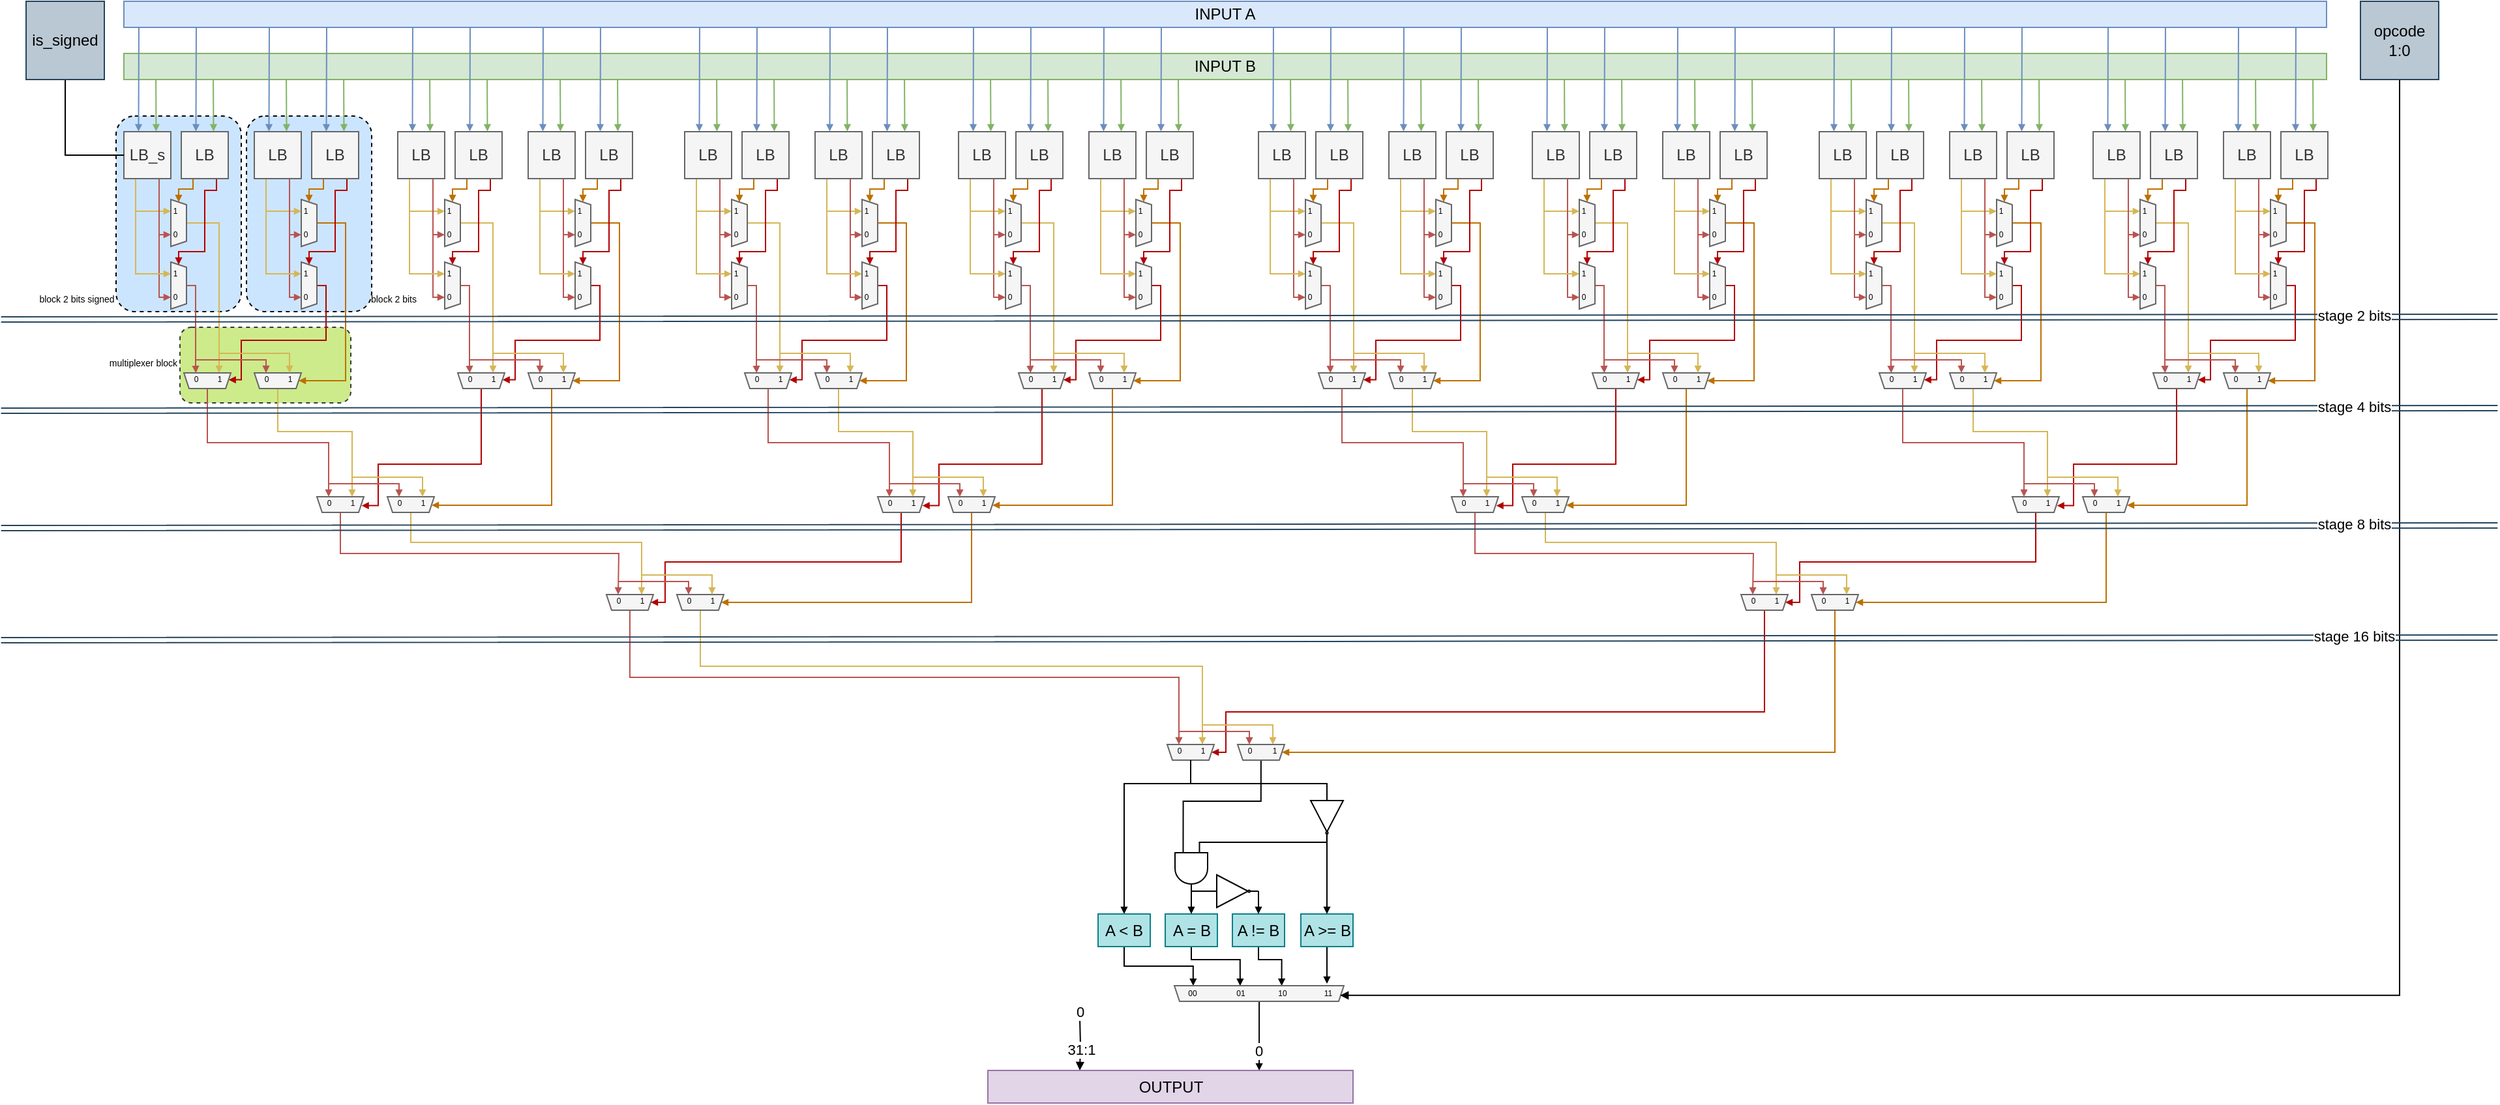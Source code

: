 <mxfile version="13.7.3" type="device"><diagram id="288mDTlNw8uHnEw4nwvR" name="Page-1"><mxGraphModel dx="1846" dy="391" grid="1" gridSize="2" guides="1" tooltips="1" connect="1" arrows="1" fold="1" page="1" pageScale="1" pageWidth="1169" pageHeight="827" math="0" shadow="0"><root><mxCell id="0"/><mxCell id="1" parent="0"/><mxCell id="9m0l3zi5F9Fx4Hb8L1PG-13" value="" style="rounded=1;whiteSpace=wrap;html=1;fillColor=#cdeb8b;dashed=1;strokeColor=#36393d;" vertex="1" parent="1"><mxGeometry x="-642" y="550" width="131" height="58" as="geometry"/></mxCell><mxCell id="9m0l3zi5F9Fx4Hb8L1PG-11" value="" style="rounded=1;whiteSpace=wrap;html=1;fillColor=#cce5ff;dashed=1;" vertex="1" parent="1"><mxGeometry x="-691" y="388" width="96" height="150" as="geometry"/></mxCell><mxCell id="9m0l3zi5F9Fx4Hb8L1PG-9" value="" style="rounded=1;whiteSpace=wrap;html=1;fillColor=#cce5ff;dashed=1;" vertex="1" parent="1"><mxGeometry x="-591" y="388" width="96" height="150" as="geometry"/></mxCell><mxCell id="tuldzm3iWD2KIgiAZsHg-58" style="edgeStyle=orthogonalEdgeStyle;rounded=0;orthogonalLoop=1;jettySize=auto;html=1;endArrow=block;endFill=1;endSize=3;fillColor=#e51400;strokeColor=#B20000;entryX=1.021;entryY=0.529;entryDx=0;entryDy=0;entryPerimeter=0;" parent="1" source="tuldzm3iWD2KIgiAZsHg-59" target="tuldzm3iWD2KIgiAZsHg-47" edge="1"><mxGeometry relative="1" as="geometry"><mxPoint x="980.224" y="585.07" as="targetPoint"/><Array as="points"><mxPoint x="980" y="518"/><mxPoint x="980" y="560"/><mxPoint x="915" y="560"/><mxPoint x="915" y="590"/></Array></mxGeometry></mxCell><mxCell id="tuldzm3iWD2KIgiAZsHg-24" style="edgeStyle=orthogonalEdgeStyle;rounded=0;orthogonalLoop=1;jettySize=auto;html=1;exitX=0.75;exitY=1;exitDx=0;exitDy=0;entryX=0.75;entryY=1;entryDx=0;entryDy=0;endArrow=block;endFill=1;endSize=3;fillColor=#f8cecc;strokeColor=#b85450;" parent="1" source="tuldzm3iWD2KIgiAZsHg-31" target="tuldzm3iWD2KIgiAZsHg-26" edge="1"><mxGeometry relative="1" as="geometry"><Array as="points"><mxPoint x="852" y="527"/></Array></mxGeometry></mxCell><mxCell id="tuldzm3iWD2KIgiAZsHg-30" style="edgeStyle=orthogonalEdgeStyle;rounded=0;orthogonalLoop=1;jettySize=auto;html=1;exitX=0.25;exitY=1;exitDx=0;exitDy=0;entryX=0.25;entryY=1;entryDx=0;entryDy=0;endArrow=block;endFill=1;endSize=3;fillColor=#fff2cc;strokeColor=#d6b656;" parent="1" source="tuldzm3iWD2KIgiAZsHg-31" target="tuldzm3iWD2KIgiAZsHg-26" edge="1"><mxGeometry relative="1" as="geometry"><Array as="points"><mxPoint x="834" y="509"/></Array></mxGeometry></mxCell><mxCell id="tuldzm3iWD2KIgiAZsHg-57" style="edgeStyle=orthogonalEdgeStyle;rounded=0;orthogonalLoop=1;jettySize=auto;html=1;exitX=0.75;exitY=1;exitDx=0;exitDy=0;entryX=0.75;entryY=1;entryDx=0;entryDy=0;endArrow=block;endFill=1;endSize=3;fillColor=#f8cecc;strokeColor=#b85450;" parent="1" source="tuldzm3iWD2KIgiAZsHg-64" target="tuldzm3iWD2KIgiAZsHg-59" edge="1"><mxGeometry relative="1" as="geometry"><Array as="points"><mxPoint x="952" y="527"/></Array></mxGeometry></mxCell><mxCell id="tuldzm3iWD2KIgiAZsHg-63" style="edgeStyle=orthogonalEdgeStyle;rounded=0;orthogonalLoop=1;jettySize=auto;html=1;exitX=0.25;exitY=1;exitDx=0;exitDy=0;entryX=0.25;entryY=1;entryDx=0;entryDy=0;endArrow=block;endFill=1;endSize=3;fillColor=#fff2cc;strokeColor=#d6b656;" parent="1" source="tuldzm3iWD2KIgiAZsHg-64" target="tuldzm3iWD2KIgiAZsHg-59" edge="1"><mxGeometry relative="1" as="geometry"><Array as="points"><mxPoint x="934" y="509"/></Array></mxGeometry></mxCell><mxCell id="mZXQYy0Px1PwCzPv0Led-23" value="INPUT B" style="rounded=0;whiteSpace=wrap;html=1;fillColor=#d5e8d4;strokeColor=#82b366;" parent="1" vertex="1"><mxGeometry x="-685" y="340" width="1689" height="20" as="geometry"/></mxCell><mxCell id="tuldzm3iWD2KIgiAZsHg-16" style="edgeStyle=orthogonalEdgeStyle;rounded=0;orthogonalLoop=1;jettySize=auto;html=1;exitX=0.25;exitY=1;exitDx=0;exitDy=0;entryX=0.25;entryY=1;entryDx=0;entryDy=0;endSize=3;fillColor=#fff2cc;strokeColor=#d6b656;endArrow=block;endFill=1;" parent="1" source="tuldzm3iWD2KIgiAZsHg-31" target="tuldzm3iWD2KIgiAZsHg-23" edge="1"><mxGeometry relative="1" as="geometry"><Array as="points"><mxPoint x="834" y="461"/></Array></mxGeometry></mxCell><mxCell id="tuldzm3iWD2KIgiAZsHg-17" style="edgeStyle=orthogonalEdgeStyle;rounded=0;orthogonalLoop=1;jettySize=auto;html=1;exitX=0.75;exitY=1;exitDx=0;exitDy=0;entryX=0.75;entryY=1;entryDx=0;entryDy=0;endArrow=block;endFill=1;endSize=3;fillColor=#f8cecc;strokeColor=#b85450;" parent="1" source="tuldzm3iWD2KIgiAZsHg-31" target="tuldzm3iWD2KIgiAZsHg-23" edge="1"><mxGeometry relative="1" as="geometry"><Array as="points"><mxPoint x="852" y="479"/></Array></mxGeometry></mxCell><mxCell id="tuldzm3iWD2KIgiAZsHg-18" style="edgeStyle=orthogonalEdgeStyle;rounded=0;orthogonalLoop=1;jettySize=auto;html=1;entryX=0.25;entryY=0;entryDx=0;entryDy=0;strokeColor=#6c8ebf;fillColor=#dae8fc;endSize=3;endArrow=block;endFill=1;" parent="1" edge="1"><mxGeometry relative="1" as="geometry"><mxPoint x="880.49" y="320" as="sourcePoint"/><Array as="points"><mxPoint x="880.49" y="320"/><mxPoint x="880.49" y="360"/></Array><mxPoint x="880.24" y="399.8" as="targetPoint"/></mxGeometry></mxCell><mxCell id="tuldzm3iWD2KIgiAZsHg-19" style="edgeStyle=orthogonalEdgeStyle;rounded=0;orthogonalLoop=1;jettySize=auto;html=1;exitX=0.982;exitY=1.005;exitDx=0;exitDy=0;entryX=0.75;entryY=0;entryDx=0;entryDy=0;strokeColor=#82b366;exitPerimeter=0;fillColor=#d5e8d4;endSize=3;endArrow=block;endFill=1;" parent="1" edge="1"><mxGeometry relative="1" as="geometry"><mxPoint x="893.55" y="360.1" as="sourcePoint"/><mxPoint x="893.74" y="399.8" as="targetPoint"/></mxGeometry></mxCell><mxCell id="tuldzm3iWD2KIgiAZsHg-20" style="edgeStyle=orthogonalEdgeStyle;rounded=0;orthogonalLoop=1;jettySize=auto;html=1;entryX=0.25;entryY=0;entryDx=0;entryDy=0;strokeColor=#6c8ebf;fillColor=#dae8fc;endSize=3;endArrow=block;endFill=1;" parent="1" edge="1"><mxGeometry relative="1" as="geometry"><mxPoint x="836.49" y="320" as="sourcePoint"/><Array as="points"><mxPoint x="836.49" y="320"/><mxPoint x="836.49" y="360"/></Array><mxPoint x="836.24" y="399.8" as="targetPoint"/></mxGeometry></mxCell><mxCell id="tuldzm3iWD2KIgiAZsHg-21" style="edgeStyle=orthogonalEdgeStyle;rounded=0;orthogonalLoop=1;jettySize=auto;html=1;exitX=0.982;exitY=1.005;exitDx=0;exitDy=0;entryX=0.75;entryY=0;entryDx=0;entryDy=0;strokeColor=#82b366;exitPerimeter=0;fillColor=#d5e8d4;endSize=3;endArrow=block;endFill=1;" parent="1" edge="1"><mxGeometry relative="1" as="geometry"><mxPoint x="849.55" y="360.1" as="sourcePoint"/><mxPoint x="849.74" y="399.8" as="targetPoint"/></mxGeometry></mxCell><mxCell id="tuldzm3iWD2KIgiAZsHg-22" style="edgeStyle=orthogonalEdgeStyle;rounded=0;orthogonalLoop=1;jettySize=auto;html=1;endArrow=block;endFill=1;endSize=3;fillColor=#fff2cc;strokeColor=#d6b656;entryX=0.25;entryY=1;entryDx=0;entryDy=0;" parent="1" source="tuldzm3iWD2KIgiAZsHg-23" target="tuldzm3iWD2KIgiAZsHg-45" edge="1"><mxGeometry relative="1" as="geometry"><mxPoint x="889" y="576" as="targetPoint"/><Array as="points"><mxPoint x="898" y="470"/></Array></mxGeometry></mxCell><mxCell id="tuldzm3iWD2KIgiAZsHg-23" value="" style="shape=trapezoid;perimeter=trapezoidPerimeter;whiteSpace=wrap;html=1;fixedSize=1;fillColor=#f5f5f5;strokeColor=#666666;fontColor=#333333;direction=south;size=4;" parent="1" vertex="1"><mxGeometry x="861" y="452" width="12" height="36" as="geometry"/></mxCell><mxCell id="tuldzm3iWD2KIgiAZsHg-25" style="edgeStyle=orthogonalEdgeStyle;rounded=0;orthogonalLoop=1;jettySize=auto;html=1;endArrow=block;endFill=1;endSize=3;fillColor=#f8cecc;strokeColor=#b85450;entryX=0.516;entryY=0.007;entryDx=0;entryDy=0;entryPerimeter=0;" parent="1" source="tuldzm3iWD2KIgiAZsHg-26" target="tuldzm3iWD2KIgiAZsHg-48" edge="1"><mxGeometry relative="1" as="geometry"><mxPoint x="880" y="580" as="targetPoint"/><Array as="points"><mxPoint x="880" y="518"/><mxPoint x="880" y="580"/><mxPoint x="880" y="580"/></Array></mxGeometry></mxCell><mxCell id="tuldzm3iWD2KIgiAZsHg-26" value="" style="shape=trapezoid;perimeter=trapezoidPerimeter;whiteSpace=wrap;html=1;fixedSize=1;fillColor=#f5f5f5;strokeColor=#666666;fontColor=#333333;direction=south;size=4;" parent="1" vertex="1"><mxGeometry x="861" y="500" width="12" height="36" as="geometry"/></mxCell><mxCell id="tuldzm3iWD2KIgiAZsHg-27" style="edgeStyle=orthogonalEdgeStyle;rounded=0;orthogonalLoop=1;jettySize=auto;html=1;exitX=0.25;exitY=1;exitDx=0;exitDy=0;entryX=0;entryY=0.5;entryDx=0;entryDy=0;endArrow=block;endFill=1;endSize=3;fillColor=#f0a30a;strokeColor=#BD7000;" parent="1" source="tuldzm3iWD2KIgiAZsHg-29" target="tuldzm3iWD2KIgiAZsHg-23" edge="1"><mxGeometry relative="1" as="geometry"><Array as="points"><mxPoint x="878" y="444"/><mxPoint x="867" y="444"/></Array></mxGeometry></mxCell><mxCell id="tuldzm3iWD2KIgiAZsHg-28" style="edgeStyle=orthogonalEdgeStyle;rounded=0;orthogonalLoop=1;jettySize=auto;html=1;exitX=0.75;exitY=1;exitDx=0;exitDy=0;entryX=0;entryY=0.5;entryDx=0;entryDy=0;endArrow=block;endFill=1;endSize=3;fillColor=#e51400;strokeColor=#B20000;" parent="1" source="tuldzm3iWD2KIgiAZsHg-29" target="tuldzm3iWD2KIgiAZsHg-26" edge="1"><mxGeometry relative="1" as="geometry"><Array as="points"><mxPoint x="896" y="445"/><mxPoint x="887" y="445"/><mxPoint x="887" y="492"/><mxPoint x="867" y="492"/></Array></mxGeometry></mxCell><mxCell id="tuldzm3iWD2KIgiAZsHg-29" value="LB" style="rounded=0;whiteSpace=wrap;html=1;fillColor=#f5f5f5;strokeColor=#666666;fontColor=#333333;" parent="1" vertex="1"><mxGeometry x="869" y="400" width="36" height="36" as="geometry"/></mxCell><mxCell id="tuldzm3iWD2KIgiAZsHg-31" value="LB" style="rounded=0;whiteSpace=wrap;html=1;fillColor=#f5f5f5;strokeColor=#666666;fontColor=#333333;" parent="1" vertex="1"><mxGeometry x="825" y="400" width="36" height="36" as="geometry"/></mxCell><mxCell id="tuldzm3iWD2KIgiAZsHg-32" value="&lt;font style=&quot;font-size: 6px&quot;&gt;1&lt;/font&gt;" style="text;html=1;resizable=0;autosize=1;align=center;verticalAlign=middle;points=[];fillColor=none;strokeColor=none;rounded=0;fontSize=4;" parent="1" vertex="1"><mxGeometry x="857" y="456" width="14" height="10" as="geometry"/></mxCell><mxCell id="tuldzm3iWD2KIgiAZsHg-33" value="&lt;font style=&quot;font-size: 6px&quot;&gt;0&lt;/font&gt;" style="text;html=1;resizable=0;autosize=1;align=center;verticalAlign=middle;points=[];fillColor=none;strokeColor=none;rounded=0;fontSize=4;" parent="1" vertex="1"><mxGeometry x="857" y="474" width="14" height="10" as="geometry"/></mxCell><mxCell id="tuldzm3iWD2KIgiAZsHg-34" value="&lt;font style=&quot;font-size: 6px&quot;&gt;0&lt;/font&gt;" style="text;html=1;resizable=0;autosize=1;align=center;verticalAlign=middle;points=[];fillColor=none;strokeColor=none;rounded=0;fontSize=4;" parent="1" vertex="1"><mxGeometry x="857" y="522" width="14" height="10" as="geometry"/></mxCell><mxCell id="tuldzm3iWD2KIgiAZsHg-35" value="&lt;font style=&quot;font-size: 6px&quot;&gt;1&lt;/font&gt;" style="text;html=1;resizable=0;autosize=1;align=center;verticalAlign=middle;points=[];fillColor=none;strokeColor=none;rounded=0;fontSize=4;" parent="1" vertex="1"><mxGeometry x="857" y="504" width="14" height="10" as="geometry"/></mxCell><mxCell id="tuldzm3iWD2KIgiAZsHg-425" style="edgeStyle=orthogonalEdgeStyle;rounded=0;orthogonalLoop=1;jettySize=auto;html=1;exitX=0.5;exitY=0;exitDx=0;exitDy=0;entryX=0.048;entryY=0.433;entryDx=0;entryDy=0;entryPerimeter=0;endArrow=block;endFill=1;endSize=3;fontSize=4;fillColor=#e51400;strokeColor=#B20000;" parent="1" source="tuldzm3iWD2KIgiAZsHg-45" target="tuldzm3iWD2KIgiAZsHg-415" edge="1"><mxGeometry relative="1" as="geometry"><Array as="points"><mxPoint x="889" y="655"/><mxPoint x="810" y="655"/><mxPoint x="810" y="687"/></Array></mxGeometry></mxCell><mxCell id="tuldzm3iWD2KIgiAZsHg-45" value="" style="shape=trapezoid;perimeter=trapezoidPerimeter;whiteSpace=wrap;html=1;fixedSize=1;fillColor=#f5f5f5;strokeColor=#666666;fontColor=#333333;direction=west;size=4;" parent="1" vertex="1"><mxGeometry x="871" y="585" width="36" height="12" as="geometry"/></mxCell><mxCell id="tuldzm3iWD2KIgiAZsHg-47" value="&lt;font style=&quot;font-size: 6px&quot;&gt;1&lt;/font&gt;" style="text;html=1;resizable=0;autosize=1;align=center;verticalAlign=middle;points=[];fillColor=none;strokeColor=none;rounded=0;fontSize=4;" parent="1" vertex="1"><mxGeometry x="891" y="585" width="14" height="10" as="geometry"/></mxCell><mxCell id="tuldzm3iWD2KIgiAZsHg-48" value="&lt;font style=&quot;font-size: 6px&quot;&gt;0&lt;/font&gt;" style="text;html=1;resizable=0;autosize=1;align=center;verticalAlign=middle;points=[];fillColor=none;strokeColor=none;rounded=0;fontSize=4;" parent="1" vertex="1"><mxGeometry x="873" y="585" width="14" height="10" as="geometry"/></mxCell><mxCell id="tuldzm3iWD2KIgiAZsHg-49" style="edgeStyle=orthogonalEdgeStyle;rounded=0;orthogonalLoop=1;jettySize=auto;html=1;exitX=0.25;exitY=1;exitDx=0;exitDy=0;entryX=0.25;entryY=1;entryDx=0;entryDy=0;endSize=3;fillColor=#fff2cc;strokeColor=#d6b656;endArrow=block;endFill=1;" parent="1" source="tuldzm3iWD2KIgiAZsHg-64" target="tuldzm3iWD2KIgiAZsHg-56" edge="1"><mxGeometry relative="1" as="geometry"><Array as="points"><mxPoint x="934" y="461"/></Array></mxGeometry></mxCell><mxCell id="tuldzm3iWD2KIgiAZsHg-50" style="edgeStyle=orthogonalEdgeStyle;rounded=0;orthogonalLoop=1;jettySize=auto;html=1;exitX=0.75;exitY=1;exitDx=0;exitDy=0;entryX=0.75;entryY=1;entryDx=0;entryDy=0;endArrow=block;endFill=1;endSize=3;fillColor=#f8cecc;strokeColor=#b85450;" parent="1" source="tuldzm3iWD2KIgiAZsHg-64" target="tuldzm3iWD2KIgiAZsHg-56" edge="1"><mxGeometry relative="1" as="geometry"><Array as="points"><mxPoint x="952" y="479"/></Array></mxGeometry></mxCell><mxCell id="tuldzm3iWD2KIgiAZsHg-51" style="edgeStyle=orthogonalEdgeStyle;rounded=0;orthogonalLoop=1;jettySize=auto;html=1;entryX=0.25;entryY=0;entryDx=0;entryDy=0;strokeColor=#6c8ebf;fillColor=#dae8fc;endSize=3;endArrow=block;endFill=1;" parent="1" edge="1"><mxGeometry relative="1" as="geometry"><mxPoint x="980.49" y="320" as="sourcePoint"/><Array as="points"><mxPoint x="980.49" y="320"/><mxPoint x="980.49" y="360"/></Array><mxPoint x="980.24" y="399.8" as="targetPoint"/></mxGeometry></mxCell><mxCell id="tuldzm3iWD2KIgiAZsHg-52" style="edgeStyle=orthogonalEdgeStyle;rounded=0;orthogonalLoop=1;jettySize=auto;html=1;exitX=0.982;exitY=1.005;exitDx=0;exitDy=0;entryX=0.75;entryY=0;entryDx=0;entryDy=0;strokeColor=#82b366;exitPerimeter=0;fillColor=#d5e8d4;endSize=3;endArrow=block;endFill=1;" parent="1" edge="1"><mxGeometry relative="1" as="geometry"><mxPoint x="993.55" y="360.1" as="sourcePoint"/><mxPoint x="993.74" y="399.8" as="targetPoint"/></mxGeometry></mxCell><mxCell id="tuldzm3iWD2KIgiAZsHg-53" style="edgeStyle=orthogonalEdgeStyle;rounded=0;orthogonalLoop=1;jettySize=auto;html=1;entryX=0.25;entryY=0;entryDx=0;entryDy=0;strokeColor=#6c8ebf;fillColor=#dae8fc;endSize=3;endArrow=block;endFill=1;" parent="1" edge="1"><mxGeometry relative="1" as="geometry"><mxPoint x="936.49" y="320" as="sourcePoint"/><Array as="points"><mxPoint x="936.49" y="320"/><mxPoint x="936.49" y="360"/></Array><mxPoint x="936.24" y="399.8" as="targetPoint"/></mxGeometry></mxCell><mxCell id="tuldzm3iWD2KIgiAZsHg-54" style="edgeStyle=orthogonalEdgeStyle;rounded=0;orthogonalLoop=1;jettySize=auto;html=1;exitX=0.982;exitY=1.005;exitDx=0;exitDy=0;entryX=0.75;entryY=0;entryDx=0;entryDy=0;strokeColor=#82b366;exitPerimeter=0;fillColor=#d5e8d4;endSize=3;endArrow=block;endFill=1;" parent="1" edge="1"><mxGeometry relative="1" as="geometry"><mxPoint x="949.55" y="360.1" as="sourcePoint"/><mxPoint x="949.74" y="399.8" as="targetPoint"/></mxGeometry></mxCell><mxCell id="tuldzm3iWD2KIgiAZsHg-55" style="edgeStyle=orthogonalEdgeStyle;rounded=0;orthogonalLoop=1;jettySize=auto;html=1;endArrow=block;endFill=1;endSize=3;fillColor=#f0a30a;strokeColor=#BD7000;entryX=0;entryY=0.5;entryDx=0;entryDy=0;" parent="1" source="tuldzm3iWD2KIgiAZsHg-56" target="tuldzm3iWD2KIgiAZsHg-72" edge="1"><mxGeometry relative="1" as="geometry"><mxPoint x="998.0" y="585" as="targetPoint"/><Array as="points"><mxPoint x="995" y="470"/><mxPoint x="995" y="591"/></Array></mxGeometry></mxCell><mxCell id="tuldzm3iWD2KIgiAZsHg-56" value="" style="shape=trapezoid;perimeter=trapezoidPerimeter;whiteSpace=wrap;html=1;fixedSize=1;fillColor=#f5f5f5;strokeColor=#666666;fontColor=#333333;direction=south;size=4;" parent="1" vertex="1"><mxGeometry x="961" y="452" width="12" height="36" as="geometry"/></mxCell><mxCell id="tuldzm3iWD2KIgiAZsHg-59" value="" style="shape=trapezoid;perimeter=trapezoidPerimeter;whiteSpace=wrap;html=1;fixedSize=1;fillColor=#f5f5f5;strokeColor=#666666;fontColor=#333333;direction=south;size=4;" parent="1" vertex="1"><mxGeometry x="961" y="500" width="12" height="36" as="geometry"/></mxCell><mxCell id="tuldzm3iWD2KIgiAZsHg-60" style="edgeStyle=orthogonalEdgeStyle;rounded=0;orthogonalLoop=1;jettySize=auto;html=1;exitX=0.25;exitY=1;exitDx=0;exitDy=0;entryX=0;entryY=0.5;entryDx=0;entryDy=0;endArrow=block;endFill=1;endSize=3;fillColor=#f0a30a;strokeColor=#BD7000;" parent="1" source="tuldzm3iWD2KIgiAZsHg-62" target="tuldzm3iWD2KIgiAZsHg-56" edge="1"><mxGeometry relative="1" as="geometry"><Array as="points"><mxPoint x="978" y="444"/><mxPoint x="967" y="444"/></Array></mxGeometry></mxCell><mxCell id="tuldzm3iWD2KIgiAZsHg-61" style="edgeStyle=orthogonalEdgeStyle;rounded=0;orthogonalLoop=1;jettySize=auto;html=1;exitX=0.75;exitY=1;exitDx=0;exitDy=0;entryX=0;entryY=0.5;entryDx=0;entryDy=0;endArrow=block;endFill=1;endSize=3;fillColor=#e51400;strokeColor=#B20000;" parent="1" source="tuldzm3iWD2KIgiAZsHg-62" target="tuldzm3iWD2KIgiAZsHg-59" edge="1"><mxGeometry relative="1" as="geometry"><Array as="points"><mxPoint x="996" y="445"/><mxPoint x="987" y="445"/><mxPoint x="987" y="492"/><mxPoint x="967" y="492"/></Array></mxGeometry></mxCell><mxCell id="tuldzm3iWD2KIgiAZsHg-62" value="LB" style="rounded=0;whiteSpace=wrap;html=1;fillColor=#f5f5f5;strokeColor=#666666;fontColor=#333333;" parent="1" vertex="1"><mxGeometry x="969" y="400" width="36" height="36" as="geometry"/></mxCell><mxCell id="tuldzm3iWD2KIgiAZsHg-64" value="LB" style="rounded=0;whiteSpace=wrap;html=1;fillColor=#f5f5f5;strokeColor=#666666;fontColor=#333333;" parent="1" vertex="1"><mxGeometry x="925" y="400" width="36" height="36" as="geometry"/></mxCell><mxCell id="tuldzm3iWD2KIgiAZsHg-65" value="&lt;font style=&quot;font-size: 6px&quot;&gt;1&lt;/font&gt;" style="text;html=1;resizable=0;autosize=1;align=center;verticalAlign=middle;points=[];fillColor=none;strokeColor=none;rounded=0;fontSize=4;" parent="1" vertex="1"><mxGeometry x="957" y="456" width="14" height="10" as="geometry"/></mxCell><mxCell id="tuldzm3iWD2KIgiAZsHg-66" value="&lt;font style=&quot;font-size: 6px&quot;&gt;0&lt;/font&gt;" style="text;html=1;resizable=0;autosize=1;align=center;verticalAlign=middle;points=[];fillColor=none;strokeColor=none;rounded=0;fontSize=4;" parent="1" vertex="1"><mxGeometry x="957" y="474" width="14" height="10" as="geometry"/></mxCell><mxCell id="tuldzm3iWD2KIgiAZsHg-67" value="&lt;font style=&quot;font-size: 6px&quot;&gt;0&lt;/font&gt;" style="text;html=1;resizable=0;autosize=1;align=center;verticalAlign=middle;points=[];fillColor=none;strokeColor=none;rounded=0;fontSize=4;" parent="1" vertex="1"><mxGeometry x="957" y="522" width="14" height="10" as="geometry"/></mxCell><mxCell id="tuldzm3iWD2KIgiAZsHg-68" value="&lt;font style=&quot;font-size: 6px&quot;&gt;1&lt;/font&gt;" style="text;html=1;resizable=0;autosize=1;align=center;verticalAlign=middle;points=[];fillColor=none;strokeColor=none;rounded=0;fontSize=4;" parent="1" vertex="1"><mxGeometry x="957" y="504" width="14" height="10" as="geometry"/></mxCell><mxCell id="tuldzm3iWD2KIgiAZsHg-426" style="edgeStyle=orthogonalEdgeStyle;rounded=0;orthogonalLoop=1;jettySize=auto;html=1;exitX=0.5;exitY=0;exitDx=0;exitDy=0;endArrow=block;endFill=1;endSize=3;fontSize=4;entryX=0.999;entryY=0.65;entryDx=0;entryDy=0;entryPerimeter=0;fillColor=#f0a30a;strokeColor=#BD7000;" parent="1" source="tuldzm3iWD2KIgiAZsHg-72" target="tuldzm3iWD2KIgiAZsHg-420" edge="1"><mxGeometry relative="1" as="geometry"><mxPoint x="860" y="690" as="targetPoint"/></mxGeometry></mxCell><mxCell id="tuldzm3iWD2KIgiAZsHg-72" value="" style="shape=trapezoid;perimeter=trapezoidPerimeter;whiteSpace=wrap;html=1;fixedSize=1;fillColor=#f5f5f5;strokeColor=#666666;fontColor=#333333;direction=west;size=4;" parent="1" vertex="1"><mxGeometry x="925" y="585" width="36" height="12" as="geometry"/></mxCell><mxCell id="tuldzm3iWD2KIgiAZsHg-78" style="edgeStyle=orthogonalEdgeStyle;rounded=0;orthogonalLoop=1;jettySize=auto;html=1;endArrow=block;endFill=1;endSize=3;fontSize=4;fillColor=#fff2cc;strokeColor=#d6b656;" parent="1" target="tuldzm3iWD2KIgiAZsHg-73" edge="1"><mxGeometry relative="1" as="geometry"><mxPoint x="898" y="570" as="sourcePoint"/><Array as="points"><mxPoint x="898" y="570"/><mxPoint x="952" y="570"/></Array></mxGeometry></mxCell><mxCell id="tuldzm3iWD2KIgiAZsHg-73" value="&lt;font style=&quot;font-size: 6px&quot;&gt;1&lt;/font&gt;" style="text;html=1;resizable=0;autosize=1;align=center;verticalAlign=middle;points=[];fillColor=none;strokeColor=none;rounded=0;fontSize=4;" parent="1" vertex="1"><mxGeometry x="945" y="585" width="14" height="10" as="geometry"/></mxCell><mxCell id="tuldzm3iWD2KIgiAZsHg-75" style="edgeStyle=orthogonalEdgeStyle;rounded=0;orthogonalLoop=1;jettySize=auto;html=1;endArrow=block;endFill=1;endSize=3;fontSize=4;fillColor=#f8cecc;strokeColor=#b85450;" parent="1" target="tuldzm3iWD2KIgiAZsHg-74" edge="1"><mxGeometry relative="1" as="geometry"><mxPoint x="880" y="575" as="sourcePoint"/><Array as="points"><mxPoint x="880" y="575"/><mxPoint x="934" y="575"/></Array></mxGeometry></mxCell><mxCell id="tuldzm3iWD2KIgiAZsHg-74" value="&lt;font style=&quot;font-size: 6px&quot;&gt;0&lt;/font&gt;" style="text;html=1;resizable=0;autosize=1;align=center;verticalAlign=middle;points=[];fillColor=none;strokeColor=none;rounded=0;fontSize=4;" parent="1" vertex="1"><mxGeometry x="927" y="585" width="14" height="10" as="geometry"/></mxCell><mxCell id="tuldzm3iWD2KIgiAZsHg-79" style="edgeStyle=orthogonalEdgeStyle;rounded=0;orthogonalLoop=1;jettySize=auto;html=1;endArrow=block;endFill=1;endSize=3;fillColor=#e51400;strokeColor=#B20000;entryX=1.021;entryY=0.529;entryDx=0;entryDy=0;entryPerimeter=0;" parent="1" source="tuldzm3iWD2KIgiAZsHg-113" target="tuldzm3iWD2KIgiAZsHg-103" edge="1"><mxGeometry relative="1" as="geometry"><mxPoint x="770.224" y="585.07" as="targetPoint"/><Array as="points"><mxPoint x="770" y="518"/><mxPoint x="770" y="560"/><mxPoint x="705" y="560"/><mxPoint x="705" y="590"/></Array></mxGeometry></mxCell><mxCell id="tuldzm3iWD2KIgiAZsHg-80" style="edgeStyle=orthogonalEdgeStyle;rounded=0;orthogonalLoop=1;jettySize=auto;html=1;exitX=0.75;exitY=1;exitDx=0;exitDy=0;entryX=0.75;entryY=1;entryDx=0;entryDy=0;endArrow=block;endFill=1;endSize=3;fillColor=#f8cecc;strokeColor=#b85450;" parent="1" source="tuldzm3iWD2KIgiAZsHg-97" target="tuldzm3iWD2KIgiAZsHg-93" edge="1"><mxGeometry relative="1" as="geometry"><Array as="points"><mxPoint x="642" y="527"/></Array></mxGeometry></mxCell><mxCell id="tuldzm3iWD2KIgiAZsHg-81" style="edgeStyle=orthogonalEdgeStyle;rounded=0;orthogonalLoop=1;jettySize=auto;html=1;exitX=0.25;exitY=1;exitDx=0;exitDy=0;entryX=0.25;entryY=1;entryDx=0;entryDy=0;endArrow=block;endFill=1;endSize=3;fillColor=#fff2cc;strokeColor=#d6b656;" parent="1" source="tuldzm3iWD2KIgiAZsHg-97" target="tuldzm3iWD2KIgiAZsHg-93" edge="1"><mxGeometry relative="1" as="geometry"><Array as="points"><mxPoint x="624" y="509"/></Array></mxGeometry></mxCell><mxCell id="tuldzm3iWD2KIgiAZsHg-82" style="edgeStyle=orthogonalEdgeStyle;rounded=0;orthogonalLoop=1;jettySize=auto;html=1;exitX=0.75;exitY=1;exitDx=0;exitDy=0;entryX=0.75;entryY=1;entryDx=0;entryDy=0;endArrow=block;endFill=1;endSize=3;fillColor=#f8cecc;strokeColor=#b85450;" parent="1" source="tuldzm3iWD2KIgiAZsHg-117" target="tuldzm3iWD2KIgiAZsHg-113" edge="1"><mxGeometry relative="1" as="geometry"><Array as="points"><mxPoint x="742" y="527"/></Array></mxGeometry></mxCell><mxCell id="tuldzm3iWD2KIgiAZsHg-83" style="edgeStyle=orthogonalEdgeStyle;rounded=0;orthogonalLoop=1;jettySize=auto;html=1;exitX=0.25;exitY=1;exitDx=0;exitDy=0;entryX=0.25;entryY=1;entryDx=0;entryDy=0;endArrow=block;endFill=1;endSize=3;fillColor=#fff2cc;strokeColor=#d6b656;" parent="1" source="tuldzm3iWD2KIgiAZsHg-117" target="tuldzm3iWD2KIgiAZsHg-113" edge="1"><mxGeometry relative="1" as="geometry"><Array as="points"><mxPoint x="724" y="509"/></Array></mxGeometry></mxCell><mxCell id="tuldzm3iWD2KIgiAZsHg-84" style="edgeStyle=orthogonalEdgeStyle;rounded=0;orthogonalLoop=1;jettySize=auto;html=1;exitX=0.25;exitY=1;exitDx=0;exitDy=0;entryX=0.25;entryY=1;entryDx=0;entryDy=0;endSize=3;fillColor=#fff2cc;strokeColor=#d6b656;endArrow=block;endFill=1;" parent="1" source="tuldzm3iWD2KIgiAZsHg-97" target="tuldzm3iWD2KIgiAZsHg-91" edge="1"><mxGeometry relative="1" as="geometry"><Array as="points"><mxPoint x="624" y="461"/></Array></mxGeometry></mxCell><mxCell id="tuldzm3iWD2KIgiAZsHg-85" style="edgeStyle=orthogonalEdgeStyle;rounded=0;orthogonalLoop=1;jettySize=auto;html=1;exitX=0.75;exitY=1;exitDx=0;exitDy=0;entryX=0.75;entryY=1;entryDx=0;entryDy=0;endArrow=block;endFill=1;endSize=3;fillColor=#f8cecc;strokeColor=#b85450;" parent="1" source="tuldzm3iWD2KIgiAZsHg-97" target="tuldzm3iWD2KIgiAZsHg-91" edge="1"><mxGeometry relative="1" as="geometry"><Array as="points"><mxPoint x="642" y="479"/></Array></mxGeometry></mxCell><mxCell id="tuldzm3iWD2KIgiAZsHg-86" style="edgeStyle=orthogonalEdgeStyle;rounded=0;orthogonalLoop=1;jettySize=auto;html=1;entryX=0.25;entryY=0;entryDx=0;entryDy=0;strokeColor=#6c8ebf;fillColor=#dae8fc;endSize=3;endArrow=block;endFill=1;" parent="1" edge="1"><mxGeometry relative="1" as="geometry"><mxPoint x="670.49" y="320.0" as="sourcePoint"/><Array as="points"><mxPoint x="670.49" y="320"/><mxPoint x="670.49" y="360"/></Array><mxPoint x="670.24" y="399.8" as="targetPoint"/></mxGeometry></mxCell><mxCell id="tuldzm3iWD2KIgiAZsHg-87" style="edgeStyle=orthogonalEdgeStyle;rounded=0;orthogonalLoop=1;jettySize=auto;html=1;exitX=0.982;exitY=1.005;exitDx=0;exitDy=0;entryX=0.75;entryY=0;entryDx=0;entryDy=0;strokeColor=#82b366;exitPerimeter=0;fillColor=#d5e8d4;endSize=3;endArrow=block;endFill=1;" parent="1" edge="1"><mxGeometry relative="1" as="geometry"><mxPoint x="683.55" y="360.1" as="sourcePoint"/><mxPoint x="683.74" y="399.8" as="targetPoint"/></mxGeometry></mxCell><mxCell id="tuldzm3iWD2KIgiAZsHg-88" style="edgeStyle=orthogonalEdgeStyle;rounded=0;orthogonalLoop=1;jettySize=auto;html=1;entryX=0.25;entryY=0;entryDx=0;entryDy=0;strokeColor=#6c8ebf;fillColor=#dae8fc;endSize=3;endArrow=block;endFill=1;" parent="1" edge="1"><mxGeometry relative="1" as="geometry"><mxPoint x="626.49" y="320.0" as="sourcePoint"/><Array as="points"><mxPoint x="626.49" y="320"/><mxPoint x="626.49" y="360"/></Array><mxPoint x="626.24" y="399.8" as="targetPoint"/></mxGeometry></mxCell><mxCell id="tuldzm3iWD2KIgiAZsHg-89" style="edgeStyle=orthogonalEdgeStyle;rounded=0;orthogonalLoop=1;jettySize=auto;html=1;exitX=0.982;exitY=1.005;exitDx=0;exitDy=0;entryX=0.75;entryY=0;entryDx=0;entryDy=0;strokeColor=#82b366;exitPerimeter=0;fillColor=#d5e8d4;endSize=3;endArrow=block;endFill=1;" parent="1" edge="1"><mxGeometry relative="1" as="geometry"><mxPoint x="639.55" y="360.1" as="sourcePoint"/><mxPoint x="639.74" y="399.8" as="targetPoint"/></mxGeometry></mxCell><mxCell id="tuldzm3iWD2KIgiAZsHg-90" style="edgeStyle=orthogonalEdgeStyle;rounded=0;orthogonalLoop=1;jettySize=auto;html=1;endArrow=block;endFill=1;endSize=3;fillColor=#fff2cc;strokeColor=#d6b656;entryX=0.25;entryY=1;entryDx=0;entryDy=0;" parent="1" source="tuldzm3iWD2KIgiAZsHg-91" target="tuldzm3iWD2KIgiAZsHg-102" edge="1"><mxGeometry relative="1" as="geometry"><mxPoint x="679" y="576" as="targetPoint"/><Array as="points"><mxPoint x="688" y="470"/></Array></mxGeometry></mxCell><mxCell id="tuldzm3iWD2KIgiAZsHg-91" value="" style="shape=trapezoid;perimeter=trapezoidPerimeter;whiteSpace=wrap;html=1;fixedSize=1;fillColor=#f5f5f5;strokeColor=#666666;fontColor=#333333;direction=south;size=4;" parent="1" vertex="1"><mxGeometry x="651" y="452" width="12" height="36" as="geometry"/></mxCell><mxCell id="tuldzm3iWD2KIgiAZsHg-92" style="edgeStyle=orthogonalEdgeStyle;rounded=0;orthogonalLoop=1;jettySize=auto;html=1;endArrow=block;endFill=1;endSize=3;fillColor=#f8cecc;strokeColor=#b85450;entryX=0.516;entryY=0.007;entryDx=0;entryDy=0;entryPerimeter=0;" parent="1" source="tuldzm3iWD2KIgiAZsHg-93" target="tuldzm3iWD2KIgiAZsHg-104" edge="1"><mxGeometry relative="1" as="geometry"><mxPoint x="670" y="580" as="targetPoint"/><Array as="points"><mxPoint x="670" y="518"/><mxPoint x="670" y="580"/><mxPoint x="670" y="580"/></Array></mxGeometry></mxCell><mxCell id="tuldzm3iWD2KIgiAZsHg-93" value="" style="shape=trapezoid;perimeter=trapezoidPerimeter;whiteSpace=wrap;html=1;fixedSize=1;fillColor=#f5f5f5;strokeColor=#666666;fontColor=#333333;direction=south;size=4;" parent="1" vertex="1"><mxGeometry x="651" y="500" width="12" height="36" as="geometry"/></mxCell><mxCell id="tuldzm3iWD2KIgiAZsHg-94" style="edgeStyle=orthogonalEdgeStyle;rounded=0;orthogonalLoop=1;jettySize=auto;html=1;exitX=0.25;exitY=1;exitDx=0;exitDy=0;entryX=0;entryY=0.5;entryDx=0;entryDy=0;endArrow=block;endFill=1;endSize=3;fillColor=#f0a30a;strokeColor=#BD7000;" parent="1" source="tuldzm3iWD2KIgiAZsHg-96" target="tuldzm3iWD2KIgiAZsHg-91" edge="1"><mxGeometry relative="1" as="geometry"><Array as="points"><mxPoint x="668" y="444"/><mxPoint x="657" y="444"/></Array></mxGeometry></mxCell><mxCell id="tuldzm3iWD2KIgiAZsHg-95" style="edgeStyle=orthogonalEdgeStyle;rounded=0;orthogonalLoop=1;jettySize=auto;html=1;exitX=0.75;exitY=1;exitDx=0;exitDy=0;entryX=0;entryY=0.5;entryDx=0;entryDy=0;endArrow=block;endFill=1;endSize=3;fillColor=#e51400;strokeColor=#B20000;" parent="1" source="tuldzm3iWD2KIgiAZsHg-96" target="tuldzm3iWD2KIgiAZsHg-93" edge="1"><mxGeometry relative="1" as="geometry"><Array as="points"><mxPoint x="686" y="445"/><mxPoint x="677" y="445"/><mxPoint x="677" y="492"/><mxPoint x="657" y="492"/></Array></mxGeometry></mxCell><mxCell id="tuldzm3iWD2KIgiAZsHg-96" value="LB" style="rounded=0;whiteSpace=wrap;html=1;fillColor=#f5f5f5;strokeColor=#666666;fontColor=#333333;" parent="1" vertex="1"><mxGeometry x="659" y="400" width="36" height="36" as="geometry"/></mxCell><mxCell id="tuldzm3iWD2KIgiAZsHg-97" value="LB" style="rounded=0;whiteSpace=wrap;html=1;fillColor=#f5f5f5;strokeColor=#666666;fontColor=#333333;" parent="1" vertex="1"><mxGeometry x="615" y="400" width="36" height="36" as="geometry"/></mxCell><mxCell id="tuldzm3iWD2KIgiAZsHg-98" value="&lt;font style=&quot;font-size: 6px&quot;&gt;1&lt;/font&gt;" style="text;html=1;resizable=0;autosize=1;align=center;verticalAlign=middle;points=[];fillColor=none;strokeColor=none;rounded=0;fontSize=4;" parent="1" vertex="1"><mxGeometry x="647" y="456" width="14" height="10" as="geometry"/></mxCell><mxCell id="tuldzm3iWD2KIgiAZsHg-99" value="&lt;font style=&quot;font-size: 6px&quot;&gt;0&lt;/font&gt;" style="text;html=1;resizable=0;autosize=1;align=center;verticalAlign=middle;points=[];fillColor=none;strokeColor=none;rounded=0;fontSize=4;" parent="1" vertex="1"><mxGeometry x="647" y="474" width="14" height="10" as="geometry"/></mxCell><mxCell id="tuldzm3iWD2KIgiAZsHg-100" value="&lt;font style=&quot;font-size: 6px&quot;&gt;0&lt;/font&gt;" style="text;html=1;resizable=0;autosize=1;align=center;verticalAlign=middle;points=[];fillColor=none;strokeColor=none;rounded=0;fontSize=4;" parent="1" vertex="1"><mxGeometry x="647" y="522" width="14" height="10" as="geometry"/></mxCell><mxCell id="tuldzm3iWD2KIgiAZsHg-101" value="&lt;font style=&quot;font-size: 6px&quot;&gt;1&lt;/font&gt;" style="text;html=1;resizable=0;autosize=1;align=center;verticalAlign=middle;points=[];fillColor=none;strokeColor=none;rounded=0;fontSize=4;" parent="1" vertex="1"><mxGeometry x="647" y="504" width="14" height="10" as="geometry"/></mxCell><mxCell id="tuldzm3iWD2KIgiAZsHg-423" style="edgeStyle=orthogonalEdgeStyle;rounded=0;orthogonalLoop=1;jettySize=auto;html=1;exitX=0.5;exitY=0;exitDx=0;exitDy=0;endArrow=block;endFill=1;endSize=3;fontSize=4;entryX=0.75;entryY=1;entryDx=0;entryDy=0;fillColor=#f8cecc;strokeColor=#b85450;" parent="1" source="tuldzm3iWD2KIgiAZsHg-102" target="tuldzm3iWD2KIgiAZsHg-415" edge="1"><mxGeometry relative="1" as="geometry"><mxPoint x="765" y="675" as="targetPoint"/></mxGeometry></mxCell><mxCell id="tuldzm3iWD2KIgiAZsHg-102" value="" style="shape=trapezoid;perimeter=trapezoidPerimeter;whiteSpace=wrap;html=1;fixedSize=1;fillColor=#f5f5f5;strokeColor=#666666;fontColor=#333333;direction=west;size=4;" parent="1" vertex="1"><mxGeometry x="661" y="585" width="36" height="12" as="geometry"/></mxCell><mxCell id="tuldzm3iWD2KIgiAZsHg-103" value="&lt;font style=&quot;font-size: 6px&quot;&gt;1&lt;/font&gt;" style="text;html=1;resizable=0;autosize=1;align=center;verticalAlign=middle;points=[];fillColor=none;strokeColor=none;rounded=0;fontSize=4;" parent="1" vertex="1"><mxGeometry x="681" y="585" width="14" height="10" as="geometry"/></mxCell><mxCell id="tuldzm3iWD2KIgiAZsHg-104" value="&lt;font style=&quot;font-size: 6px&quot;&gt;0&lt;/font&gt;" style="text;html=1;resizable=0;autosize=1;align=center;verticalAlign=middle;points=[];fillColor=none;strokeColor=none;rounded=0;fontSize=4;" parent="1" vertex="1"><mxGeometry x="663" y="585" width="14" height="10" as="geometry"/></mxCell><mxCell id="tuldzm3iWD2KIgiAZsHg-105" style="edgeStyle=orthogonalEdgeStyle;rounded=0;orthogonalLoop=1;jettySize=auto;html=1;exitX=0.25;exitY=1;exitDx=0;exitDy=0;entryX=0.25;entryY=1;entryDx=0;entryDy=0;endSize=3;fillColor=#fff2cc;strokeColor=#d6b656;endArrow=block;endFill=1;" parent="1" source="tuldzm3iWD2KIgiAZsHg-117" target="tuldzm3iWD2KIgiAZsHg-112" edge="1"><mxGeometry relative="1" as="geometry"><Array as="points"><mxPoint x="724" y="461"/></Array></mxGeometry></mxCell><mxCell id="tuldzm3iWD2KIgiAZsHg-106" style="edgeStyle=orthogonalEdgeStyle;rounded=0;orthogonalLoop=1;jettySize=auto;html=1;exitX=0.75;exitY=1;exitDx=0;exitDy=0;entryX=0.75;entryY=1;entryDx=0;entryDy=0;endArrow=block;endFill=1;endSize=3;fillColor=#f8cecc;strokeColor=#b85450;" parent="1" source="tuldzm3iWD2KIgiAZsHg-117" target="tuldzm3iWD2KIgiAZsHg-112" edge="1"><mxGeometry relative="1" as="geometry"><Array as="points"><mxPoint x="742" y="479"/></Array></mxGeometry></mxCell><mxCell id="tuldzm3iWD2KIgiAZsHg-107" style="edgeStyle=orthogonalEdgeStyle;rounded=0;orthogonalLoop=1;jettySize=auto;html=1;entryX=0.25;entryY=0;entryDx=0;entryDy=0;strokeColor=#6c8ebf;fillColor=#dae8fc;endSize=3;endArrow=block;endFill=1;" parent="1" edge="1"><mxGeometry relative="1" as="geometry"><mxPoint x="770.49" y="320.0" as="sourcePoint"/><Array as="points"><mxPoint x="770.49" y="320"/><mxPoint x="770.49" y="360"/></Array><mxPoint x="770.24" y="399.8" as="targetPoint"/></mxGeometry></mxCell><mxCell id="tuldzm3iWD2KIgiAZsHg-108" style="edgeStyle=orthogonalEdgeStyle;rounded=0;orthogonalLoop=1;jettySize=auto;html=1;exitX=0.982;exitY=1.005;exitDx=0;exitDy=0;entryX=0.75;entryY=0;entryDx=0;entryDy=0;strokeColor=#82b366;exitPerimeter=0;fillColor=#d5e8d4;endSize=3;endArrow=block;endFill=1;" parent="1" edge="1"><mxGeometry relative="1" as="geometry"><mxPoint x="783.55" y="360.1" as="sourcePoint"/><mxPoint x="783.74" y="399.8" as="targetPoint"/></mxGeometry></mxCell><mxCell id="tuldzm3iWD2KIgiAZsHg-109" style="edgeStyle=orthogonalEdgeStyle;rounded=0;orthogonalLoop=1;jettySize=auto;html=1;entryX=0.25;entryY=0;entryDx=0;entryDy=0;strokeColor=#6c8ebf;fillColor=#dae8fc;endSize=3;endArrow=block;endFill=1;" parent="1" edge="1"><mxGeometry relative="1" as="geometry"><mxPoint x="726.49" y="320.0" as="sourcePoint"/><Array as="points"><mxPoint x="726.49" y="320"/><mxPoint x="726.49" y="360"/></Array><mxPoint x="726.24" y="399.8" as="targetPoint"/></mxGeometry></mxCell><mxCell id="tuldzm3iWD2KIgiAZsHg-110" style="edgeStyle=orthogonalEdgeStyle;rounded=0;orthogonalLoop=1;jettySize=auto;html=1;exitX=0.982;exitY=1.005;exitDx=0;exitDy=0;entryX=0.75;entryY=0;entryDx=0;entryDy=0;strokeColor=#82b366;exitPerimeter=0;fillColor=#d5e8d4;endSize=3;endArrow=block;endFill=1;" parent="1" edge="1"><mxGeometry relative="1" as="geometry"><mxPoint x="739.55" y="360.1" as="sourcePoint"/><mxPoint x="739.74" y="399.8" as="targetPoint"/></mxGeometry></mxCell><mxCell id="tuldzm3iWD2KIgiAZsHg-111" style="edgeStyle=orthogonalEdgeStyle;rounded=0;orthogonalLoop=1;jettySize=auto;html=1;endArrow=block;endFill=1;endSize=3;fillColor=#f0a30a;strokeColor=#BD7000;entryX=0;entryY=0.5;entryDx=0;entryDy=0;" parent="1" source="tuldzm3iWD2KIgiAZsHg-112" target="tuldzm3iWD2KIgiAZsHg-122" edge="1"><mxGeometry relative="1" as="geometry"><mxPoint x="788.0" y="585" as="targetPoint"/><Array as="points"><mxPoint x="785" y="470"/><mxPoint x="785" y="591"/></Array></mxGeometry></mxCell><mxCell id="tuldzm3iWD2KIgiAZsHg-112" value="" style="shape=trapezoid;perimeter=trapezoidPerimeter;whiteSpace=wrap;html=1;fixedSize=1;fillColor=#f5f5f5;strokeColor=#666666;fontColor=#333333;direction=south;size=4;" parent="1" vertex="1"><mxGeometry x="751" y="452" width="12" height="36" as="geometry"/></mxCell><mxCell id="tuldzm3iWD2KIgiAZsHg-113" value="" style="shape=trapezoid;perimeter=trapezoidPerimeter;whiteSpace=wrap;html=1;fixedSize=1;fillColor=#f5f5f5;strokeColor=#666666;fontColor=#333333;direction=south;size=4;" parent="1" vertex="1"><mxGeometry x="751" y="500" width="12" height="36" as="geometry"/></mxCell><mxCell id="tuldzm3iWD2KIgiAZsHg-114" style="edgeStyle=orthogonalEdgeStyle;rounded=0;orthogonalLoop=1;jettySize=auto;html=1;exitX=0.25;exitY=1;exitDx=0;exitDy=0;entryX=0;entryY=0.5;entryDx=0;entryDy=0;endArrow=block;endFill=1;endSize=3;fillColor=#f0a30a;strokeColor=#BD7000;" parent="1" source="tuldzm3iWD2KIgiAZsHg-116" target="tuldzm3iWD2KIgiAZsHg-112" edge="1"><mxGeometry relative="1" as="geometry"><Array as="points"><mxPoint x="768" y="444"/><mxPoint x="757" y="444"/></Array></mxGeometry></mxCell><mxCell id="tuldzm3iWD2KIgiAZsHg-115" style="edgeStyle=orthogonalEdgeStyle;rounded=0;orthogonalLoop=1;jettySize=auto;html=1;exitX=0.75;exitY=1;exitDx=0;exitDy=0;entryX=0;entryY=0.5;entryDx=0;entryDy=0;endArrow=block;endFill=1;endSize=3;fillColor=#e51400;strokeColor=#B20000;" parent="1" source="tuldzm3iWD2KIgiAZsHg-116" target="tuldzm3iWD2KIgiAZsHg-113" edge="1"><mxGeometry relative="1" as="geometry"><Array as="points"><mxPoint x="786" y="445"/><mxPoint x="777" y="445"/><mxPoint x="777" y="492"/><mxPoint x="757" y="492"/></Array></mxGeometry></mxCell><mxCell id="tuldzm3iWD2KIgiAZsHg-116" value="LB" style="rounded=0;whiteSpace=wrap;html=1;fillColor=#f5f5f5;strokeColor=#666666;fontColor=#333333;" parent="1" vertex="1"><mxGeometry x="759" y="400" width="36" height="36" as="geometry"/></mxCell><mxCell id="tuldzm3iWD2KIgiAZsHg-117" value="LB" style="rounded=0;whiteSpace=wrap;html=1;fillColor=#f5f5f5;strokeColor=#666666;fontColor=#333333;" parent="1" vertex="1"><mxGeometry x="715" y="400" width="36" height="36" as="geometry"/></mxCell><mxCell id="tuldzm3iWD2KIgiAZsHg-118" value="&lt;font style=&quot;font-size: 6px&quot;&gt;1&lt;/font&gt;" style="text;html=1;resizable=0;autosize=1;align=center;verticalAlign=middle;points=[];fillColor=none;strokeColor=none;rounded=0;fontSize=4;" parent="1" vertex="1"><mxGeometry x="747" y="456" width="14" height="10" as="geometry"/></mxCell><mxCell id="tuldzm3iWD2KIgiAZsHg-119" value="&lt;font style=&quot;font-size: 6px&quot;&gt;0&lt;/font&gt;" style="text;html=1;resizable=0;autosize=1;align=center;verticalAlign=middle;points=[];fillColor=none;strokeColor=none;rounded=0;fontSize=4;" parent="1" vertex="1"><mxGeometry x="747" y="474" width="14" height="10" as="geometry"/></mxCell><mxCell id="tuldzm3iWD2KIgiAZsHg-120" value="&lt;font style=&quot;font-size: 6px&quot;&gt;0&lt;/font&gt;" style="text;html=1;resizable=0;autosize=1;align=center;verticalAlign=middle;points=[];fillColor=none;strokeColor=none;rounded=0;fontSize=4;" parent="1" vertex="1"><mxGeometry x="747" y="522" width="14" height="10" as="geometry"/></mxCell><mxCell id="tuldzm3iWD2KIgiAZsHg-121" value="&lt;font style=&quot;font-size: 6px&quot;&gt;1&lt;/font&gt;" style="text;html=1;resizable=0;autosize=1;align=center;verticalAlign=middle;points=[];fillColor=none;strokeColor=none;rounded=0;fontSize=4;" parent="1" vertex="1"><mxGeometry x="747" y="504" width="14" height="10" as="geometry"/></mxCell><mxCell id="tuldzm3iWD2KIgiAZsHg-424" style="edgeStyle=orthogonalEdgeStyle;rounded=0;orthogonalLoop=1;jettySize=auto;html=1;exitX=0.5;exitY=0;exitDx=0;exitDy=0;endArrow=block;endFill=1;endSize=3;fontSize=4;fillColor=#fff2cc;strokeColor=#d6b656;" parent="1" source="tuldzm3iWD2KIgiAZsHg-122" target="tuldzm3iWD2KIgiAZsHg-416" edge="1"><mxGeometry relative="1" as="geometry"><Array as="points"><mxPoint x="733" y="630"/><mxPoint x="790" y="630"/></Array></mxGeometry></mxCell><mxCell id="tuldzm3iWD2KIgiAZsHg-122" value="" style="shape=trapezoid;perimeter=trapezoidPerimeter;whiteSpace=wrap;html=1;fixedSize=1;fillColor=#f5f5f5;strokeColor=#666666;fontColor=#333333;direction=west;size=4;" parent="1" vertex="1"><mxGeometry x="715" y="585" width="36" height="12" as="geometry"/></mxCell><mxCell id="tuldzm3iWD2KIgiAZsHg-123" style="edgeStyle=orthogonalEdgeStyle;rounded=0;orthogonalLoop=1;jettySize=auto;html=1;endArrow=block;endFill=1;endSize=3;fontSize=4;fillColor=#fff2cc;strokeColor=#d6b656;" parent="1" target="tuldzm3iWD2KIgiAZsHg-124" edge="1"><mxGeometry relative="1" as="geometry"><mxPoint x="688.0" y="570" as="sourcePoint"/><Array as="points"><mxPoint x="688" y="570"/><mxPoint x="742" y="570"/></Array></mxGeometry></mxCell><mxCell id="tuldzm3iWD2KIgiAZsHg-124" value="&lt;font style=&quot;font-size: 6px&quot;&gt;1&lt;/font&gt;" style="text;html=1;resizable=0;autosize=1;align=center;verticalAlign=middle;points=[];fillColor=none;strokeColor=none;rounded=0;fontSize=4;" parent="1" vertex="1"><mxGeometry x="735" y="585" width="14" height="10" as="geometry"/></mxCell><mxCell id="tuldzm3iWD2KIgiAZsHg-125" style="edgeStyle=orthogonalEdgeStyle;rounded=0;orthogonalLoop=1;jettySize=auto;html=1;endArrow=block;endFill=1;endSize=3;fontSize=4;fillColor=#f8cecc;strokeColor=#b85450;" parent="1" target="tuldzm3iWD2KIgiAZsHg-126" edge="1"><mxGeometry relative="1" as="geometry"><mxPoint x="670" y="575" as="sourcePoint"/><Array as="points"><mxPoint x="670" y="575"/><mxPoint x="724" y="575"/></Array></mxGeometry></mxCell><mxCell id="tuldzm3iWD2KIgiAZsHg-126" value="&lt;font style=&quot;font-size: 6px&quot;&gt;0&lt;/font&gt;" style="text;html=1;resizable=0;autosize=1;align=center;verticalAlign=middle;points=[];fillColor=none;strokeColor=none;rounded=0;fontSize=4;" parent="1" vertex="1"><mxGeometry x="717" y="585" width="14" height="10" as="geometry"/></mxCell><mxCell id="mZXQYy0Px1PwCzPv0Led-1" value="INPUT A" style="rounded=0;whiteSpace=wrap;html=1;fillColor=#dae8fc;strokeColor=#6c8ebf;" parent="1" vertex="1"><mxGeometry x="-685" y="300" width="1689" height="20" as="geometry"/></mxCell><mxCell id="tuldzm3iWD2KIgiAZsHg-566" style="edgeStyle=orthogonalEdgeStyle;rounded=0;orthogonalLoop=1;jettySize=auto;html=1;exitX=0.5;exitY=0;exitDx=0;exitDy=0;entryX=0;entryY=0.5;entryDx=0;entryDy=0;endArrow=block;endFill=1;endSize=3;fontSize=4;fillColor=#e51400;strokeColor=#B20000;" parent="1" source="tuldzm3iWD2KIgiAZsHg-415" target="tuldzm3iWD2KIgiAZsHg-558" edge="1"><mxGeometry relative="1" as="geometry"><Array as="points"><mxPoint x="781" y="730"/><mxPoint x="600" y="730"/><mxPoint x="600" y="761"/></Array></mxGeometry></mxCell><mxCell id="tuldzm3iWD2KIgiAZsHg-415" value="" style="shape=trapezoid;perimeter=trapezoidPerimeter;whiteSpace=wrap;html=1;fixedSize=1;fillColor=#f5f5f5;strokeColor=#666666;fontColor=#333333;direction=west;size=4;" parent="1" vertex="1"><mxGeometry x="763" y="680" width="36" height="12" as="geometry"/></mxCell><mxCell id="tuldzm3iWD2KIgiAZsHg-416" value="&lt;font style=&quot;font-size: 6px&quot;&gt;1&lt;/font&gt;" style="text;html=1;resizable=0;autosize=1;align=center;verticalAlign=middle;points=[];fillColor=none;strokeColor=none;rounded=0;fontSize=4;" parent="1" vertex="1"><mxGeometry x="783" y="680" width="14" height="10" as="geometry"/></mxCell><mxCell id="tuldzm3iWD2KIgiAZsHg-417" value="&lt;font style=&quot;font-size: 6px&quot;&gt;0&lt;/font&gt;" style="text;html=1;resizable=0;autosize=1;align=center;verticalAlign=middle;points=[];fillColor=none;strokeColor=none;rounded=0;fontSize=4;" parent="1" vertex="1"><mxGeometry x="765" y="680" width="14" height="10" as="geometry"/></mxCell><mxCell id="tuldzm3iWD2KIgiAZsHg-567" style="edgeStyle=orthogonalEdgeStyle;rounded=0;orthogonalLoop=1;jettySize=auto;html=1;exitX=0.5;exitY=0;exitDx=0;exitDy=0;entryX=0;entryY=0.5;entryDx=0;entryDy=0;endArrow=block;endFill=1;endSize=3;fontSize=4;fillColor=#f0a30a;strokeColor=#BD7000;" parent="1" source="tuldzm3iWD2KIgiAZsHg-418" target="tuldzm3iWD2KIgiAZsHg-561" edge="1"><mxGeometry relative="1" as="geometry"><Array as="points"><mxPoint x="835" y="761"/></Array></mxGeometry></mxCell><mxCell id="tuldzm3iWD2KIgiAZsHg-418" value="" style="shape=trapezoid;perimeter=trapezoidPerimeter;whiteSpace=wrap;html=1;fixedSize=1;fillColor=#f5f5f5;strokeColor=#666666;fontColor=#333333;direction=west;size=4;" parent="1" vertex="1"><mxGeometry x="817" y="680" width="36" height="12" as="geometry"/></mxCell><mxCell id="tuldzm3iWD2KIgiAZsHg-419" style="edgeStyle=orthogonalEdgeStyle;rounded=0;orthogonalLoop=1;jettySize=auto;html=1;endArrow=block;endFill=1;endSize=3;fontSize=4;fillColor=#fff2cc;strokeColor=#d6b656;" parent="1" target="tuldzm3iWD2KIgiAZsHg-420" edge="1"><mxGeometry relative="1" as="geometry"><mxPoint x="790" y="665" as="sourcePoint"/><Array as="points"><mxPoint x="790" y="665"/><mxPoint x="844" y="665"/></Array></mxGeometry></mxCell><mxCell id="tuldzm3iWD2KIgiAZsHg-420" value="&lt;font style=&quot;font-size: 6px&quot;&gt;1&lt;/font&gt;" style="text;html=1;resizable=0;autosize=1;align=center;verticalAlign=middle;points=[];fillColor=none;strokeColor=none;rounded=0;fontSize=4;" parent="1" vertex="1"><mxGeometry x="837" y="680" width="14" height="10" as="geometry"/></mxCell><mxCell id="tuldzm3iWD2KIgiAZsHg-421" style="edgeStyle=orthogonalEdgeStyle;rounded=0;orthogonalLoop=1;jettySize=auto;html=1;endArrow=block;endFill=1;endSize=3;fontSize=4;fillColor=#f8cecc;strokeColor=#b85450;" parent="1" target="tuldzm3iWD2KIgiAZsHg-422" edge="1"><mxGeometry relative="1" as="geometry"><mxPoint x="772" y="670" as="sourcePoint"/><Array as="points"><mxPoint x="772" y="670"/><mxPoint x="826" y="670"/></Array></mxGeometry></mxCell><mxCell id="tuldzm3iWD2KIgiAZsHg-422" value="&lt;font style=&quot;font-size: 6px&quot;&gt;0&lt;/font&gt;" style="text;html=1;resizable=0;autosize=1;align=center;verticalAlign=middle;points=[];fillColor=none;strokeColor=none;rounded=0;fontSize=4;" parent="1" vertex="1"><mxGeometry x="819" y="680" width="14" height="10" as="geometry"/></mxCell><mxCell id="tuldzm3iWD2KIgiAZsHg-439" style="edgeStyle=orthogonalEdgeStyle;rounded=0;orthogonalLoop=1;jettySize=auto;html=1;endArrow=block;endFill=1;endSize=3;fillColor=#e51400;strokeColor=#B20000;entryX=1.021;entryY=0.529;entryDx=0;entryDy=0;entryPerimeter=0;" parent="1" source="tuldzm3iWD2KIgiAZsHg-474" target="tuldzm3iWD2KIgiAZsHg-464" edge="1"><mxGeometry relative="1" as="geometry"><mxPoint x="550.224" y="585.07" as="targetPoint"/><Array as="points"><mxPoint x="550" y="518"/><mxPoint x="550" y="560"/><mxPoint x="485" y="560"/><mxPoint x="485" y="590"/></Array></mxGeometry></mxCell><mxCell id="tuldzm3iWD2KIgiAZsHg-440" style="edgeStyle=orthogonalEdgeStyle;rounded=0;orthogonalLoop=1;jettySize=auto;html=1;exitX=0.75;exitY=1;exitDx=0;exitDy=0;entryX=0.75;entryY=1;entryDx=0;entryDy=0;endArrow=block;endFill=1;endSize=3;fillColor=#f8cecc;strokeColor=#b85450;" parent="1" source="tuldzm3iWD2KIgiAZsHg-457" target="tuldzm3iWD2KIgiAZsHg-453" edge="1"><mxGeometry relative="1" as="geometry"><Array as="points"><mxPoint x="422" y="527"/></Array></mxGeometry></mxCell><mxCell id="tuldzm3iWD2KIgiAZsHg-441" style="edgeStyle=orthogonalEdgeStyle;rounded=0;orthogonalLoop=1;jettySize=auto;html=1;exitX=0.25;exitY=1;exitDx=0;exitDy=0;entryX=0.25;entryY=1;entryDx=0;entryDy=0;endArrow=block;endFill=1;endSize=3;fillColor=#fff2cc;strokeColor=#d6b656;" parent="1" source="tuldzm3iWD2KIgiAZsHg-457" target="tuldzm3iWD2KIgiAZsHg-453" edge="1"><mxGeometry relative="1" as="geometry"><Array as="points"><mxPoint x="404" y="509"/></Array></mxGeometry></mxCell><mxCell id="tuldzm3iWD2KIgiAZsHg-442" style="edgeStyle=orthogonalEdgeStyle;rounded=0;orthogonalLoop=1;jettySize=auto;html=1;exitX=0.75;exitY=1;exitDx=0;exitDy=0;entryX=0.75;entryY=1;entryDx=0;entryDy=0;endArrow=block;endFill=1;endSize=3;fillColor=#f8cecc;strokeColor=#b85450;" parent="1" source="tuldzm3iWD2KIgiAZsHg-478" target="tuldzm3iWD2KIgiAZsHg-474" edge="1"><mxGeometry relative="1" as="geometry"><Array as="points"><mxPoint x="522" y="527"/></Array></mxGeometry></mxCell><mxCell id="tuldzm3iWD2KIgiAZsHg-443" style="edgeStyle=orthogonalEdgeStyle;rounded=0;orthogonalLoop=1;jettySize=auto;html=1;exitX=0.25;exitY=1;exitDx=0;exitDy=0;entryX=0.25;entryY=1;entryDx=0;entryDy=0;endArrow=block;endFill=1;endSize=3;fillColor=#fff2cc;strokeColor=#d6b656;" parent="1" source="tuldzm3iWD2KIgiAZsHg-478" target="tuldzm3iWD2KIgiAZsHg-474" edge="1"><mxGeometry relative="1" as="geometry"><Array as="points"><mxPoint x="504" y="509"/></Array></mxGeometry></mxCell><mxCell id="tuldzm3iWD2KIgiAZsHg-444" style="edgeStyle=orthogonalEdgeStyle;rounded=0;orthogonalLoop=1;jettySize=auto;html=1;exitX=0.25;exitY=1;exitDx=0;exitDy=0;entryX=0.25;entryY=1;entryDx=0;entryDy=0;endSize=3;fillColor=#fff2cc;strokeColor=#d6b656;endArrow=block;endFill=1;" parent="1" source="tuldzm3iWD2KIgiAZsHg-457" target="tuldzm3iWD2KIgiAZsHg-451" edge="1"><mxGeometry relative="1" as="geometry"><Array as="points"><mxPoint x="404" y="461"/></Array></mxGeometry></mxCell><mxCell id="tuldzm3iWD2KIgiAZsHg-445" style="edgeStyle=orthogonalEdgeStyle;rounded=0;orthogonalLoop=1;jettySize=auto;html=1;exitX=0.75;exitY=1;exitDx=0;exitDy=0;entryX=0.75;entryY=1;entryDx=0;entryDy=0;endArrow=block;endFill=1;endSize=3;fillColor=#f8cecc;strokeColor=#b85450;" parent="1" source="tuldzm3iWD2KIgiAZsHg-457" target="tuldzm3iWD2KIgiAZsHg-451" edge="1"><mxGeometry relative="1" as="geometry"><Array as="points"><mxPoint x="422" y="479"/></Array></mxGeometry></mxCell><mxCell id="tuldzm3iWD2KIgiAZsHg-446" style="edgeStyle=orthogonalEdgeStyle;rounded=0;orthogonalLoop=1;jettySize=auto;html=1;entryX=0.25;entryY=0;entryDx=0;entryDy=0;strokeColor=#6c8ebf;fillColor=#dae8fc;endSize=3;endArrow=block;endFill=1;" parent="1" edge="1"><mxGeometry relative="1" as="geometry"><mxPoint x="450.49" y="320" as="sourcePoint"/><Array as="points"><mxPoint x="450.49" y="320"/><mxPoint x="450.49" y="360"/></Array><mxPoint x="450.24" y="399.8" as="targetPoint"/></mxGeometry></mxCell><mxCell id="tuldzm3iWD2KIgiAZsHg-447" style="edgeStyle=orthogonalEdgeStyle;rounded=0;orthogonalLoop=1;jettySize=auto;html=1;exitX=0.982;exitY=1.005;exitDx=0;exitDy=0;entryX=0.75;entryY=0;entryDx=0;entryDy=0;strokeColor=#82b366;exitPerimeter=0;fillColor=#d5e8d4;endSize=3;endArrow=block;endFill=1;" parent="1" edge="1"><mxGeometry relative="1" as="geometry"><mxPoint x="463.55" y="360.1" as="sourcePoint"/><mxPoint x="463.74" y="399.8" as="targetPoint"/></mxGeometry></mxCell><mxCell id="tuldzm3iWD2KIgiAZsHg-448" style="edgeStyle=orthogonalEdgeStyle;rounded=0;orthogonalLoop=1;jettySize=auto;html=1;entryX=0.25;entryY=0;entryDx=0;entryDy=0;strokeColor=#6c8ebf;fillColor=#dae8fc;endSize=3;endArrow=block;endFill=1;" parent="1" edge="1"><mxGeometry relative="1" as="geometry"><mxPoint x="406.49" y="320" as="sourcePoint"/><Array as="points"><mxPoint x="406.49" y="320"/><mxPoint x="406.49" y="360"/></Array><mxPoint x="406.24" y="399.8" as="targetPoint"/></mxGeometry></mxCell><mxCell id="tuldzm3iWD2KIgiAZsHg-449" style="edgeStyle=orthogonalEdgeStyle;rounded=0;orthogonalLoop=1;jettySize=auto;html=1;exitX=0.982;exitY=1.005;exitDx=0;exitDy=0;entryX=0.75;entryY=0;entryDx=0;entryDy=0;strokeColor=#82b366;exitPerimeter=0;fillColor=#d5e8d4;endSize=3;endArrow=block;endFill=1;" parent="1" edge="1"><mxGeometry relative="1" as="geometry"><mxPoint x="419.55" y="360.1" as="sourcePoint"/><mxPoint x="419.74" y="399.8" as="targetPoint"/></mxGeometry></mxCell><mxCell id="tuldzm3iWD2KIgiAZsHg-450" style="edgeStyle=orthogonalEdgeStyle;rounded=0;orthogonalLoop=1;jettySize=auto;html=1;endArrow=block;endFill=1;endSize=3;fillColor=#fff2cc;strokeColor=#d6b656;entryX=0.25;entryY=1;entryDx=0;entryDy=0;" parent="1" source="tuldzm3iWD2KIgiAZsHg-451" target="tuldzm3iWD2KIgiAZsHg-463" edge="1"><mxGeometry relative="1" as="geometry"><mxPoint x="459" y="576" as="targetPoint"/><Array as="points"><mxPoint x="468" y="470"/></Array></mxGeometry></mxCell><mxCell id="tuldzm3iWD2KIgiAZsHg-451" value="" style="shape=trapezoid;perimeter=trapezoidPerimeter;whiteSpace=wrap;html=1;fixedSize=1;fillColor=#f5f5f5;strokeColor=#666666;fontColor=#333333;direction=south;size=4;" parent="1" vertex="1"><mxGeometry x="431" y="452" width="12" height="36" as="geometry"/></mxCell><mxCell id="tuldzm3iWD2KIgiAZsHg-452" style="edgeStyle=orthogonalEdgeStyle;rounded=0;orthogonalLoop=1;jettySize=auto;html=1;endArrow=block;endFill=1;endSize=3;fillColor=#f8cecc;strokeColor=#b85450;entryX=0.516;entryY=0.007;entryDx=0;entryDy=0;entryPerimeter=0;" parent="1" source="tuldzm3iWD2KIgiAZsHg-453" target="tuldzm3iWD2KIgiAZsHg-465" edge="1"><mxGeometry relative="1" as="geometry"><mxPoint x="450" y="580" as="targetPoint"/><Array as="points"><mxPoint x="450" y="518"/><mxPoint x="450" y="580"/><mxPoint x="450" y="580"/></Array></mxGeometry></mxCell><mxCell id="tuldzm3iWD2KIgiAZsHg-453" value="" style="shape=trapezoid;perimeter=trapezoidPerimeter;whiteSpace=wrap;html=1;fixedSize=1;fillColor=#f5f5f5;strokeColor=#666666;fontColor=#333333;direction=south;size=4;" parent="1" vertex="1"><mxGeometry x="431" y="500" width="12" height="36" as="geometry"/></mxCell><mxCell id="tuldzm3iWD2KIgiAZsHg-454" style="edgeStyle=orthogonalEdgeStyle;rounded=0;orthogonalLoop=1;jettySize=auto;html=1;exitX=0.25;exitY=1;exitDx=0;exitDy=0;entryX=0;entryY=0.5;entryDx=0;entryDy=0;endArrow=block;endFill=1;endSize=3;fillColor=#f0a30a;strokeColor=#BD7000;" parent="1" source="tuldzm3iWD2KIgiAZsHg-456" target="tuldzm3iWD2KIgiAZsHg-451" edge="1"><mxGeometry relative="1" as="geometry"><Array as="points"><mxPoint x="448" y="444"/><mxPoint x="437" y="444"/></Array></mxGeometry></mxCell><mxCell id="tuldzm3iWD2KIgiAZsHg-455" style="edgeStyle=orthogonalEdgeStyle;rounded=0;orthogonalLoop=1;jettySize=auto;html=1;exitX=0.75;exitY=1;exitDx=0;exitDy=0;entryX=0;entryY=0.5;entryDx=0;entryDy=0;endArrow=block;endFill=1;endSize=3;fillColor=#e51400;strokeColor=#B20000;" parent="1" source="tuldzm3iWD2KIgiAZsHg-456" target="tuldzm3iWD2KIgiAZsHg-453" edge="1"><mxGeometry relative="1" as="geometry"><Array as="points"><mxPoint x="466" y="445"/><mxPoint x="457" y="445"/><mxPoint x="457" y="492"/><mxPoint x="437" y="492"/></Array></mxGeometry></mxCell><mxCell id="tuldzm3iWD2KIgiAZsHg-456" value="LB" style="rounded=0;whiteSpace=wrap;html=1;fillColor=#f5f5f5;strokeColor=#666666;fontColor=#333333;" parent="1" vertex="1"><mxGeometry x="439" y="400" width="36" height="36" as="geometry"/></mxCell><mxCell id="tuldzm3iWD2KIgiAZsHg-457" value="LB" style="rounded=0;whiteSpace=wrap;html=1;fillColor=#f5f5f5;strokeColor=#666666;fontColor=#333333;" parent="1" vertex="1"><mxGeometry x="395" y="400" width="36" height="36" as="geometry"/></mxCell><mxCell id="tuldzm3iWD2KIgiAZsHg-458" value="&lt;font style=&quot;font-size: 6px&quot;&gt;1&lt;/font&gt;" style="text;html=1;resizable=0;autosize=1;align=center;verticalAlign=middle;points=[];fillColor=none;strokeColor=none;rounded=0;fontSize=4;" parent="1" vertex="1"><mxGeometry x="427" y="456" width="14" height="10" as="geometry"/></mxCell><mxCell id="tuldzm3iWD2KIgiAZsHg-459" value="&lt;font style=&quot;font-size: 6px&quot;&gt;0&lt;/font&gt;" style="text;html=1;resizable=0;autosize=1;align=center;verticalAlign=middle;points=[];fillColor=none;strokeColor=none;rounded=0;fontSize=4;" parent="1" vertex="1"><mxGeometry x="427" y="474" width="14" height="10" as="geometry"/></mxCell><mxCell id="tuldzm3iWD2KIgiAZsHg-460" value="&lt;font style=&quot;font-size: 6px&quot;&gt;0&lt;/font&gt;" style="text;html=1;resizable=0;autosize=1;align=center;verticalAlign=middle;points=[];fillColor=none;strokeColor=none;rounded=0;fontSize=4;" parent="1" vertex="1"><mxGeometry x="427" y="522" width="14" height="10" as="geometry"/></mxCell><mxCell id="tuldzm3iWD2KIgiAZsHg-461" value="&lt;font style=&quot;font-size: 6px&quot;&gt;1&lt;/font&gt;" style="text;html=1;resizable=0;autosize=1;align=center;verticalAlign=middle;points=[];fillColor=none;strokeColor=none;rounded=0;fontSize=4;" parent="1" vertex="1"><mxGeometry x="427" y="504" width="14" height="10" as="geometry"/></mxCell><mxCell id="tuldzm3iWD2KIgiAZsHg-462" style="edgeStyle=orthogonalEdgeStyle;rounded=0;orthogonalLoop=1;jettySize=auto;html=1;exitX=0.5;exitY=0;exitDx=0;exitDy=0;entryX=0.048;entryY=0.433;entryDx=0;entryDy=0;entryPerimeter=0;endArrow=block;endFill=1;endSize=3;fontSize=4;fillColor=#e51400;strokeColor=#B20000;" parent="1" source="tuldzm3iWD2KIgiAZsHg-463" target="tuldzm3iWD2KIgiAZsHg-539" edge="1"><mxGeometry relative="1" as="geometry"><Array as="points"><mxPoint x="459" y="655"/><mxPoint x="380" y="655"/><mxPoint x="380" y="687"/></Array></mxGeometry></mxCell><mxCell id="tuldzm3iWD2KIgiAZsHg-463" value="" style="shape=trapezoid;perimeter=trapezoidPerimeter;whiteSpace=wrap;html=1;fixedSize=1;fillColor=#f5f5f5;strokeColor=#666666;fontColor=#333333;direction=west;size=4;" parent="1" vertex="1"><mxGeometry x="441" y="585" width="36" height="12" as="geometry"/></mxCell><mxCell id="tuldzm3iWD2KIgiAZsHg-464" value="&lt;font style=&quot;font-size: 6px&quot;&gt;1&lt;/font&gt;" style="text;html=1;resizable=0;autosize=1;align=center;verticalAlign=middle;points=[];fillColor=none;strokeColor=none;rounded=0;fontSize=4;" parent="1" vertex="1"><mxGeometry x="461" y="585" width="14" height="10" as="geometry"/></mxCell><mxCell id="tuldzm3iWD2KIgiAZsHg-465" value="&lt;font style=&quot;font-size: 6px&quot;&gt;0&lt;/font&gt;" style="text;html=1;resizable=0;autosize=1;align=center;verticalAlign=middle;points=[];fillColor=none;strokeColor=none;rounded=0;fontSize=4;" parent="1" vertex="1"><mxGeometry x="443" y="585" width="14" height="10" as="geometry"/></mxCell><mxCell id="tuldzm3iWD2KIgiAZsHg-466" style="edgeStyle=orthogonalEdgeStyle;rounded=0;orthogonalLoop=1;jettySize=auto;html=1;exitX=0.25;exitY=1;exitDx=0;exitDy=0;entryX=0.25;entryY=1;entryDx=0;entryDy=0;endSize=3;fillColor=#fff2cc;strokeColor=#d6b656;endArrow=block;endFill=1;" parent="1" source="tuldzm3iWD2KIgiAZsHg-478" target="tuldzm3iWD2KIgiAZsHg-473" edge="1"><mxGeometry relative="1" as="geometry"><Array as="points"><mxPoint x="504" y="461"/></Array></mxGeometry></mxCell><mxCell id="tuldzm3iWD2KIgiAZsHg-467" style="edgeStyle=orthogonalEdgeStyle;rounded=0;orthogonalLoop=1;jettySize=auto;html=1;exitX=0.75;exitY=1;exitDx=0;exitDy=0;entryX=0.75;entryY=1;entryDx=0;entryDy=0;endArrow=block;endFill=1;endSize=3;fillColor=#f8cecc;strokeColor=#b85450;" parent="1" source="tuldzm3iWD2KIgiAZsHg-478" target="tuldzm3iWD2KIgiAZsHg-473" edge="1"><mxGeometry relative="1" as="geometry"><Array as="points"><mxPoint x="522" y="479"/></Array></mxGeometry></mxCell><mxCell id="tuldzm3iWD2KIgiAZsHg-468" style="edgeStyle=orthogonalEdgeStyle;rounded=0;orthogonalLoop=1;jettySize=auto;html=1;entryX=0.25;entryY=0;entryDx=0;entryDy=0;strokeColor=#6c8ebf;fillColor=#dae8fc;endSize=3;endArrow=block;endFill=1;" parent="1" edge="1"><mxGeometry relative="1" as="geometry"><mxPoint x="550.49" y="320" as="sourcePoint"/><Array as="points"><mxPoint x="550.49" y="320"/><mxPoint x="550.49" y="360"/></Array><mxPoint x="550.24" y="399.8" as="targetPoint"/></mxGeometry></mxCell><mxCell id="tuldzm3iWD2KIgiAZsHg-469" style="edgeStyle=orthogonalEdgeStyle;rounded=0;orthogonalLoop=1;jettySize=auto;html=1;exitX=0.982;exitY=1.005;exitDx=0;exitDy=0;entryX=0.75;entryY=0;entryDx=0;entryDy=0;strokeColor=#82b366;exitPerimeter=0;fillColor=#d5e8d4;endSize=3;endArrow=block;endFill=1;" parent="1" edge="1"><mxGeometry relative="1" as="geometry"><mxPoint x="563.55" y="360.1" as="sourcePoint"/><mxPoint x="563.74" y="399.8" as="targetPoint"/></mxGeometry></mxCell><mxCell id="tuldzm3iWD2KIgiAZsHg-470" style="edgeStyle=orthogonalEdgeStyle;rounded=0;orthogonalLoop=1;jettySize=auto;html=1;entryX=0.25;entryY=0;entryDx=0;entryDy=0;strokeColor=#6c8ebf;fillColor=#dae8fc;endSize=3;endArrow=block;endFill=1;" parent="1" edge="1"><mxGeometry relative="1" as="geometry"><mxPoint x="506.49" y="320" as="sourcePoint"/><Array as="points"><mxPoint x="506.49" y="320"/><mxPoint x="506.49" y="360"/></Array><mxPoint x="506.24" y="399.8" as="targetPoint"/></mxGeometry></mxCell><mxCell id="tuldzm3iWD2KIgiAZsHg-471" style="edgeStyle=orthogonalEdgeStyle;rounded=0;orthogonalLoop=1;jettySize=auto;html=1;exitX=0.982;exitY=1.005;exitDx=0;exitDy=0;entryX=0.75;entryY=0;entryDx=0;entryDy=0;strokeColor=#82b366;exitPerimeter=0;fillColor=#d5e8d4;endSize=3;endArrow=block;endFill=1;" parent="1" edge="1"><mxGeometry relative="1" as="geometry"><mxPoint x="519.55" y="360.1" as="sourcePoint"/><mxPoint x="519.74" y="399.8" as="targetPoint"/></mxGeometry></mxCell><mxCell id="tuldzm3iWD2KIgiAZsHg-472" style="edgeStyle=orthogonalEdgeStyle;rounded=0;orthogonalLoop=1;jettySize=auto;html=1;endArrow=block;endFill=1;endSize=3;fillColor=#f0a30a;strokeColor=#BD7000;entryX=0;entryY=0.5;entryDx=0;entryDy=0;" parent="1" source="tuldzm3iWD2KIgiAZsHg-473" target="tuldzm3iWD2KIgiAZsHg-484" edge="1"><mxGeometry relative="1" as="geometry"><mxPoint x="568.0" y="585" as="targetPoint"/><Array as="points"><mxPoint x="565" y="470"/><mxPoint x="565" y="591"/></Array></mxGeometry></mxCell><mxCell id="tuldzm3iWD2KIgiAZsHg-473" value="" style="shape=trapezoid;perimeter=trapezoidPerimeter;whiteSpace=wrap;html=1;fixedSize=1;fillColor=#f5f5f5;strokeColor=#666666;fontColor=#333333;direction=south;size=4;" parent="1" vertex="1"><mxGeometry x="531" y="452" width="12" height="36" as="geometry"/></mxCell><mxCell id="tuldzm3iWD2KIgiAZsHg-474" value="" style="shape=trapezoid;perimeter=trapezoidPerimeter;whiteSpace=wrap;html=1;fixedSize=1;fillColor=#f5f5f5;strokeColor=#666666;fontColor=#333333;direction=south;size=4;" parent="1" vertex="1"><mxGeometry x="531" y="500" width="12" height="36" as="geometry"/></mxCell><mxCell id="tuldzm3iWD2KIgiAZsHg-475" style="edgeStyle=orthogonalEdgeStyle;rounded=0;orthogonalLoop=1;jettySize=auto;html=1;exitX=0.25;exitY=1;exitDx=0;exitDy=0;entryX=0;entryY=0.5;entryDx=0;entryDy=0;endArrow=block;endFill=1;endSize=3;fillColor=#f0a30a;strokeColor=#BD7000;" parent="1" source="tuldzm3iWD2KIgiAZsHg-477" target="tuldzm3iWD2KIgiAZsHg-473" edge="1"><mxGeometry relative="1" as="geometry"><Array as="points"><mxPoint x="548" y="444"/><mxPoint x="537" y="444"/></Array></mxGeometry></mxCell><mxCell id="tuldzm3iWD2KIgiAZsHg-476" style="edgeStyle=orthogonalEdgeStyle;rounded=0;orthogonalLoop=1;jettySize=auto;html=1;exitX=0.75;exitY=1;exitDx=0;exitDy=0;entryX=0;entryY=0.5;entryDx=0;entryDy=0;endArrow=block;endFill=1;endSize=3;fillColor=#e51400;strokeColor=#B20000;" parent="1" source="tuldzm3iWD2KIgiAZsHg-477" target="tuldzm3iWD2KIgiAZsHg-474" edge="1"><mxGeometry relative="1" as="geometry"><Array as="points"><mxPoint x="566" y="445"/><mxPoint x="557" y="445"/><mxPoint x="557" y="492"/><mxPoint x="537" y="492"/></Array></mxGeometry></mxCell><mxCell id="tuldzm3iWD2KIgiAZsHg-477" value="LB" style="rounded=0;whiteSpace=wrap;html=1;fillColor=#f5f5f5;strokeColor=#666666;fontColor=#333333;" parent="1" vertex="1"><mxGeometry x="539" y="400" width="36" height="36" as="geometry"/></mxCell><mxCell id="tuldzm3iWD2KIgiAZsHg-478" value="LB" style="rounded=0;whiteSpace=wrap;html=1;fillColor=#f5f5f5;strokeColor=#666666;fontColor=#333333;" parent="1" vertex="1"><mxGeometry x="495" y="400" width="36" height="36" as="geometry"/></mxCell><mxCell id="tuldzm3iWD2KIgiAZsHg-479" value="&lt;font style=&quot;font-size: 6px&quot;&gt;1&lt;/font&gt;" style="text;html=1;resizable=0;autosize=1;align=center;verticalAlign=middle;points=[];fillColor=none;strokeColor=none;rounded=0;fontSize=4;" parent="1" vertex="1"><mxGeometry x="527" y="456" width="14" height="10" as="geometry"/></mxCell><mxCell id="tuldzm3iWD2KIgiAZsHg-480" value="&lt;font style=&quot;font-size: 6px&quot;&gt;0&lt;/font&gt;" style="text;html=1;resizable=0;autosize=1;align=center;verticalAlign=middle;points=[];fillColor=none;strokeColor=none;rounded=0;fontSize=4;" parent="1" vertex="1"><mxGeometry x="527" y="474" width="14" height="10" as="geometry"/></mxCell><mxCell id="tuldzm3iWD2KIgiAZsHg-481" value="&lt;font style=&quot;font-size: 6px&quot;&gt;0&lt;/font&gt;" style="text;html=1;resizable=0;autosize=1;align=center;verticalAlign=middle;points=[];fillColor=none;strokeColor=none;rounded=0;fontSize=4;" parent="1" vertex="1"><mxGeometry x="527" y="522" width="14" height="10" as="geometry"/></mxCell><mxCell id="tuldzm3iWD2KIgiAZsHg-482" value="&lt;font style=&quot;font-size: 6px&quot;&gt;1&lt;/font&gt;" style="text;html=1;resizable=0;autosize=1;align=center;verticalAlign=middle;points=[];fillColor=none;strokeColor=none;rounded=0;fontSize=4;" parent="1" vertex="1"><mxGeometry x="527" y="504" width="14" height="10" as="geometry"/></mxCell><mxCell id="tuldzm3iWD2KIgiAZsHg-483" style="edgeStyle=orthogonalEdgeStyle;rounded=0;orthogonalLoop=1;jettySize=auto;html=1;exitX=0.5;exitY=0;exitDx=0;exitDy=0;endArrow=block;endFill=1;endSize=3;fontSize=4;entryX=0.999;entryY=0.65;entryDx=0;entryDy=0;entryPerimeter=0;fillColor=#f0a30a;strokeColor=#BD7000;" parent="1" source="tuldzm3iWD2KIgiAZsHg-484" target="tuldzm3iWD2KIgiAZsHg-544" edge="1"><mxGeometry relative="1" as="geometry"><mxPoint x="430" y="690" as="targetPoint"/></mxGeometry></mxCell><mxCell id="tuldzm3iWD2KIgiAZsHg-484" value="" style="shape=trapezoid;perimeter=trapezoidPerimeter;whiteSpace=wrap;html=1;fixedSize=1;fillColor=#f5f5f5;strokeColor=#666666;fontColor=#333333;direction=west;size=4;" parent="1" vertex="1"><mxGeometry x="495" y="585" width="36" height="12" as="geometry"/></mxCell><mxCell id="tuldzm3iWD2KIgiAZsHg-485" style="edgeStyle=orthogonalEdgeStyle;rounded=0;orthogonalLoop=1;jettySize=auto;html=1;endArrow=block;endFill=1;endSize=3;fontSize=4;fillColor=#fff2cc;strokeColor=#d6b656;" parent="1" target="tuldzm3iWD2KIgiAZsHg-486" edge="1"><mxGeometry relative="1" as="geometry"><mxPoint x="468" y="570" as="sourcePoint"/><Array as="points"><mxPoint x="468" y="570"/><mxPoint x="522" y="570"/></Array></mxGeometry></mxCell><mxCell id="tuldzm3iWD2KIgiAZsHg-486" value="&lt;font style=&quot;font-size: 6px&quot;&gt;1&lt;/font&gt;" style="text;html=1;resizable=0;autosize=1;align=center;verticalAlign=middle;points=[];fillColor=none;strokeColor=none;rounded=0;fontSize=4;" parent="1" vertex="1"><mxGeometry x="515" y="585" width="14" height="10" as="geometry"/></mxCell><mxCell id="tuldzm3iWD2KIgiAZsHg-487" style="edgeStyle=orthogonalEdgeStyle;rounded=0;orthogonalLoop=1;jettySize=auto;html=1;endArrow=block;endFill=1;endSize=3;fontSize=4;fillColor=#f8cecc;strokeColor=#b85450;" parent="1" target="tuldzm3iWD2KIgiAZsHg-488" edge="1"><mxGeometry relative="1" as="geometry"><mxPoint x="450" y="575" as="sourcePoint"/><Array as="points"><mxPoint x="450" y="575"/><mxPoint x="504" y="575"/></Array></mxGeometry></mxCell><mxCell id="tuldzm3iWD2KIgiAZsHg-488" value="&lt;font style=&quot;font-size: 6px&quot;&gt;0&lt;/font&gt;" style="text;html=1;resizable=0;autosize=1;align=center;verticalAlign=middle;points=[];fillColor=none;strokeColor=none;rounded=0;fontSize=4;" parent="1" vertex="1"><mxGeometry x="497" y="585" width="14" height="10" as="geometry"/></mxCell><mxCell id="tuldzm3iWD2KIgiAZsHg-489" style="edgeStyle=orthogonalEdgeStyle;rounded=0;orthogonalLoop=1;jettySize=auto;html=1;endArrow=block;endFill=1;endSize=3;fillColor=#e51400;strokeColor=#B20000;entryX=1.021;entryY=0.529;entryDx=0;entryDy=0;entryPerimeter=0;" parent="1" source="tuldzm3iWD2KIgiAZsHg-524" target="tuldzm3iWD2KIgiAZsHg-514" edge="1"><mxGeometry relative="1" as="geometry"><mxPoint x="340.224" y="585.07" as="targetPoint"/><Array as="points"><mxPoint x="340" y="518"/><mxPoint x="340" y="560"/><mxPoint x="275" y="560"/><mxPoint x="275" y="590"/></Array></mxGeometry></mxCell><mxCell id="tuldzm3iWD2KIgiAZsHg-490" style="edgeStyle=orthogonalEdgeStyle;rounded=0;orthogonalLoop=1;jettySize=auto;html=1;exitX=0.75;exitY=1;exitDx=0;exitDy=0;entryX=0.75;entryY=1;entryDx=0;entryDy=0;endArrow=block;endFill=1;endSize=3;fillColor=#f8cecc;strokeColor=#b85450;" parent="1" source="tuldzm3iWD2KIgiAZsHg-507" target="tuldzm3iWD2KIgiAZsHg-503" edge="1"><mxGeometry relative="1" as="geometry"><Array as="points"><mxPoint x="212" y="527"/></Array></mxGeometry></mxCell><mxCell id="tuldzm3iWD2KIgiAZsHg-491" style="edgeStyle=orthogonalEdgeStyle;rounded=0;orthogonalLoop=1;jettySize=auto;html=1;exitX=0.25;exitY=1;exitDx=0;exitDy=0;entryX=0.25;entryY=1;entryDx=0;entryDy=0;endArrow=block;endFill=1;endSize=3;fillColor=#fff2cc;strokeColor=#d6b656;" parent="1" source="tuldzm3iWD2KIgiAZsHg-507" target="tuldzm3iWD2KIgiAZsHg-503" edge="1"><mxGeometry relative="1" as="geometry"><Array as="points"><mxPoint x="194" y="509"/></Array></mxGeometry></mxCell><mxCell id="tuldzm3iWD2KIgiAZsHg-492" style="edgeStyle=orthogonalEdgeStyle;rounded=0;orthogonalLoop=1;jettySize=auto;html=1;exitX=0.75;exitY=1;exitDx=0;exitDy=0;entryX=0.75;entryY=1;entryDx=0;entryDy=0;endArrow=block;endFill=1;endSize=3;fillColor=#f8cecc;strokeColor=#b85450;" parent="1" source="tuldzm3iWD2KIgiAZsHg-528" target="tuldzm3iWD2KIgiAZsHg-524" edge="1"><mxGeometry relative="1" as="geometry"><Array as="points"><mxPoint x="312" y="527"/></Array></mxGeometry></mxCell><mxCell id="tuldzm3iWD2KIgiAZsHg-493" style="edgeStyle=orthogonalEdgeStyle;rounded=0;orthogonalLoop=1;jettySize=auto;html=1;exitX=0.25;exitY=1;exitDx=0;exitDy=0;entryX=0.25;entryY=1;entryDx=0;entryDy=0;endArrow=block;endFill=1;endSize=3;fillColor=#fff2cc;strokeColor=#d6b656;" parent="1" source="tuldzm3iWD2KIgiAZsHg-528" target="tuldzm3iWD2KIgiAZsHg-524" edge="1"><mxGeometry relative="1" as="geometry"><Array as="points"><mxPoint x="294" y="509"/></Array></mxGeometry></mxCell><mxCell id="tuldzm3iWD2KIgiAZsHg-494" style="edgeStyle=orthogonalEdgeStyle;rounded=0;orthogonalLoop=1;jettySize=auto;html=1;exitX=0.25;exitY=1;exitDx=0;exitDy=0;entryX=0.25;entryY=1;entryDx=0;entryDy=0;endSize=3;fillColor=#fff2cc;strokeColor=#d6b656;endArrow=block;endFill=1;" parent="1" source="tuldzm3iWD2KIgiAZsHg-507" target="tuldzm3iWD2KIgiAZsHg-501" edge="1"><mxGeometry relative="1" as="geometry"><Array as="points"><mxPoint x="194" y="461"/></Array></mxGeometry></mxCell><mxCell id="tuldzm3iWD2KIgiAZsHg-495" style="edgeStyle=orthogonalEdgeStyle;rounded=0;orthogonalLoop=1;jettySize=auto;html=1;exitX=0.75;exitY=1;exitDx=0;exitDy=0;entryX=0.75;entryY=1;entryDx=0;entryDy=0;endArrow=block;endFill=1;endSize=3;fillColor=#f8cecc;strokeColor=#b85450;" parent="1" source="tuldzm3iWD2KIgiAZsHg-507" target="tuldzm3iWD2KIgiAZsHg-501" edge="1"><mxGeometry relative="1" as="geometry"><Array as="points"><mxPoint x="212" y="479"/></Array></mxGeometry></mxCell><mxCell id="tuldzm3iWD2KIgiAZsHg-496" style="edgeStyle=orthogonalEdgeStyle;rounded=0;orthogonalLoop=1;jettySize=auto;html=1;entryX=0.25;entryY=0;entryDx=0;entryDy=0;strokeColor=#6c8ebf;fillColor=#dae8fc;endSize=3;endArrow=block;endFill=1;" parent="1" edge="1"><mxGeometry relative="1" as="geometry"><mxPoint x="240.49" y="320" as="sourcePoint"/><Array as="points"><mxPoint x="240.49" y="320"/><mxPoint x="240.49" y="360"/></Array><mxPoint x="240.24" y="399.8" as="targetPoint"/></mxGeometry></mxCell><mxCell id="tuldzm3iWD2KIgiAZsHg-497" style="edgeStyle=orthogonalEdgeStyle;rounded=0;orthogonalLoop=1;jettySize=auto;html=1;exitX=0.982;exitY=1.005;exitDx=0;exitDy=0;entryX=0.75;entryY=0;entryDx=0;entryDy=0;strokeColor=#82b366;exitPerimeter=0;fillColor=#d5e8d4;endSize=3;endArrow=block;endFill=1;" parent="1" edge="1"><mxGeometry relative="1" as="geometry"><mxPoint x="253.55" y="360.1" as="sourcePoint"/><mxPoint x="253.74" y="399.8" as="targetPoint"/></mxGeometry></mxCell><mxCell id="tuldzm3iWD2KIgiAZsHg-498" style="edgeStyle=orthogonalEdgeStyle;rounded=0;orthogonalLoop=1;jettySize=auto;html=1;entryX=0.25;entryY=0;entryDx=0;entryDy=0;strokeColor=#6c8ebf;fillColor=#dae8fc;endSize=3;endArrow=block;endFill=1;" parent="1" edge="1"><mxGeometry relative="1" as="geometry"><mxPoint x="196.49" y="320" as="sourcePoint"/><Array as="points"><mxPoint x="196.49" y="320"/><mxPoint x="196.49" y="360"/></Array><mxPoint x="196.24" y="399.8" as="targetPoint"/></mxGeometry></mxCell><mxCell id="tuldzm3iWD2KIgiAZsHg-499" style="edgeStyle=orthogonalEdgeStyle;rounded=0;orthogonalLoop=1;jettySize=auto;html=1;exitX=0.982;exitY=1.005;exitDx=0;exitDy=0;entryX=0.75;entryY=0;entryDx=0;entryDy=0;strokeColor=#82b366;exitPerimeter=0;fillColor=#d5e8d4;endSize=3;endArrow=block;endFill=1;" parent="1" edge="1"><mxGeometry relative="1" as="geometry"><mxPoint x="209.55" y="360.1" as="sourcePoint"/><mxPoint x="209.74" y="399.8" as="targetPoint"/></mxGeometry></mxCell><mxCell id="tuldzm3iWD2KIgiAZsHg-500" style="edgeStyle=orthogonalEdgeStyle;rounded=0;orthogonalLoop=1;jettySize=auto;html=1;endArrow=block;endFill=1;endSize=3;fillColor=#fff2cc;strokeColor=#d6b656;entryX=0.25;entryY=1;entryDx=0;entryDy=0;" parent="1" source="tuldzm3iWD2KIgiAZsHg-501" target="tuldzm3iWD2KIgiAZsHg-513" edge="1"><mxGeometry relative="1" as="geometry"><mxPoint x="249" y="576" as="targetPoint"/><Array as="points"><mxPoint x="258" y="470"/></Array></mxGeometry></mxCell><mxCell id="tuldzm3iWD2KIgiAZsHg-501" value="" style="shape=trapezoid;perimeter=trapezoidPerimeter;whiteSpace=wrap;html=1;fixedSize=1;fillColor=#f5f5f5;strokeColor=#666666;fontColor=#333333;direction=south;size=4;" parent="1" vertex="1"><mxGeometry x="221" y="452" width="12" height="36" as="geometry"/></mxCell><mxCell id="tuldzm3iWD2KIgiAZsHg-502" style="edgeStyle=orthogonalEdgeStyle;rounded=0;orthogonalLoop=1;jettySize=auto;html=1;endArrow=block;endFill=1;endSize=3;fillColor=#f8cecc;strokeColor=#b85450;entryX=0.516;entryY=0.007;entryDx=0;entryDy=0;entryPerimeter=0;" parent="1" source="tuldzm3iWD2KIgiAZsHg-503" target="tuldzm3iWD2KIgiAZsHg-515" edge="1"><mxGeometry relative="1" as="geometry"><mxPoint x="240" y="580" as="targetPoint"/><Array as="points"><mxPoint x="240" y="518"/><mxPoint x="240" y="580"/><mxPoint x="240" y="580"/></Array></mxGeometry></mxCell><mxCell id="tuldzm3iWD2KIgiAZsHg-503" value="" style="shape=trapezoid;perimeter=trapezoidPerimeter;whiteSpace=wrap;html=1;fixedSize=1;fillColor=#f5f5f5;strokeColor=#666666;fontColor=#333333;direction=south;size=4;" parent="1" vertex="1"><mxGeometry x="221" y="500" width="12" height="36" as="geometry"/></mxCell><mxCell id="tuldzm3iWD2KIgiAZsHg-504" style="edgeStyle=orthogonalEdgeStyle;rounded=0;orthogonalLoop=1;jettySize=auto;html=1;exitX=0.25;exitY=1;exitDx=0;exitDy=0;entryX=0;entryY=0.5;entryDx=0;entryDy=0;endArrow=block;endFill=1;endSize=3;fillColor=#f0a30a;strokeColor=#BD7000;" parent="1" source="tuldzm3iWD2KIgiAZsHg-506" target="tuldzm3iWD2KIgiAZsHg-501" edge="1"><mxGeometry relative="1" as="geometry"><Array as="points"><mxPoint x="238" y="444"/><mxPoint x="227" y="444"/></Array></mxGeometry></mxCell><mxCell id="tuldzm3iWD2KIgiAZsHg-505" style="edgeStyle=orthogonalEdgeStyle;rounded=0;orthogonalLoop=1;jettySize=auto;html=1;exitX=0.75;exitY=1;exitDx=0;exitDy=0;entryX=0;entryY=0.5;entryDx=0;entryDy=0;endArrow=block;endFill=1;endSize=3;fillColor=#e51400;strokeColor=#B20000;" parent="1" source="tuldzm3iWD2KIgiAZsHg-506" target="tuldzm3iWD2KIgiAZsHg-503" edge="1"><mxGeometry relative="1" as="geometry"><Array as="points"><mxPoint x="256" y="445"/><mxPoint x="247" y="445"/><mxPoint x="247" y="492"/><mxPoint x="227" y="492"/></Array></mxGeometry></mxCell><mxCell id="tuldzm3iWD2KIgiAZsHg-506" value="LB" style="rounded=0;whiteSpace=wrap;html=1;fillColor=#f5f5f5;strokeColor=#666666;fontColor=#333333;" parent="1" vertex="1"><mxGeometry x="229" y="400" width="36" height="36" as="geometry"/></mxCell><mxCell id="tuldzm3iWD2KIgiAZsHg-507" value="LB" style="rounded=0;whiteSpace=wrap;html=1;fillColor=#f5f5f5;strokeColor=#666666;fontColor=#333333;" parent="1" vertex="1"><mxGeometry x="185" y="400" width="36" height="36" as="geometry"/></mxCell><mxCell id="tuldzm3iWD2KIgiAZsHg-508" value="&lt;font style=&quot;font-size: 6px&quot;&gt;1&lt;/font&gt;" style="text;html=1;resizable=0;autosize=1;align=center;verticalAlign=middle;points=[];fillColor=none;strokeColor=none;rounded=0;fontSize=4;" parent="1" vertex="1"><mxGeometry x="217" y="456" width="14" height="10" as="geometry"/></mxCell><mxCell id="tuldzm3iWD2KIgiAZsHg-509" value="&lt;font style=&quot;font-size: 6px&quot;&gt;0&lt;/font&gt;" style="text;html=1;resizable=0;autosize=1;align=center;verticalAlign=middle;points=[];fillColor=none;strokeColor=none;rounded=0;fontSize=4;" parent="1" vertex="1"><mxGeometry x="217" y="474" width="14" height="10" as="geometry"/></mxCell><mxCell id="tuldzm3iWD2KIgiAZsHg-510" value="&lt;font style=&quot;font-size: 6px&quot;&gt;0&lt;/font&gt;" style="text;html=1;resizable=0;autosize=1;align=center;verticalAlign=middle;points=[];fillColor=none;strokeColor=none;rounded=0;fontSize=4;" parent="1" vertex="1"><mxGeometry x="217" y="522" width="14" height="10" as="geometry"/></mxCell><mxCell id="tuldzm3iWD2KIgiAZsHg-511" value="&lt;font style=&quot;font-size: 6px&quot;&gt;1&lt;/font&gt;" style="text;html=1;resizable=0;autosize=1;align=center;verticalAlign=middle;points=[];fillColor=none;strokeColor=none;rounded=0;fontSize=4;" parent="1" vertex="1"><mxGeometry x="217" y="504" width="14" height="10" as="geometry"/></mxCell><mxCell id="tuldzm3iWD2KIgiAZsHg-512" style="edgeStyle=orthogonalEdgeStyle;rounded=0;orthogonalLoop=1;jettySize=auto;html=1;exitX=0.5;exitY=0;exitDx=0;exitDy=0;endArrow=block;endFill=1;endSize=3;fontSize=4;entryX=0.75;entryY=1;entryDx=0;entryDy=0;fillColor=#f8cecc;strokeColor=#b85450;" parent="1" source="tuldzm3iWD2KIgiAZsHg-513" target="tuldzm3iWD2KIgiAZsHg-539" edge="1"><mxGeometry relative="1" as="geometry"><mxPoint x="335" y="675" as="targetPoint"/></mxGeometry></mxCell><mxCell id="tuldzm3iWD2KIgiAZsHg-513" value="" style="shape=trapezoid;perimeter=trapezoidPerimeter;whiteSpace=wrap;html=1;fixedSize=1;fillColor=#f5f5f5;strokeColor=#666666;fontColor=#333333;direction=west;size=4;" parent="1" vertex="1"><mxGeometry x="231" y="585" width="36" height="12" as="geometry"/></mxCell><mxCell id="tuldzm3iWD2KIgiAZsHg-514" value="&lt;font style=&quot;font-size: 6px&quot;&gt;1&lt;/font&gt;" style="text;html=1;resizable=0;autosize=1;align=center;verticalAlign=middle;points=[];fillColor=none;strokeColor=none;rounded=0;fontSize=4;" parent="1" vertex="1"><mxGeometry x="251" y="585" width="14" height="10" as="geometry"/></mxCell><mxCell id="tuldzm3iWD2KIgiAZsHg-515" value="&lt;font style=&quot;font-size: 6px&quot;&gt;0&lt;/font&gt;" style="text;html=1;resizable=0;autosize=1;align=center;verticalAlign=middle;points=[];fillColor=none;strokeColor=none;rounded=0;fontSize=4;" parent="1" vertex="1"><mxGeometry x="233" y="585" width="14" height="10" as="geometry"/></mxCell><mxCell id="tuldzm3iWD2KIgiAZsHg-516" style="edgeStyle=orthogonalEdgeStyle;rounded=0;orthogonalLoop=1;jettySize=auto;html=1;exitX=0.25;exitY=1;exitDx=0;exitDy=0;entryX=0.25;entryY=1;entryDx=0;entryDy=0;endSize=3;fillColor=#fff2cc;strokeColor=#d6b656;endArrow=block;endFill=1;" parent="1" source="tuldzm3iWD2KIgiAZsHg-528" target="tuldzm3iWD2KIgiAZsHg-523" edge="1"><mxGeometry relative="1" as="geometry"><Array as="points"><mxPoint x="294" y="461"/></Array></mxGeometry></mxCell><mxCell id="tuldzm3iWD2KIgiAZsHg-517" style="edgeStyle=orthogonalEdgeStyle;rounded=0;orthogonalLoop=1;jettySize=auto;html=1;exitX=0.75;exitY=1;exitDx=0;exitDy=0;entryX=0.75;entryY=1;entryDx=0;entryDy=0;endArrow=block;endFill=1;endSize=3;fillColor=#f8cecc;strokeColor=#b85450;" parent="1" source="tuldzm3iWD2KIgiAZsHg-528" target="tuldzm3iWD2KIgiAZsHg-523" edge="1"><mxGeometry relative="1" as="geometry"><Array as="points"><mxPoint x="312" y="479"/></Array></mxGeometry></mxCell><mxCell id="tuldzm3iWD2KIgiAZsHg-518" style="edgeStyle=orthogonalEdgeStyle;rounded=0;orthogonalLoop=1;jettySize=auto;html=1;entryX=0.25;entryY=0;entryDx=0;entryDy=0;strokeColor=#6c8ebf;fillColor=#dae8fc;endSize=3;endArrow=block;endFill=1;" parent="1" edge="1"><mxGeometry relative="1" as="geometry"><mxPoint x="340.49" y="320" as="sourcePoint"/><Array as="points"><mxPoint x="340.49" y="320"/><mxPoint x="340.49" y="360"/></Array><mxPoint x="340.24" y="399.8" as="targetPoint"/></mxGeometry></mxCell><mxCell id="tuldzm3iWD2KIgiAZsHg-519" style="edgeStyle=orthogonalEdgeStyle;rounded=0;orthogonalLoop=1;jettySize=auto;html=1;exitX=0.982;exitY=1.005;exitDx=0;exitDy=0;entryX=0.75;entryY=0;entryDx=0;entryDy=0;strokeColor=#82b366;exitPerimeter=0;fillColor=#d5e8d4;endSize=3;endArrow=block;endFill=1;" parent="1" edge="1"><mxGeometry relative="1" as="geometry"><mxPoint x="353.55" y="360.1" as="sourcePoint"/><mxPoint x="353.74" y="399.8" as="targetPoint"/></mxGeometry></mxCell><mxCell id="tuldzm3iWD2KIgiAZsHg-520" style="edgeStyle=orthogonalEdgeStyle;rounded=0;orthogonalLoop=1;jettySize=auto;html=1;entryX=0.25;entryY=0;entryDx=0;entryDy=0;strokeColor=#6c8ebf;fillColor=#dae8fc;endSize=3;endArrow=block;endFill=1;" parent="1" edge="1"><mxGeometry relative="1" as="geometry"><mxPoint x="296.49" y="320" as="sourcePoint"/><Array as="points"><mxPoint x="296.49" y="320"/><mxPoint x="296.49" y="360"/></Array><mxPoint x="296.24" y="399.8" as="targetPoint"/></mxGeometry></mxCell><mxCell id="tuldzm3iWD2KIgiAZsHg-521" style="edgeStyle=orthogonalEdgeStyle;rounded=0;orthogonalLoop=1;jettySize=auto;html=1;exitX=0.982;exitY=1.005;exitDx=0;exitDy=0;entryX=0.75;entryY=0;entryDx=0;entryDy=0;strokeColor=#82b366;exitPerimeter=0;fillColor=#d5e8d4;endSize=3;endArrow=block;endFill=1;" parent="1" edge="1"><mxGeometry relative="1" as="geometry"><mxPoint x="309.55" y="360.1" as="sourcePoint"/><mxPoint x="309.74" y="399.8" as="targetPoint"/></mxGeometry></mxCell><mxCell id="tuldzm3iWD2KIgiAZsHg-522" style="edgeStyle=orthogonalEdgeStyle;rounded=0;orthogonalLoop=1;jettySize=auto;html=1;endArrow=block;endFill=1;endSize=3;fillColor=#f0a30a;strokeColor=#BD7000;entryX=0;entryY=0.5;entryDx=0;entryDy=0;" parent="1" source="tuldzm3iWD2KIgiAZsHg-523" target="tuldzm3iWD2KIgiAZsHg-534" edge="1"><mxGeometry relative="1" as="geometry"><mxPoint x="358.0" y="585" as="targetPoint"/><Array as="points"><mxPoint x="355" y="470"/><mxPoint x="355" y="591"/></Array></mxGeometry></mxCell><mxCell id="tuldzm3iWD2KIgiAZsHg-523" value="" style="shape=trapezoid;perimeter=trapezoidPerimeter;whiteSpace=wrap;html=1;fixedSize=1;fillColor=#f5f5f5;strokeColor=#666666;fontColor=#333333;direction=south;size=4;" parent="1" vertex="1"><mxGeometry x="321" y="452" width="12" height="36" as="geometry"/></mxCell><mxCell id="tuldzm3iWD2KIgiAZsHg-524" value="" style="shape=trapezoid;perimeter=trapezoidPerimeter;whiteSpace=wrap;html=1;fixedSize=1;fillColor=#f5f5f5;strokeColor=#666666;fontColor=#333333;direction=south;size=4;" parent="1" vertex="1"><mxGeometry x="321" y="500" width="12" height="36" as="geometry"/></mxCell><mxCell id="tuldzm3iWD2KIgiAZsHg-525" style="edgeStyle=orthogonalEdgeStyle;rounded=0;orthogonalLoop=1;jettySize=auto;html=1;exitX=0.25;exitY=1;exitDx=0;exitDy=0;entryX=0;entryY=0.5;entryDx=0;entryDy=0;endArrow=block;endFill=1;endSize=3;fillColor=#f0a30a;strokeColor=#BD7000;" parent="1" source="tuldzm3iWD2KIgiAZsHg-527" target="tuldzm3iWD2KIgiAZsHg-523" edge="1"><mxGeometry relative="1" as="geometry"><Array as="points"><mxPoint x="338" y="444"/><mxPoint x="327" y="444"/></Array></mxGeometry></mxCell><mxCell id="tuldzm3iWD2KIgiAZsHg-526" style="edgeStyle=orthogonalEdgeStyle;rounded=0;orthogonalLoop=1;jettySize=auto;html=1;exitX=0.75;exitY=1;exitDx=0;exitDy=0;entryX=0;entryY=0.5;entryDx=0;entryDy=0;endArrow=block;endFill=1;endSize=3;fillColor=#e51400;strokeColor=#B20000;" parent="1" source="tuldzm3iWD2KIgiAZsHg-527" target="tuldzm3iWD2KIgiAZsHg-524" edge="1"><mxGeometry relative="1" as="geometry"><Array as="points"><mxPoint x="356" y="445"/><mxPoint x="347" y="445"/><mxPoint x="347" y="492"/><mxPoint x="327" y="492"/></Array></mxGeometry></mxCell><mxCell id="tuldzm3iWD2KIgiAZsHg-527" value="LB" style="rounded=0;whiteSpace=wrap;html=1;fillColor=#f5f5f5;strokeColor=#666666;fontColor=#333333;" parent="1" vertex="1"><mxGeometry x="329" y="400" width="36" height="36" as="geometry"/></mxCell><mxCell id="tuldzm3iWD2KIgiAZsHg-528" value="LB" style="rounded=0;whiteSpace=wrap;html=1;fillColor=#f5f5f5;strokeColor=#666666;fontColor=#333333;" parent="1" vertex="1"><mxGeometry x="285" y="400" width="36" height="36" as="geometry"/></mxCell><mxCell id="tuldzm3iWD2KIgiAZsHg-529" value="&lt;font style=&quot;font-size: 6px&quot;&gt;1&lt;/font&gt;" style="text;html=1;resizable=0;autosize=1;align=center;verticalAlign=middle;points=[];fillColor=none;strokeColor=none;rounded=0;fontSize=4;" parent="1" vertex="1"><mxGeometry x="317" y="456" width="14" height="10" as="geometry"/></mxCell><mxCell id="tuldzm3iWD2KIgiAZsHg-530" value="&lt;font style=&quot;font-size: 6px&quot;&gt;0&lt;/font&gt;" style="text;html=1;resizable=0;autosize=1;align=center;verticalAlign=middle;points=[];fillColor=none;strokeColor=none;rounded=0;fontSize=4;" parent="1" vertex="1"><mxGeometry x="317" y="474" width="14" height="10" as="geometry"/></mxCell><mxCell id="tuldzm3iWD2KIgiAZsHg-531" value="&lt;font style=&quot;font-size: 6px&quot;&gt;0&lt;/font&gt;" style="text;html=1;resizable=0;autosize=1;align=center;verticalAlign=middle;points=[];fillColor=none;strokeColor=none;rounded=0;fontSize=4;" parent="1" vertex="1"><mxGeometry x="317" y="522" width="14" height="10" as="geometry"/></mxCell><mxCell id="tuldzm3iWD2KIgiAZsHg-532" value="&lt;font style=&quot;font-size: 6px&quot;&gt;1&lt;/font&gt;" style="text;html=1;resizable=0;autosize=1;align=center;verticalAlign=middle;points=[];fillColor=none;strokeColor=none;rounded=0;fontSize=4;" parent="1" vertex="1"><mxGeometry x="317" y="504" width="14" height="10" as="geometry"/></mxCell><mxCell id="tuldzm3iWD2KIgiAZsHg-533" style="edgeStyle=orthogonalEdgeStyle;rounded=0;orthogonalLoop=1;jettySize=auto;html=1;exitX=0.5;exitY=0;exitDx=0;exitDy=0;endArrow=block;endFill=1;endSize=3;fontSize=4;fillColor=#fff2cc;strokeColor=#d6b656;" parent="1" source="tuldzm3iWD2KIgiAZsHg-534" target="tuldzm3iWD2KIgiAZsHg-540" edge="1"><mxGeometry relative="1" as="geometry"><Array as="points"><mxPoint x="303" y="630"/><mxPoint x="360" y="630"/></Array></mxGeometry></mxCell><mxCell id="tuldzm3iWD2KIgiAZsHg-534" value="" style="shape=trapezoid;perimeter=trapezoidPerimeter;whiteSpace=wrap;html=1;fixedSize=1;fillColor=#f5f5f5;strokeColor=#666666;fontColor=#333333;direction=west;size=4;" parent="1" vertex="1"><mxGeometry x="285" y="585" width="36" height="12" as="geometry"/></mxCell><mxCell id="tuldzm3iWD2KIgiAZsHg-535" style="edgeStyle=orthogonalEdgeStyle;rounded=0;orthogonalLoop=1;jettySize=auto;html=1;endArrow=block;endFill=1;endSize=3;fontSize=4;fillColor=#fff2cc;strokeColor=#d6b656;" parent="1" target="tuldzm3iWD2KIgiAZsHg-536" edge="1"><mxGeometry relative="1" as="geometry"><mxPoint x="258" y="570" as="sourcePoint"/><Array as="points"><mxPoint x="258" y="570"/><mxPoint x="312" y="570"/></Array></mxGeometry></mxCell><mxCell id="tuldzm3iWD2KIgiAZsHg-536" value="&lt;font style=&quot;font-size: 6px&quot;&gt;1&lt;/font&gt;" style="text;html=1;resizable=0;autosize=1;align=center;verticalAlign=middle;points=[];fillColor=none;strokeColor=none;rounded=0;fontSize=4;" parent="1" vertex="1"><mxGeometry x="305" y="585" width="14" height="10" as="geometry"/></mxCell><mxCell id="tuldzm3iWD2KIgiAZsHg-537" style="edgeStyle=orthogonalEdgeStyle;rounded=0;orthogonalLoop=1;jettySize=auto;html=1;endArrow=block;endFill=1;endSize=3;fontSize=4;fillColor=#f8cecc;strokeColor=#b85450;" parent="1" target="tuldzm3iWD2KIgiAZsHg-538" edge="1"><mxGeometry relative="1" as="geometry"><mxPoint x="240" y="575" as="sourcePoint"/><Array as="points"><mxPoint x="240" y="575"/><mxPoint x="294" y="575"/></Array></mxGeometry></mxCell><mxCell id="tuldzm3iWD2KIgiAZsHg-538" value="&lt;font style=&quot;font-size: 6px&quot;&gt;0&lt;/font&gt;" style="text;html=1;resizable=0;autosize=1;align=center;verticalAlign=middle;points=[];fillColor=none;strokeColor=none;rounded=0;fontSize=4;" parent="1" vertex="1"><mxGeometry x="287" y="585" width="14" height="10" as="geometry"/></mxCell><mxCell id="tuldzm3iWD2KIgiAZsHg-554" style="edgeStyle=orthogonalEdgeStyle;rounded=0;orthogonalLoop=1;jettySize=auto;html=1;exitX=0.5;exitY=0;exitDx=0;exitDy=0;endArrow=block;endFill=1;endSize=3;fontSize=4;fillColor=#f8cecc;strokeColor=#b85450;" parent="1" source="tuldzm3iWD2KIgiAZsHg-539" edge="1"><mxGeometry relative="1" as="geometry"><mxPoint x="564" y="755" as="targetPoint"/></mxGeometry></mxCell><mxCell id="tuldzm3iWD2KIgiAZsHg-539" value="" style="shape=trapezoid;perimeter=trapezoidPerimeter;whiteSpace=wrap;html=1;fixedSize=1;fillColor=#f5f5f5;strokeColor=#666666;fontColor=#333333;direction=west;size=4;" parent="1" vertex="1"><mxGeometry x="333" y="680" width="36" height="12" as="geometry"/></mxCell><mxCell id="tuldzm3iWD2KIgiAZsHg-540" value="&lt;font style=&quot;font-size: 6px&quot;&gt;1&lt;/font&gt;" style="text;html=1;resizable=0;autosize=1;align=center;verticalAlign=middle;points=[];fillColor=none;strokeColor=none;rounded=0;fontSize=4;" parent="1" vertex="1"><mxGeometry x="353" y="680" width="14" height="10" as="geometry"/></mxCell><mxCell id="tuldzm3iWD2KIgiAZsHg-541" value="&lt;font style=&quot;font-size: 6px&quot;&gt;0&lt;/font&gt;" style="text;html=1;resizable=0;autosize=1;align=center;verticalAlign=middle;points=[];fillColor=none;strokeColor=none;rounded=0;fontSize=4;" parent="1" vertex="1"><mxGeometry x="335" y="680" width="14" height="10" as="geometry"/></mxCell><mxCell id="tuldzm3iWD2KIgiAZsHg-555" style="edgeStyle=orthogonalEdgeStyle;rounded=0;orthogonalLoop=1;jettySize=auto;html=1;exitX=0.5;exitY=0;exitDx=0;exitDy=0;endArrow=block;endFill=1;endSize=3;fontSize=4;fillColor=#fff2cc;strokeColor=#d6b656;" parent="1" source="tuldzm3iWD2KIgiAZsHg-542" edge="1"><mxGeometry relative="1" as="geometry"><mxPoint x="582" y="755" as="targetPoint"/><Array as="points"><mxPoint x="405" y="715"/><mxPoint x="582" y="715"/></Array></mxGeometry></mxCell><mxCell id="tuldzm3iWD2KIgiAZsHg-542" value="" style="shape=trapezoid;perimeter=trapezoidPerimeter;whiteSpace=wrap;html=1;fixedSize=1;fillColor=#f5f5f5;strokeColor=#666666;fontColor=#333333;direction=west;size=4;" parent="1" vertex="1"><mxGeometry x="387" y="680" width="36" height="12" as="geometry"/></mxCell><mxCell id="tuldzm3iWD2KIgiAZsHg-543" style="edgeStyle=orthogonalEdgeStyle;rounded=0;orthogonalLoop=1;jettySize=auto;html=1;endArrow=block;endFill=1;endSize=3;fontSize=4;fillColor=#fff2cc;strokeColor=#d6b656;" parent="1" target="tuldzm3iWD2KIgiAZsHg-544" edge="1"><mxGeometry relative="1" as="geometry"><mxPoint x="360" y="665" as="sourcePoint"/><Array as="points"><mxPoint x="360" y="665"/><mxPoint x="414" y="665"/></Array></mxGeometry></mxCell><mxCell id="tuldzm3iWD2KIgiAZsHg-544" value="&lt;font style=&quot;font-size: 6px&quot;&gt;1&lt;/font&gt;" style="text;html=1;resizable=0;autosize=1;align=center;verticalAlign=middle;points=[];fillColor=none;strokeColor=none;rounded=0;fontSize=4;" parent="1" vertex="1"><mxGeometry x="407" y="680" width="14" height="10" as="geometry"/></mxCell><mxCell id="tuldzm3iWD2KIgiAZsHg-545" style="edgeStyle=orthogonalEdgeStyle;rounded=0;orthogonalLoop=1;jettySize=auto;html=1;endArrow=block;endFill=1;endSize=3;fontSize=4;fillColor=#f8cecc;strokeColor=#b85450;" parent="1" target="tuldzm3iWD2KIgiAZsHg-546" edge="1"><mxGeometry relative="1" as="geometry"><mxPoint x="342" y="670" as="sourcePoint"/><Array as="points"><mxPoint x="342" y="670"/><mxPoint x="396" y="670"/></Array></mxGeometry></mxCell><mxCell id="tuldzm3iWD2KIgiAZsHg-546" value="&lt;font style=&quot;font-size: 6px&quot;&gt;0&lt;/font&gt;" style="text;html=1;resizable=0;autosize=1;align=center;verticalAlign=middle;points=[];fillColor=none;strokeColor=none;rounded=0;fontSize=4;" parent="1" vertex="1"><mxGeometry x="389" y="680" width="14" height="10" as="geometry"/></mxCell><mxCell id="tuldzm3iWD2KIgiAZsHg-806" style="edgeStyle=orthogonalEdgeStyle;rounded=0;orthogonalLoop=1;jettySize=auto;html=1;exitX=0.5;exitY=0;exitDx=0;exitDy=0;entryX=0;entryY=0.5;entryDx=0;entryDy=0;endArrow=block;endFill=1;endSize=3;fontSize=4;fillColor=#e51400;strokeColor=#B20000;" parent="1" source="tuldzm3iWD2KIgiAZsHg-558" target="tuldzm3iWD2KIgiAZsHg-796" edge="1"><mxGeometry relative="1" as="geometry"><Array as="points"><mxPoint x="573" y="845"/><mxPoint x="160" y="845"/><mxPoint x="160" y="876"/></Array></mxGeometry></mxCell><mxCell id="tuldzm3iWD2KIgiAZsHg-558" value="" style="shape=trapezoid;perimeter=trapezoidPerimeter;whiteSpace=wrap;html=1;fixedSize=1;fillColor=#f5f5f5;strokeColor=#666666;fontColor=#333333;direction=west;size=4;" parent="1" vertex="1"><mxGeometry x="555" y="755" width="36" height="12" as="geometry"/></mxCell><mxCell id="tuldzm3iWD2KIgiAZsHg-559" value="&lt;font style=&quot;font-size: 6px&quot;&gt;1&lt;/font&gt;" style="text;html=1;resizable=0;autosize=1;align=center;verticalAlign=middle;points=[];fillColor=none;strokeColor=none;rounded=0;fontSize=4;" parent="1" vertex="1"><mxGeometry x="575" y="755" width="14" height="10" as="geometry"/></mxCell><mxCell id="tuldzm3iWD2KIgiAZsHg-560" value="&lt;font style=&quot;font-size: 6px&quot;&gt;0&lt;/font&gt;" style="text;html=1;resizable=0;autosize=1;align=center;verticalAlign=middle;points=[];fillColor=none;strokeColor=none;rounded=0;fontSize=4;" parent="1" vertex="1"><mxGeometry x="557" y="755" width="14" height="10" as="geometry"/></mxCell><mxCell id="tuldzm3iWD2KIgiAZsHg-807" style="edgeStyle=orthogonalEdgeStyle;rounded=0;orthogonalLoop=1;jettySize=auto;html=1;exitX=0.5;exitY=0;exitDx=0;exitDy=0;entryX=0;entryY=0.5;entryDx=0;entryDy=0;endArrow=block;endFill=1;endSize=3;fontSize=4;fillColor=#f0a30a;strokeColor=#BD7000;" parent="1" source="tuldzm3iWD2KIgiAZsHg-561" target="tuldzm3iWD2KIgiAZsHg-799" edge="1"><mxGeometry relative="1" as="geometry"><Array as="points"><mxPoint x="627" y="876"/></Array></mxGeometry></mxCell><mxCell id="tuldzm3iWD2KIgiAZsHg-561" value="" style="shape=trapezoid;perimeter=trapezoidPerimeter;whiteSpace=wrap;html=1;fixedSize=1;fillColor=#f5f5f5;strokeColor=#666666;fontColor=#333333;direction=west;size=4;" parent="1" vertex="1"><mxGeometry x="609" y="755" width="36" height="12" as="geometry"/></mxCell><mxCell id="tuldzm3iWD2KIgiAZsHg-562" style="edgeStyle=orthogonalEdgeStyle;rounded=0;orthogonalLoop=1;jettySize=auto;html=1;endArrow=block;endFill=1;endSize=3;fontSize=4;fillColor=#fff2cc;strokeColor=#d6b656;" parent="1" target="tuldzm3iWD2KIgiAZsHg-563" edge="1"><mxGeometry relative="1" as="geometry"><mxPoint x="582" y="740" as="sourcePoint"/><Array as="points"><mxPoint x="582" y="740"/><mxPoint x="636" y="740"/></Array></mxGeometry></mxCell><mxCell id="tuldzm3iWD2KIgiAZsHg-563" value="&lt;font style=&quot;font-size: 6px&quot;&gt;1&lt;/font&gt;" style="text;html=1;resizable=0;autosize=1;align=center;verticalAlign=middle;points=[];fillColor=none;strokeColor=none;rounded=0;fontSize=4;" parent="1" vertex="1"><mxGeometry x="629" y="755" width="14" height="10" as="geometry"/></mxCell><mxCell id="tuldzm3iWD2KIgiAZsHg-564" style="edgeStyle=orthogonalEdgeStyle;rounded=0;orthogonalLoop=1;jettySize=auto;html=1;endArrow=block;endFill=1;endSize=3;fontSize=4;fillColor=#f8cecc;strokeColor=#b85450;" parent="1" target="tuldzm3iWD2KIgiAZsHg-565" edge="1"><mxGeometry relative="1" as="geometry"><mxPoint x="564" y="745" as="sourcePoint"/><Array as="points"><mxPoint x="564" y="745"/><mxPoint x="618" y="745"/></Array></mxGeometry></mxCell><mxCell id="tuldzm3iWD2KIgiAZsHg-565" value="&lt;font style=&quot;font-size: 6px&quot;&gt;0&lt;/font&gt;" style="text;html=1;resizable=0;autosize=1;align=center;verticalAlign=middle;points=[];fillColor=none;strokeColor=none;rounded=0;fontSize=4;" parent="1" vertex="1"><mxGeometry x="611" y="755" width="14" height="10" as="geometry"/></mxCell><mxCell id="tuldzm3iWD2KIgiAZsHg-568" style="edgeStyle=orthogonalEdgeStyle;rounded=0;orthogonalLoop=1;jettySize=auto;html=1;endArrow=block;endFill=1;endSize=3;fillColor=#e51400;strokeColor=#B20000;entryX=1.021;entryY=0.529;entryDx=0;entryDy=0;entryPerimeter=0;" parent="1" source="tuldzm3iWD2KIgiAZsHg-603" target="tuldzm3iWD2KIgiAZsHg-593" edge="1"><mxGeometry relative="1" as="geometry"><mxPoint x="110.224" y="585.07" as="targetPoint"/><Array as="points"><mxPoint x="110" y="518"/><mxPoint x="110" y="560"/><mxPoint x="45" y="560"/><mxPoint x="45" y="590"/></Array></mxGeometry></mxCell><mxCell id="tuldzm3iWD2KIgiAZsHg-569" style="edgeStyle=orthogonalEdgeStyle;rounded=0;orthogonalLoop=1;jettySize=auto;html=1;exitX=0.75;exitY=1;exitDx=0;exitDy=0;entryX=0.75;entryY=1;entryDx=0;entryDy=0;endArrow=block;endFill=1;endSize=3;fillColor=#f8cecc;strokeColor=#b85450;" parent="1" source="tuldzm3iWD2KIgiAZsHg-586" target="tuldzm3iWD2KIgiAZsHg-582" edge="1"><mxGeometry relative="1" as="geometry"><Array as="points"><mxPoint x="-18" y="527"/></Array></mxGeometry></mxCell><mxCell id="tuldzm3iWD2KIgiAZsHg-570" style="edgeStyle=orthogonalEdgeStyle;rounded=0;orthogonalLoop=1;jettySize=auto;html=1;exitX=0.25;exitY=1;exitDx=0;exitDy=0;entryX=0.25;entryY=1;entryDx=0;entryDy=0;endArrow=block;endFill=1;endSize=3;fillColor=#fff2cc;strokeColor=#d6b656;" parent="1" source="tuldzm3iWD2KIgiAZsHg-586" target="tuldzm3iWD2KIgiAZsHg-582" edge="1"><mxGeometry relative="1" as="geometry"><Array as="points"><mxPoint x="-36" y="509"/></Array></mxGeometry></mxCell><mxCell id="tuldzm3iWD2KIgiAZsHg-571" style="edgeStyle=orthogonalEdgeStyle;rounded=0;orthogonalLoop=1;jettySize=auto;html=1;exitX=0.75;exitY=1;exitDx=0;exitDy=0;entryX=0.75;entryY=1;entryDx=0;entryDy=0;endArrow=block;endFill=1;endSize=3;fillColor=#f8cecc;strokeColor=#b85450;" parent="1" source="tuldzm3iWD2KIgiAZsHg-607" target="tuldzm3iWD2KIgiAZsHg-603" edge="1"><mxGeometry relative="1" as="geometry"><Array as="points"><mxPoint x="82" y="527"/></Array></mxGeometry></mxCell><mxCell id="tuldzm3iWD2KIgiAZsHg-572" style="edgeStyle=orthogonalEdgeStyle;rounded=0;orthogonalLoop=1;jettySize=auto;html=1;exitX=0.25;exitY=1;exitDx=0;exitDy=0;entryX=0.25;entryY=1;entryDx=0;entryDy=0;endArrow=block;endFill=1;endSize=3;fillColor=#fff2cc;strokeColor=#d6b656;" parent="1" source="tuldzm3iWD2KIgiAZsHg-607" target="tuldzm3iWD2KIgiAZsHg-603" edge="1"><mxGeometry relative="1" as="geometry"><Array as="points"><mxPoint x="64" y="509"/></Array></mxGeometry></mxCell><mxCell id="tuldzm3iWD2KIgiAZsHg-573" style="edgeStyle=orthogonalEdgeStyle;rounded=0;orthogonalLoop=1;jettySize=auto;html=1;exitX=0.25;exitY=1;exitDx=0;exitDy=0;entryX=0.25;entryY=1;entryDx=0;entryDy=0;endSize=3;fillColor=#fff2cc;strokeColor=#d6b656;endArrow=block;endFill=1;" parent="1" source="tuldzm3iWD2KIgiAZsHg-586" target="tuldzm3iWD2KIgiAZsHg-580" edge="1"><mxGeometry relative="1" as="geometry"><Array as="points"><mxPoint x="-36" y="461"/></Array></mxGeometry></mxCell><mxCell id="tuldzm3iWD2KIgiAZsHg-574" style="edgeStyle=orthogonalEdgeStyle;rounded=0;orthogonalLoop=1;jettySize=auto;html=1;exitX=0.75;exitY=1;exitDx=0;exitDy=0;entryX=0.75;entryY=1;entryDx=0;entryDy=0;endArrow=block;endFill=1;endSize=3;fillColor=#f8cecc;strokeColor=#b85450;" parent="1" source="tuldzm3iWD2KIgiAZsHg-586" target="tuldzm3iWD2KIgiAZsHg-580" edge="1"><mxGeometry relative="1" as="geometry"><Array as="points"><mxPoint x="-18" y="479"/></Array></mxGeometry></mxCell><mxCell id="tuldzm3iWD2KIgiAZsHg-575" style="edgeStyle=orthogonalEdgeStyle;rounded=0;orthogonalLoop=1;jettySize=auto;html=1;entryX=0.25;entryY=0;entryDx=0;entryDy=0;strokeColor=#6c8ebf;fillColor=#dae8fc;endSize=3;endArrow=block;endFill=1;" parent="1" edge="1"><mxGeometry relative="1" as="geometry"><mxPoint x="10.49" y="320" as="sourcePoint"/><Array as="points"><mxPoint x="10.49" y="320"/><mxPoint x="10.49" y="360"/></Array><mxPoint x="10.24" y="399.8" as="targetPoint"/></mxGeometry></mxCell><mxCell id="tuldzm3iWD2KIgiAZsHg-576" style="edgeStyle=orthogonalEdgeStyle;rounded=0;orthogonalLoop=1;jettySize=auto;html=1;exitX=0.982;exitY=1.005;exitDx=0;exitDy=0;entryX=0.75;entryY=0;entryDx=0;entryDy=0;strokeColor=#82b366;exitPerimeter=0;fillColor=#d5e8d4;endSize=3;endArrow=block;endFill=1;" parent="1" edge="1"><mxGeometry relative="1" as="geometry"><mxPoint x="23.55" y="360.1" as="sourcePoint"/><mxPoint x="23.74" y="399.8" as="targetPoint"/></mxGeometry></mxCell><mxCell id="tuldzm3iWD2KIgiAZsHg-577" style="edgeStyle=orthogonalEdgeStyle;rounded=0;orthogonalLoop=1;jettySize=auto;html=1;entryX=0.25;entryY=0;entryDx=0;entryDy=0;strokeColor=#6c8ebf;fillColor=#dae8fc;endSize=3;endArrow=block;endFill=1;" parent="1" edge="1"><mxGeometry relative="1" as="geometry"><mxPoint x="-33.51" y="320" as="sourcePoint"/><Array as="points"><mxPoint x="-33.51" y="320"/><mxPoint x="-33.51" y="360"/></Array><mxPoint x="-33.76" y="399.8" as="targetPoint"/></mxGeometry></mxCell><mxCell id="tuldzm3iWD2KIgiAZsHg-578" style="edgeStyle=orthogonalEdgeStyle;rounded=0;orthogonalLoop=1;jettySize=auto;html=1;exitX=0.982;exitY=1.005;exitDx=0;exitDy=0;entryX=0.75;entryY=0;entryDx=0;entryDy=0;strokeColor=#82b366;exitPerimeter=0;fillColor=#d5e8d4;endSize=3;endArrow=block;endFill=1;" parent="1" edge="1"><mxGeometry relative="1" as="geometry"><mxPoint x="-20.45" y="360.1" as="sourcePoint"/><mxPoint x="-20.26" y="399.8" as="targetPoint"/></mxGeometry></mxCell><mxCell id="tuldzm3iWD2KIgiAZsHg-579" style="edgeStyle=orthogonalEdgeStyle;rounded=0;orthogonalLoop=1;jettySize=auto;html=1;endArrow=block;endFill=1;endSize=3;fillColor=#fff2cc;strokeColor=#d6b656;entryX=0.25;entryY=1;entryDx=0;entryDy=0;" parent="1" source="tuldzm3iWD2KIgiAZsHg-580" target="tuldzm3iWD2KIgiAZsHg-592" edge="1"><mxGeometry relative="1" as="geometry"><mxPoint x="19" y="576" as="targetPoint"/><Array as="points"><mxPoint x="28" y="470"/></Array></mxGeometry></mxCell><mxCell id="tuldzm3iWD2KIgiAZsHg-580" value="" style="shape=trapezoid;perimeter=trapezoidPerimeter;whiteSpace=wrap;html=1;fixedSize=1;fillColor=#f5f5f5;strokeColor=#666666;fontColor=#333333;direction=south;size=4;" parent="1" vertex="1"><mxGeometry x="-9" y="452" width="12" height="36" as="geometry"/></mxCell><mxCell id="tuldzm3iWD2KIgiAZsHg-581" style="edgeStyle=orthogonalEdgeStyle;rounded=0;orthogonalLoop=1;jettySize=auto;html=1;endArrow=block;endFill=1;endSize=3;fillColor=#f8cecc;strokeColor=#b85450;entryX=0.516;entryY=0.007;entryDx=0;entryDy=0;entryPerimeter=0;" parent="1" source="tuldzm3iWD2KIgiAZsHg-582" target="tuldzm3iWD2KIgiAZsHg-594" edge="1"><mxGeometry relative="1" as="geometry"><mxPoint x="10" y="580" as="targetPoint"/><Array as="points"><mxPoint x="10" y="518"/><mxPoint x="10" y="580"/><mxPoint x="10" y="580"/></Array></mxGeometry></mxCell><mxCell id="tuldzm3iWD2KIgiAZsHg-582" value="" style="shape=trapezoid;perimeter=trapezoidPerimeter;whiteSpace=wrap;html=1;fixedSize=1;fillColor=#f5f5f5;strokeColor=#666666;fontColor=#333333;direction=south;size=4;" parent="1" vertex="1"><mxGeometry x="-9" y="500" width="12" height="36" as="geometry"/></mxCell><mxCell id="tuldzm3iWD2KIgiAZsHg-583" style="edgeStyle=orthogonalEdgeStyle;rounded=0;orthogonalLoop=1;jettySize=auto;html=1;exitX=0.25;exitY=1;exitDx=0;exitDy=0;entryX=0;entryY=0.5;entryDx=0;entryDy=0;endArrow=block;endFill=1;endSize=3;fillColor=#f0a30a;strokeColor=#BD7000;" parent="1" source="tuldzm3iWD2KIgiAZsHg-585" target="tuldzm3iWD2KIgiAZsHg-580" edge="1"><mxGeometry relative="1" as="geometry"><Array as="points"><mxPoint x="8" y="444"/><mxPoint x="-3" y="444"/></Array></mxGeometry></mxCell><mxCell id="tuldzm3iWD2KIgiAZsHg-584" style="edgeStyle=orthogonalEdgeStyle;rounded=0;orthogonalLoop=1;jettySize=auto;html=1;exitX=0.75;exitY=1;exitDx=0;exitDy=0;entryX=0;entryY=0.5;entryDx=0;entryDy=0;endArrow=block;endFill=1;endSize=3;fillColor=#e51400;strokeColor=#B20000;" parent="1" source="tuldzm3iWD2KIgiAZsHg-585" target="tuldzm3iWD2KIgiAZsHg-582" edge="1"><mxGeometry relative="1" as="geometry"><Array as="points"><mxPoint x="26" y="445"/><mxPoint x="17" y="445"/><mxPoint x="17" y="492"/><mxPoint x="-3" y="492"/></Array></mxGeometry></mxCell><mxCell id="tuldzm3iWD2KIgiAZsHg-585" value="LB" style="rounded=0;whiteSpace=wrap;html=1;fillColor=#f5f5f5;strokeColor=#666666;fontColor=#333333;" parent="1" vertex="1"><mxGeometry x="-1" y="400" width="36" height="36" as="geometry"/></mxCell><mxCell id="tuldzm3iWD2KIgiAZsHg-586" value="LB" style="rounded=0;whiteSpace=wrap;html=1;fillColor=#f5f5f5;strokeColor=#666666;fontColor=#333333;" parent="1" vertex="1"><mxGeometry x="-45" y="400" width="36" height="36" as="geometry"/></mxCell><mxCell id="tuldzm3iWD2KIgiAZsHg-587" value="&lt;font style=&quot;font-size: 6px&quot;&gt;1&lt;/font&gt;" style="text;html=1;resizable=0;autosize=1;align=center;verticalAlign=middle;points=[];fillColor=none;strokeColor=none;rounded=0;fontSize=4;" parent="1" vertex="1"><mxGeometry x="-13" y="456" width="14" height="10" as="geometry"/></mxCell><mxCell id="tuldzm3iWD2KIgiAZsHg-588" value="&lt;font style=&quot;font-size: 6px&quot;&gt;0&lt;/font&gt;" style="text;html=1;resizable=0;autosize=1;align=center;verticalAlign=middle;points=[];fillColor=none;strokeColor=none;rounded=0;fontSize=4;" parent="1" vertex="1"><mxGeometry x="-13" y="474" width="14" height="10" as="geometry"/></mxCell><mxCell id="tuldzm3iWD2KIgiAZsHg-589" value="&lt;font style=&quot;font-size: 6px&quot;&gt;0&lt;/font&gt;" style="text;html=1;resizable=0;autosize=1;align=center;verticalAlign=middle;points=[];fillColor=none;strokeColor=none;rounded=0;fontSize=4;" parent="1" vertex="1"><mxGeometry x="-13" y="522" width="14" height="10" as="geometry"/></mxCell><mxCell id="tuldzm3iWD2KIgiAZsHg-590" value="&lt;font style=&quot;font-size: 6px&quot;&gt;1&lt;/font&gt;" style="text;html=1;resizable=0;autosize=1;align=center;verticalAlign=middle;points=[];fillColor=none;strokeColor=none;rounded=0;fontSize=4;" parent="1" vertex="1"><mxGeometry x="-13" y="504" width="14" height="10" as="geometry"/></mxCell><mxCell id="tuldzm3iWD2KIgiAZsHg-591" style="edgeStyle=orthogonalEdgeStyle;rounded=0;orthogonalLoop=1;jettySize=auto;html=1;exitX=0.5;exitY=0;exitDx=0;exitDy=0;entryX=0.048;entryY=0.433;entryDx=0;entryDy=0;entryPerimeter=0;endArrow=block;endFill=1;endSize=3;fontSize=4;fillColor=#e51400;strokeColor=#B20000;" parent="1" source="tuldzm3iWD2KIgiAZsHg-592" target="tuldzm3iWD2KIgiAZsHg-669" edge="1"><mxGeometry relative="1" as="geometry"><Array as="points"><mxPoint x="19" y="655"/><mxPoint x="-60" y="655"/><mxPoint x="-60" y="687"/></Array></mxGeometry></mxCell><mxCell id="tuldzm3iWD2KIgiAZsHg-592" value="" style="shape=trapezoid;perimeter=trapezoidPerimeter;whiteSpace=wrap;html=1;fixedSize=1;fillColor=#f5f5f5;strokeColor=#666666;fontColor=#333333;direction=west;size=4;" parent="1" vertex="1"><mxGeometry x="1" y="585" width="36" height="12" as="geometry"/></mxCell><mxCell id="tuldzm3iWD2KIgiAZsHg-593" value="&lt;font style=&quot;font-size: 6px&quot;&gt;1&lt;/font&gt;" style="text;html=1;resizable=0;autosize=1;align=center;verticalAlign=middle;points=[];fillColor=none;strokeColor=none;rounded=0;fontSize=4;" parent="1" vertex="1"><mxGeometry x="21" y="585" width="14" height="10" as="geometry"/></mxCell><mxCell id="tuldzm3iWD2KIgiAZsHg-594" value="&lt;font style=&quot;font-size: 6px&quot;&gt;0&lt;/font&gt;" style="text;html=1;resizable=0;autosize=1;align=center;verticalAlign=middle;points=[];fillColor=none;strokeColor=none;rounded=0;fontSize=4;" parent="1" vertex="1"><mxGeometry x="3" y="585" width="14" height="10" as="geometry"/></mxCell><mxCell id="tuldzm3iWD2KIgiAZsHg-595" style="edgeStyle=orthogonalEdgeStyle;rounded=0;orthogonalLoop=1;jettySize=auto;html=1;exitX=0.25;exitY=1;exitDx=0;exitDy=0;entryX=0.25;entryY=1;entryDx=0;entryDy=0;endSize=3;fillColor=#fff2cc;strokeColor=#d6b656;endArrow=block;endFill=1;" parent="1" source="tuldzm3iWD2KIgiAZsHg-607" target="tuldzm3iWD2KIgiAZsHg-602" edge="1"><mxGeometry relative="1" as="geometry"><Array as="points"><mxPoint x="64" y="461"/></Array></mxGeometry></mxCell><mxCell id="tuldzm3iWD2KIgiAZsHg-596" style="edgeStyle=orthogonalEdgeStyle;rounded=0;orthogonalLoop=1;jettySize=auto;html=1;exitX=0.75;exitY=1;exitDx=0;exitDy=0;entryX=0.75;entryY=1;entryDx=0;entryDy=0;endArrow=block;endFill=1;endSize=3;fillColor=#f8cecc;strokeColor=#b85450;" parent="1" source="tuldzm3iWD2KIgiAZsHg-607" target="tuldzm3iWD2KIgiAZsHg-602" edge="1"><mxGeometry relative="1" as="geometry"><Array as="points"><mxPoint x="82" y="479"/></Array></mxGeometry></mxCell><mxCell id="tuldzm3iWD2KIgiAZsHg-597" style="edgeStyle=orthogonalEdgeStyle;rounded=0;orthogonalLoop=1;jettySize=auto;html=1;entryX=0.25;entryY=0;entryDx=0;entryDy=0;strokeColor=#6c8ebf;fillColor=#dae8fc;endSize=3;endArrow=block;endFill=1;" parent="1" edge="1"><mxGeometry relative="1" as="geometry"><mxPoint x="110.49" y="320" as="sourcePoint"/><Array as="points"><mxPoint x="110.49" y="320"/><mxPoint x="110.49" y="360"/></Array><mxPoint x="110.24" y="399.8" as="targetPoint"/></mxGeometry></mxCell><mxCell id="tuldzm3iWD2KIgiAZsHg-598" style="edgeStyle=orthogonalEdgeStyle;rounded=0;orthogonalLoop=1;jettySize=auto;html=1;exitX=0.982;exitY=1.005;exitDx=0;exitDy=0;entryX=0.75;entryY=0;entryDx=0;entryDy=0;strokeColor=#82b366;exitPerimeter=0;fillColor=#d5e8d4;endSize=3;endArrow=block;endFill=1;" parent="1" edge="1"><mxGeometry relative="1" as="geometry"><mxPoint x="123.55" y="360.1" as="sourcePoint"/><mxPoint x="123.74" y="399.8" as="targetPoint"/></mxGeometry></mxCell><mxCell id="tuldzm3iWD2KIgiAZsHg-599" style="edgeStyle=orthogonalEdgeStyle;rounded=0;orthogonalLoop=1;jettySize=auto;html=1;entryX=0.25;entryY=0;entryDx=0;entryDy=0;strokeColor=#6c8ebf;fillColor=#dae8fc;endSize=3;endArrow=block;endFill=1;" parent="1" edge="1"><mxGeometry relative="1" as="geometry"><mxPoint x="66.49" y="320" as="sourcePoint"/><Array as="points"><mxPoint x="66.49" y="320"/><mxPoint x="66.49" y="360"/></Array><mxPoint x="66.24" y="399.8" as="targetPoint"/></mxGeometry></mxCell><mxCell id="tuldzm3iWD2KIgiAZsHg-600" style="edgeStyle=orthogonalEdgeStyle;rounded=0;orthogonalLoop=1;jettySize=auto;html=1;exitX=0.982;exitY=1.005;exitDx=0;exitDy=0;entryX=0.75;entryY=0;entryDx=0;entryDy=0;strokeColor=#82b366;exitPerimeter=0;fillColor=#d5e8d4;endSize=3;endArrow=block;endFill=1;" parent="1" edge="1"><mxGeometry relative="1" as="geometry"><mxPoint x="79.55" y="360.1" as="sourcePoint"/><mxPoint x="79.74" y="399.8" as="targetPoint"/></mxGeometry></mxCell><mxCell id="tuldzm3iWD2KIgiAZsHg-601" style="edgeStyle=orthogonalEdgeStyle;rounded=0;orthogonalLoop=1;jettySize=auto;html=1;endArrow=block;endFill=1;endSize=3;fillColor=#f0a30a;strokeColor=#BD7000;entryX=0;entryY=0.5;entryDx=0;entryDy=0;" parent="1" source="tuldzm3iWD2KIgiAZsHg-602" target="tuldzm3iWD2KIgiAZsHg-613" edge="1"><mxGeometry relative="1" as="geometry"><mxPoint x="128.0" y="585" as="targetPoint"/><Array as="points"><mxPoint x="125" y="470"/><mxPoint x="125" y="591"/></Array></mxGeometry></mxCell><mxCell id="tuldzm3iWD2KIgiAZsHg-602" value="" style="shape=trapezoid;perimeter=trapezoidPerimeter;whiteSpace=wrap;html=1;fixedSize=1;fillColor=#f5f5f5;strokeColor=#666666;fontColor=#333333;direction=south;size=4;" parent="1" vertex="1"><mxGeometry x="91" y="452" width="12" height="36" as="geometry"/></mxCell><mxCell id="tuldzm3iWD2KIgiAZsHg-603" value="" style="shape=trapezoid;perimeter=trapezoidPerimeter;whiteSpace=wrap;html=1;fixedSize=1;fillColor=#f5f5f5;strokeColor=#666666;fontColor=#333333;direction=south;size=4;" parent="1" vertex="1"><mxGeometry x="91" y="500" width="12" height="36" as="geometry"/></mxCell><mxCell id="tuldzm3iWD2KIgiAZsHg-604" style="edgeStyle=orthogonalEdgeStyle;rounded=0;orthogonalLoop=1;jettySize=auto;html=1;exitX=0.25;exitY=1;exitDx=0;exitDy=0;entryX=0;entryY=0.5;entryDx=0;entryDy=0;endArrow=block;endFill=1;endSize=3;fillColor=#f0a30a;strokeColor=#BD7000;" parent="1" source="tuldzm3iWD2KIgiAZsHg-606" target="tuldzm3iWD2KIgiAZsHg-602" edge="1"><mxGeometry relative="1" as="geometry"><Array as="points"><mxPoint x="108" y="444"/><mxPoint x="97" y="444"/></Array></mxGeometry></mxCell><mxCell id="tuldzm3iWD2KIgiAZsHg-605" style="edgeStyle=orthogonalEdgeStyle;rounded=0;orthogonalLoop=1;jettySize=auto;html=1;exitX=0.75;exitY=1;exitDx=0;exitDy=0;entryX=0;entryY=0.5;entryDx=0;entryDy=0;endArrow=block;endFill=1;endSize=3;fillColor=#e51400;strokeColor=#B20000;" parent="1" source="tuldzm3iWD2KIgiAZsHg-606" target="tuldzm3iWD2KIgiAZsHg-603" edge="1"><mxGeometry relative="1" as="geometry"><Array as="points"><mxPoint x="126" y="445"/><mxPoint x="117" y="445"/><mxPoint x="117" y="492"/><mxPoint x="97" y="492"/></Array></mxGeometry></mxCell><mxCell id="tuldzm3iWD2KIgiAZsHg-606" value="LB" style="rounded=0;whiteSpace=wrap;html=1;fillColor=#f5f5f5;strokeColor=#666666;fontColor=#333333;" parent="1" vertex="1"><mxGeometry x="99" y="400" width="36" height="36" as="geometry"/></mxCell><mxCell id="tuldzm3iWD2KIgiAZsHg-607" value="LB" style="rounded=0;whiteSpace=wrap;html=1;fillColor=#f5f5f5;strokeColor=#666666;fontColor=#333333;" parent="1" vertex="1"><mxGeometry x="55" y="400" width="36" height="36" as="geometry"/></mxCell><mxCell id="tuldzm3iWD2KIgiAZsHg-608" value="&lt;font style=&quot;font-size: 6px&quot;&gt;1&lt;/font&gt;" style="text;html=1;resizable=0;autosize=1;align=center;verticalAlign=middle;points=[];fillColor=none;strokeColor=none;rounded=0;fontSize=4;" parent="1" vertex="1"><mxGeometry x="87" y="456" width="14" height="10" as="geometry"/></mxCell><mxCell id="tuldzm3iWD2KIgiAZsHg-609" value="&lt;font style=&quot;font-size: 6px&quot;&gt;0&lt;/font&gt;" style="text;html=1;resizable=0;autosize=1;align=center;verticalAlign=middle;points=[];fillColor=none;strokeColor=none;rounded=0;fontSize=4;" parent="1" vertex="1"><mxGeometry x="87" y="474" width="14" height="10" as="geometry"/></mxCell><mxCell id="tuldzm3iWD2KIgiAZsHg-610" value="&lt;font style=&quot;font-size: 6px&quot;&gt;0&lt;/font&gt;" style="text;html=1;resizable=0;autosize=1;align=center;verticalAlign=middle;points=[];fillColor=none;strokeColor=none;rounded=0;fontSize=4;" parent="1" vertex="1"><mxGeometry x="87" y="522" width="14" height="10" as="geometry"/></mxCell><mxCell id="tuldzm3iWD2KIgiAZsHg-611" value="&lt;font style=&quot;font-size: 6px&quot;&gt;1&lt;/font&gt;" style="text;html=1;resizable=0;autosize=1;align=center;verticalAlign=middle;points=[];fillColor=none;strokeColor=none;rounded=0;fontSize=4;" parent="1" vertex="1"><mxGeometry x="87" y="504" width="14" height="10" as="geometry"/></mxCell><mxCell id="tuldzm3iWD2KIgiAZsHg-612" style="edgeStyle=orthogonalEdgeStyle;rounded=0;orthogonalLoop=1;jettySize=auto;html=1;exitX=0.5;exitY=0;exitDx=0;exitDy=0;endArrow=block;endFill=1;endSize=3;fontSize=4;entryX=0.999;entryY=0.65;entryDx=0;entryDy=0;entryPerimeter=0;fillColor=#f0a30a;strokeColor=#BD7000;" parent="1" source="tuldzm3iWD2KIgiAZsHg-613" target="tuldzm3iWD2KIgiAZsHg-675" edge="1"><mxGeometry relative="1" as="geometry"><mxPoint x="-10" y="690" as="targetPoint"/></mxGeometry></mxCell><mxCell id="tuldzm3iWD2KIgiAZsHg-613" value="" style="shape=trapezoid;perimeter=trapezoidPerimeter;whiteSpace=wrap;html=1;fixedSize=1;fillColor=#f5f5f5;strokeColor=#666666;fontColor=#333333;direction=west;size=4;" parent="1" vertex="1"><mxGeometry x="55" y="585" width="36" height="12" as="geometry"/></mxCell><mxCell id="tuldzm3iWD2KIgiAZsHg-614" style="edgeStyle=orthogonalEdgeStyle;rounded=0;orthogonalLoop=1;jettySize=auto;html=1;endArrow=block;endFill=1;endSize=3;fontSize=4;fillColor=#fff2cc;strokeColor=#d6b656;" parent="1" target="tuldzm3iWD2KIgiAZsHg-615" edge="1"><mxGeometry relative="1" as="geometry"><mxPoint x="28" y="570" as="sourcePoint"/><Array as="points"><mxPoint x="28" y="570"/><mxPoint x="82" y="570"/></Array></mxGeometry></mxCell><mxCell id="tuldzm3iWD2KIgiAZsHg-615" value="&lt;font style=&quot;font-size: 6px&quot;&gt;1&lt;/font&gt;" style="text;html=1;resizable=0;autosize=1;align=center;verticalAlign=middle;points=[];fillColor=none;strokeColor=none;rounded=0;fontSize=4;" parent="1" vertex="1"><mxGeometry x="75" y="585" width="14" height="10" as="geometry"/></mxCell><mxCell id="tuldzm3iWD2KIgiAZsHg-616" style="edgeStyle=orthogonalEdgeStyle;rounded=0;orthogonalLoop=1;jettySize=auto;html=1;endArrow=block;endFill=1;endSize=3;fontSize=4;fillColor=#f8cecc;strokeColor=#b85450;" parent="1" target="tuldzm3iWD2KIgiAZsHg-617" edge="1"><mxGeometry relative="1" as="geometry"><mxPoint x="10" y="575" as="sourcePoint"/><Array as="points"><mxPoint x="10" y="575"/><mxPoint x="64" y="575"/></Array></mxGeometry></mxCell><mxCell id="tuldzm3iWD2KIgiAZsHg-617" value="&lt;font style=&quot;font-size: 6px&quot;&gt;0&lt;/font&gt;" style="text;html=1;resizable=0;autosize=1;align=center;verticalAlign=middle;points=[];fillColor=none;strokeColor=none;rounded=0;fontSize=4;" parent="1" vertex="1"><mxGeometry x="57" y="585" width="14" height="10" as="geometry"/></mxCell><mxCell id="tuldzm3iWD2KIgiAZsHg-618" style="edgeStyle=orthogonalEdgeStyle;rounded=0;orthogonalLoop=1;jettySize=auto;html=1;endArrow=block;endFill=1;endSize=3;fillColor=#e51400;strokeColor=#B20000;entryX=1.021;entryY=0.529;entryDx=0;entryDy=0;entryPerimeter=0;" parent="1" source="tuldzm3iWD2KIgiAZsHg-653" target="tuldzm3iWD2KIgiAZsHg-643" edge="1"><mxGeometry relative="1" as="geometry"><mxPoint x="-99.776" y="585.07" as="targetPoint"/><Array as="points"><mxPoint x="-100" y="518"/><mxPoint x="-100" y="560"/><mxPoint x="-165" y="560"/><mxPoint x="-165" y="590"/></Array></mxGeometry></mxCell><mxCell id="tuldzm3iWD2KIgiAZsHg-619" style="edgeStyle=orthogonalEdgeStyle;rounded=0;orthogonalLoop=1;jettySize=auto;html=1;exitX=0.75;exitY=1;exitDx=0;exitDy=0;entryX=0.75;entryY=1;entryDx=0;entryDy=0;endArrow=block;endFill=1;endSize=3;fillColor=#f8cecc;strokeColor=#b85450;" parent="1" source="tuldzm3iWD2KIgiAZsHg-636" target="tuldzm3iWD2KIgiAZsHg-632" edge="1"><mxGeometry relative="1" as="geometry"><Array as="points"><mxPoint x="-228" y="527"/></Array></mxGeometry></mxCell><mxCell id="tuldzm3iWD2KIgiAZsHg-620" style="edgeStyle=orthogonalEdgeStyle;rounded=0;orthogonalLoop=1;jettySize=auto;html=1;exitX=0.25;exitY=1;exitDx=0;exitDy=0;entryX=0.25;entryY=1;entryDx=0;entryDy=0;endArrow=block;endFill=1;endSize=3;fillColor=#fff2cc;strokeColor=#d6b656;" parent="1" source="tuldzm3iWD2KIgiAZsHg-636" target="tuldzm3iWD2KIgiAZsHg-632" edge="1"><mxGeometry relative="1" as="geometry"><Array as="points"><mxPoint x="-246" y="509"/></Array></mxGeometry></mxCell><mxCell id="tuldzm3iWD2KIgiAZsHg-621" style="edgeStyle=orthogonalEdgeStyle;rounded=0;orthogonalLoop=1;jettySize=auto;html=1;exitX=0.75;exitY=1;exitDx=0;exitDy=0;entryX=0.75;entryY=1;entryDx=0;entryDy=0;endArrow=block;endFill=1;endSize=3;fillColor=#f8cecc;strokeColor=#b85450;" parent="1" source="tuldzm3iWD2KIgiAZsHg-657" target="tuldzm3iWD2KIgiAZsHg-653" edge="1"><mxGeometry relative="1" as="geometry"><Array as="points"><mxPoint x="-128" y="527"/></Array></mxGeometry></mxCell><mxCell id="tuldzm3iWD2KIgiAZsHg-622" style="edgeStyle=orthogonalEdgeStyle;rounded=0;orthogonalLoop=1;jettySize=auto;html=1;exitX=0.25;exitY=1;exitDx=0;exitDy=0;entryX=0.25;entryY=1;entryDx=0;entryDy=0;endArrow=block;endFill=1;endSize=3;fillColor=#fff2cc;strokeColor=#d6b656;" parent="1" source="tuldzm3iWD2KIgiAZsHg-657" target="tuldzm3iWD2KIgiAZsHg-653" edge="1"><mxGeometry relative="1" as="geometry"><Array as="points"><mxPoint x="-146" y="509"/></Array></mxGeometry></mxCell><mxCell id="tuldzm3iWD2KIgiAZsHg-623" style="edgeStyle=orthogonalEdgeStyle;rounded=0;orthogonalLoop=1;jettySize=auto;html=1;exitX=0.25;exitY=1;exitDx=0;exitDy=0;entryX=0.25;entryY=1;entryDx=0;entryDy=0;endSize=3;fillColor=#fff2cc;strokeColor=#d6b656;endArrow=block;endFill=1;" parent="1" source="tuldzm3iWD2KIgiAZsHg-636" target="tuldzm3iWD2KIgiAZsHg-630" edge="1"><mxGeometry relative="1" as="geometry"><Array as="points"><mxPoint x="-246" y="461"/></Array></mxGeometry></mxCell><mxCell id="tuldzm3iWD2KIgiAZsHg-624" style="edgeStyle=orthogonalEdgeStyle;rounded=0;orthogonalLoop=1;jettySize=auto;html=1;exitX=0.75;exitY=1;exitDx=0;exitDy=0;entryX=0.75;entryY=1;entryDx=0;entryDy=0;endArrow=block;endFill=1;endSize=3;fillColor=#f8cecc;strokeColor=#b85450;" parent="1" source="tuldzm3iWD2KIgiAZsHg-636" target="tuldzm3iWD2KIgiAZsHg-630" edge="1"><mxGeometry relative="1" as="geometry"><Array as="points"><mxPoint x="-228" y="479"/></Array></mxGeometry></mxCell><mxCell id="tuldzm3iWD2KIgiAZsHg-625" style="edgeStyle=orthogonalEdgeStyle;rounded=0;orthogonalLoop=1;jettySize=auto;html=1;entryX=0.25;entryY=0;entryDx=0;entryDy=0;strokeColor=#6c8ebf;fillColor=#dae8fc;endSize=3;endArrow=block;endFill=1;" parent="1" edge="1"><mxGeometry relative="1" as="geometry"><mxPoint x="-199.51" y="320" as="sourcePoint"/><Array as="points"><mxPoint x="-199.51" y="320"/><mxPoint x="-199.51" y="360"/></Array><mxPoint x="-199.76" y="399.8" as="targetPoint"/></mxGeometry></mxCell><mxCell id="tuldzm3iWD2KIgiAZsHg-626" style="edgeStyle=orthogonalEdgeStyle;rounded=0;orthogonalLoop=1;jettySize=auto;html=1;exitX=0.982;exitY=1.005;exitDx=0;exitDy=0;entryX=0.75;entryY=0;entryDx=0;entryDy=0;strokeColor=#82b366;exitPerimeter=0;fillColor=#d5e8d4;endSize=3;endArrow=block;endFill=1;" parent="1" edge="1"><mxGeometry relative="1" as="geometry"><mxPoint x="-186.45" y="360.1" as="sourcePoint"/><mxPoint x="-186.26" y="399.8" as="targetPoint"/></mxGeometry></mxCell><mxCell id="tuldzm3iWD2KIgiAZsHg-627" style="edgeStyle=orthogonalEdgeStyle;rounded=0;orthogonalLoop=1;jettySize=auto;html=1;entryX=0.25;entryY=0;entryDx=0;entryDy=0;strokeColor=#6c8ebf;fillColor=#dae8fc;endSize=3;endArrow=block;endFill=1;" parent="1" edge="1"><mxGeometry relative="1" as="geometry"><mxPoint x="-243.51" y="320" as="sourcePoint"/><Array as="points"><mxPoint x="-243.51" y="320"/><mxPoint x="-243.51" y="360"/></Array><mxPoint x="-243.76" y="399.8" as="targetPoint"/></mxGeometry></mxCell><mxCell id="tuldzm3iWD2KIgiAZsHg-628" style="edgeStyle=orthogonalEdgeStyle;rounded=0;orthogonalLoop=1;jettySize=auto;html=1;exitX=0.982;exitY=1.005;exitDx=0;exitDy=0;entryX=0.75;entryY=0;entryDx=0;entryDy=0;strokeColor=#82b366;exitPerimeter=0;fillColor=#d5e8d4;endSize=3;endArrow=block;endFill=1;" parent="1" edge="1"><mxGeometry relative="1" as="geometry"><mxPoint x="-230.45" y="360.1" as="sourcePoint"/><mxPoint x="-230.26" y="399.8" as="targetPoint"/></mxGeometry></mxCell><mxCell id="tuldzm3iWD2KIgiAZsHg-629" style="edgeStyle=orthogonalEdgeStyle;rounded=0;orthogonalLoop=1;jettySize=auto;html=1;endArrow=block;endFill=1;endSize=3;fillColor=#fff2cc;strokeColor=#d6b656;entryX=0.25;entryY=1;entryDx=0;entryDy=0;" parent="1" source="tuldzm3iWD2KIgiAZsHg-630" target="tuldzm3iWD2KIgiAZsHg-642" edge="1"><mxGeometry relative="1" as="geometry"><mxPoint x="-191" y="576" as="targetPoint"/><Array as="points"><mxPoint x="-182" y="470"/></Array></mxGeometry></mxCell><mxCell id="tuldzm3iWD2KIgiAZsHg-630" value="" style="shape=trapezoid;perimeter=trapezoidPerimeter;whiteSpace=wrap;html=1;fixedSize=1;fillColor=#f5f5f5;strokeColor=#666666;fontColor=#333333;direction=south;size=4;" parent="1" vertex="1"><mxGeometry x="-219" y="452" width="12" height="36" as="geometry"/></mxCell><mxCell id="tuldzm3iWD2KIgiAZsHg-631" style="edgeStyle=orthogonalEdgeStyle;rounded=0;orthogonalLoop=1;jettySize=auto;html=1;endArrow=block;endFill=1;endSize=3;fillColor=#f8cecc;strokeColor=#b85450;entryX=0.516;entryY=0.007;entryDx=0;entryDy=0;entryPerimeter=0;" parent="1" source="tuldzm3iWD2KIgiAZsHg-632" target="tuldzm3iWD2KIgiAZsHg-644" edge="1"><mxGeometry relative="1" as="geometry"><mxPoint x="-200" y="580" as="targetPoint"/><Array as="points"><mxPoint x="-200" y="518"/><mxPoint x="-200" y="580"/><mxPoint x="-200" y="580"/></Array></mxGeometry></mxCell><mxCell id="tuldzm3iWD2KIgiAZsHg-632" value="" style="shape=trapezoid;perimeter=trapezoidPerimeter;whiteSpace=wrap;html=1;fixedSize=1;fillColor=#f5f5f5;strokeColor=#666666;fontColor=#333333;direction=south;size=4;" parent="1" vertex="1"><mxGeometry x="-219" y="500" width="12" height="36" as="geometry"/></mxCell><mxCell id="tuldzm3iWD2KIgiAZsHg-633" style="edgeStyle=orthogonalEdgeStyle;rounded=0;orthogonalLoop=1;jettySize=auto;html=1;exitX=0.25;exitY=1;exitDx=0;exitDy=0;entryX=0;entryY=0.5;entryDx=0;entryDy=0;endArrow=block;endFill=1;endSize=3;fillColor=#f0a30a;strokeColor=#BD7000;" parent="1" source="tuldzm3iWD2KIgiAZsHg-635" target="tuldzm3iWD2KIgiAZsHg-630" edge="1"><mxGeometry relative="1" as="geometry"><Array as="points"><mxPoint x="-202" y="444"/><mxPoint x="-213" y="444"/></Array></mxGeometry></mxCell><mxCell id="tuldzm3iWD2KIgiAZsHg-634" style="edgeStyle=orthogonalEdgeStyle;rounded=0;orthogonalLoop=1;jettySize=auto;html=1;exitX=0.75;exitY=1;exitDx=0;exitDy=0;entryX=0;entryY=0.5;entryDx=0;entryDy=0;endArrow=block;endFill=1;endSize=3;fillColor=#e51400;strokeColor=#B20000;" parent="1" source="tuldzm3iWD2KIgiAZsHg-635" target="tuldzm3iWD2KIgiAZsHg-632" edge="1"><mxGeometry relative="1" as="geometry"><Array as="points"><mxPoint x="-184" y="445"/><mxPoint x="-193" y="445"/><mxPoint x="-193" y="492"/><mxPoint x="-213" y="492"/></Array></mxGeometry></mxCell><mxCell id="tuldzm3iWD2KIgiAZsHg-635" value="LB" style="rounded=0;whiteSpace=wrap;html=1;fillColor=#f5f5f5;strokeColor=#666666;fontColor=#333333;" parent="1" vertex="1"><mxGeometry x="-211" y="400" width="36" height="36" as="geometry"/></mxCell><mxCell id="tuldzm3iWD2KIgiAZsHg-636" value="LB" style="rounded=0;whiteSpace=wrap;html=1;fillColor=#f5f5f5;strokeColor=#666666;fontColor=#333333;" parent="1" vertex="1"><mxGeometry x="-255" y="400" width="36" height="36" as="geometry"/></mxCell><mxCell id="tuldzm3iWD2KIgiAZsHg-637" value="&lt;font style=&quot;font-size: 6px&quot;&gt;1&lt;/font&gt;" style="text;html=1;resizable=0;autosize=1;align=center;verticalAlign=middle;points=[];fillColor=none;strokeColor=none;rounded=0;fontSize=4;" parent="1" vertex="1"><mxGeometry x="-223" y="456" width="14" height="10" as="geometry"/></mxCell><mxCell id="tuldzm3iWD2KIgiAZsHg-638" value="&lt;font style=&quot;font-size: 6px&quot;&gt;0&lt;/font&gt;" style="text;html=1;resizable=0;autosize=1;align=center;verticalAlign=middle;points=[];fillColor=none;strokeColor=none;rounded=0;fontSize=4;" parent="1" vertex="1"><mxGeometry x="-223" y="474" width="14" height="10" as="geometry"/></mxCell><mxCell id="tuldzm3iWD2KIgiAZsHg-639" value="&lt;font style=&quot;font-size: 6px&quot;&gt;0&lt;/font&gt;" style="text;html=1;resizable=0;autosize=1;align=center;verticalAlign=middle;points=[];fillColor=none;strokeColor=none;rounded=0;fontSize=4;" parent="1" vertex="1"><mxGeometry x="-223" y="522" width="14" height="10" as="geometry"/></mxCell><mxCell id="tuldzm3iWD2KIgiAZsHg-640" value="&lt;font style=&quot;font-size: 6px&quot;&gt;1&lt;/font&gt;" style="text;html=1;resizable=0;autosize=1;align=center;verticalAlign=middle;points=[];fillColor=none;strokeColor=none;rounded=0;fontSize=4;" parent="1" vertex="1"><mxGeometry x="-223" y="504" width="14" height="10" as="geometry"/></mxCell><mxCell id="tuldzm3iWD2KIgiAZsHg-641" style="edgeStyle=orthogonalEdgeStyle;rounded=0;orthogonalLoop=1;jettySize=auto;html=1;exitX=0.5;exitY=0;exitDx=0;exitDy=0;endArrow=block;endFill=1;endSize=3;fontSize=4;entryX=0.75;entryY=1;entryDx=0;entryDy=0;fillColor=#f8cecc;strokeColor=#b85450;" parent="1" source="tuldzm3iWD2KIgiAZsHg-642" target="tuldzm3iWD2KIgiAZsHg-669" edge="1"><mxGeometry relative="1" as="geometry"><mxPoint x="-105" y="675" as="targetPoint"/></mxGeometry></mxCell><mxCell id="tuldzm3iWD2KIgiAZsHg-642" value="" style="shape=trapezoid;perimeter=trapezoidPerimeter;whiteSpace=wrap;html=1;fixedSize=1;fillColor=#f5f5f5;strokeColor=#666666;fontColor=#333333;direction=west;size=4;" parent="1" vertex="1"><mxGeometry x="-209" y="585" width="36" height="12" as="geometry"/></mxCell><mxCell id="tuldzm3iWD2KIgiAZsHg-643" value="&lt;font style=&quot;font-size: 6px&quot;&gt;1&lt;/font&gt;" style="text;html=1;resizable=0;autosize=1;align=center;verticalAlign=middle;points=[];fillColor=none;strokeColor=none;rounded=0;fontSize=4;" parent="1" vertex="1"><mxGeometry x="-189" y="585" width="14" height="10" as="geometry"/></mxCell><mxCell id="tuldzm3iWD2KIgiAZsHg-644" value="&lt;font style=&quot;font-size: 6px&quot;&gt;0&lt;/font&gt;" style="text;html=1;resizable=0;autosize=1;align=center;verticalAlign=middle;points=[];fillColor=none;strokeColor=none;rounded=0;fontSize=4;" parent="1" vertex="1"><mxGeometry x="-207" y="585" width="14" height="10" as="geometry"/></mxCell><mxCell id="tuldzm3iWD2KIgiAZsHg-645" style="edgeStyle=orthogonalEdgeStyle;rounded=0;orthogonalLoop=1;jettySize=auto;html=1;exitX=0.25;exitY=1;exitDx=0;exitDy=0;entryX=0.25;entryY=1;entryDx=0;entryDy=0;endSize=3;fillColor=#fff2cc;strokeColor=#d6b656;endArrow=block;endFill=1;" parent="1" source="tuldzm3iWD2KIgiAZsHg-657" target="tuldzm3iWD2KIgiAZsHg-652" edge="1"><mxGeometry relative="1" as="geometry"><Array as="points"><mxPoint x="-146" y="461"/></Array></mxGeometry></mxCell><mxCell id="tuldzm3iWD2KIgiAZsHg-646" style="edgeStyle=orthogonalEdgeStyle;rounded=0;orthogonalLoop=1;jettySize=auto;html=1;exitX=0.75;exitY=1;exitDx=0;exitDy=0;entryX=0.75;entryY=1;entryDx=0;entryDy=0;endArrow=block;endFill=1;endSize=3;fillColor=#f8cecc;strokeColor=#b85450;" parent="1" source="tuldzm3iWD2KIgiAZsHg-657" target="tuldzm3iWD2KIgiAZsHg-652" edge="1"><mxGeometry relative="1" as="geometry"><Array as="points"><mxPoint x="-128" y="479"/></Array></mxGeometry></mxCell><mxCell id="tuldzm3iWD2KIgiAZsHg-647" style="edgeStyle=orthogonalEdgeStyle;rounded=0;orthogonalLoop=1;jettySize=auto;html=1;entryX=0.25;entryY=0;entryDx=0;entryDy=0;strokeColor=#6c8ebf;fillColor=#dae8fc;endSize=3;endArrow=block;endFill=1;" parent="1" edge="1"><mxGeometry relative="1" as="geometry"><mxPoint x="-99.51" y="320" as="sourcePoint"/><Array as="points"><mxPoint x="-99.51" y="320"/><mxPoint x="-99.51" y="360"/></Array><mxPoint x="-99.76" y="399.8" as="targetPoint"/></mxGeometry></mxCell><mxCell id="tuldzm3iWD2KIgiAZsHg-648" style="edgeStyle=orthogonalEdgeStyle;rounded=0;orthogonalLoop=1;jettySize=auto;html=1;exitX=0.982;exitY=1.005;exitDx=0;exitDy=0;entryX=0.75;entryY=0;entryDx=0;entryDy=0;strokeColor=#82b366;exitPerimeter=0;fillColor=#d5e8d4;endSize=3;endArrow=block;endFill=1;" parent="1" edge="1"><mxGeometry relative="1" as="geometry"><mxPoint x="-86.45" y="360.1" as="sourcePoint"/><mxPoint x="-86.26" y="399.8" as="targetPoint"/></mxGeometry></mxCell><mxCell id="tuldzm3iWD2KIgiAZsHg-649" style="edgeStyle=orthogonalEdgeStyle;rounded=0;orthogonalLoop=1;jettySize=auto;html=1;entryX=0.25;entryY=0;entryDx=0;entryDy=0;strokeColor=#6c8ebf;fillColor=#dae8fc;endSize=3;endArrow=block;endFill=1;" parent="1" edge="1"><mxGeometry relative="1" as="geometry"><mxPoint x="-143.51" y="320" as="sourcePoint"/><Array as="points"><mxPoint x="-143.51" y="320"/><mxPoint x="-143.51" y="360"/></Array><mxPoint x="-143.76" y="399.8" as="targetPoint"/></mxGeometry></mxCell><mxCell id="tuldzm3iWD2KIgiAZsHg-650" style="edgeStyle=orthogonalEdgeStyle;rounded=0;orthogonalLoop=1;jettySize=auto;html=1;exitX=0.982;exitY=1.005;exitDx=0;exitDy=0;entryX=0.75;entryY=0;entryDx=0;entryDy=0;strokeColor=#82b366;exitPerimeter=0;fillColor=#d5e8d4;endSize=3;endArrow=block;endFill=1;" parent="1" edge="1"><mxGeometry relative="1" as="geometry"><mxPoint x="-130.45" y="360.1" as="sourcePoint"/><mxPoint x="-130.26" y="399.8" as="targetPoint"/></mxGeometry></mxCell><mxCell id="tuldzm3iWD2KIgiAZsHg-651" style="edgeStyle=orthogonalEdgeStyle;rounded=0;orthogonalLoop=1;jettySize=auto;html=1;endArrow=block;endFill=1;endSize=3;fillColor=#f0a30a;strokeColor=#BD7000;entryX=0;entryY=0.5;entryDx=0;entryDy=0;" parent="1" source="tuldzm3iWD2KIgiAZsHg-652" target="tuldzm3iWD2KIgiAZsHg-663" edge="1"><mxGeometry relative="1" as="geometry"><mxPoint x="-82.0" y="585" as="targetPoint"/><Array as="points"><mxPoint x="-85" y="470"/><mxPoint x="-85" y="591"/></Array></mxGeometry></mxCell><mxCell id="tuldzm3iWD2KIgiAZsHg-652" value="" style="shape=trapezoid;perimeter=trapezoidPerimeter;whiteSpace=wrap;html=1;fixedSize=1;fillColor=#f5f5f5;strokeColor=#666666;fontColor=#333333;direction=south;size=4;" parent="1" vertex="1"><mxGeometry x="-119" y="452" width="12" height="36" as="geometry"/></mxCell><mxCell id="tuldzm3iWD2KIgiAZsHg-653" value="" style="shape=trapezoid;perimeter=trapezoidPerimeter;whiteSpace=wrap;html=1;fixedSize=1;fillColor=#f5f5f5;strokeColor=#666666;fontColor=#333333;direction=south;size=4;" parent="1" vertex="1"><mxGeometry x="-119" y="500" width="12" height="36" as="geometry"/></mxCell><mxCell id="tuldzm3iWD2KIgiAZsHg-654" style="edgeStyle=orthogonalEdgeStyle;rounded=0;orthogonalLoop=1;jettySize=auto;html=1;exitX=0.25;exitY=1;exitDx=0;exitDy=0;entryX=0;entryY=0.5;entryDx=0;entryDy=0;endArrow=block;endFill=1;endSize=3;fillColor=#f0a30a;strokeColor=#BD7000;" parent="1" source="tuldzm3iWD2KIgiAZsHg-656" target="tuldzm3iWD2KIgiAZsHg-652" edge="1"><mxGeometry relative="1" as="geometry"><Array as="points"><mxPoint x="-102" y="444"/><mxPoint x="-113" y="444"/></Array></mxGeometry></mxCell><mxCell id="tuldzm3iWD2KIgiAZsHg-655" style="edgeStyle=orthogonalEdgeStyle;rounded=0;orthogonalLoop=1;jettySize=auto;html=1;exitX=0.75;exitY=1;exitDx=0;exitDy=0;entryX=0;entryY=0.5;entryDx=0;entryDy=0;endArrow=block;endFill=1;endSize=3;fillColor=#e51400;strokeColor=#B20000;" parent="1" source="tuldzm3iWD2KIgiAZsHg-656" target="tuldzm3iWD2KIgiAZsHg-653" edge="1"><mxGeometry relative="1" as="geometry"><Array as="points"><mxPoint x="-84" y="445"/><mxPoint x="-93" y="445"/><mxPoint x="-93" y="492"/><mxPoint x="-113" y="492"/></Array></mxGeometry></mxCell><mxCell id="tuldzm3iWD2KIgiAZsHg-656" value="LB" style="rounded=0;whiteSpace=wrap;html=1;fillColor=#f5f5f5;strokeColor=#666666;fontColor=#333333;" parent="1" vertex="1"><mxGeometry x="-111" y="400" width="36" height="36" as="geometry"/></mxCell><mxCell id="tuldzm3iWD2KIgiAZsHg-657" value="LB" style="rounded=0;whiteSpace=wrap;html=1;fillColor=#f5f5f5;strokeColor=#666666;fontColor=#333333;" parent="1" vertex="1"><mxGeometry x="-155" y="400" width="36" height="36" as="geometry"/></mxCell><mxCell id="tuldzm3iWD2KIgiAZsHg-658" value="&lt;font style=&quot;font-size: 6px&quot;&gt;1&lt;/font&gt;" style="text;html=1;resizable=0;autosize=1;align=center;verticalAlign=middle;points=[];fillColor=none;strokeColor=none;rounded=0;fontSize=4;" parent="1" vertex="1"><mxGeometry x="-123" y="456" width="14" height="10" as="geometry"/></mxCell><mxCell id="tuldzm3iWD2KIgiAZsHg-659" value="&lt;font style=&quot;font-size: 6px&quot;&gt;0&lt;/font&gt;" style="text;html=1;resizable=0;autosize=1;align=center;verticalAlign=middle;points=[];fillColor=none;strokeColor=none;rounded=0;fontSize=4;" parent="1" vertex="1"><mxGeometry x="-123" y="474" width="14" height="10" as="geometry"/></mxCell><mxCell id="tuldzm3iWD2KIgiAZsHg-660" value="&lt;font style=&quot;font-size: 6px&quot;&gt;0&lt;/font&gt;" style="text;html=1;resizable=0;autosize=1;align=center;verticalAlign=middle;points=[];fillColor=none;strokeColor=none;rounded=0;fontSize=4;" parent="1" vertex="1"><mxGeometry x="-123" y="522" width="14" height="10" as="geometry"/></mxCell><mxCell id="tuldzm3iWD2KIgiAZsHg-661" value="&lt;font style=&quot;font-size: 6px&quot;&gt;1&lt;/font&gt;" style="text;html=1;resizable=0;autosize=1;align=center;verticalAlign=middle;points=[];fillColor=none;strokeColor=none;rounded=0;fontSize=4;" parent="1" vertex="1"><mxGeometry x="-123" y="504" width="14" height="10" as="geometry"/></mxCell><mxCell id="tuldzm3iWD2KIgiAZsHg-662" style="edgeStyle=orthogonalEdgeStyle;rounded=0;orthogonalLoop=1;jettySize=auto;html=1;exitX=0.5;exitY=0;exitDx=0;exitDy=0;endArrow=block;endFill=1;endSize=3;fontSize=4;fillColor=#fff2cc;strokeColor=#d6b656;" parent="1" source="tuldzm3iWD2KIgiAZsHg-663" target="tuldzm3iWD2KIgiAZsHg-670" edge="1"><mxGeometry relative="1" as="geometry"><Array as="points"><mxPoint x="-137" y="630"/><mxPoint x="-80" y="630"/></Array></mxGeometry></mxCell><mxCell id="tuldzm3iWD2KIgiAZsHg-663" value="" style="shape=trapezoid;perimeter=trapezoidPerimeter;whiteSpace=wrap;html=1;fixedSize=1;fillColor=#f5f5f5;strokeColor=#666666;fontColor=#333333;direction=west;size=4;" parent="1" vertex="1"><mxGeometry x="-155" y="585" width="36" height="12" as="geometry"/></mxCell><mxCell id="tuldzm3iWD2KIgiAZsHg-664" style="edgeStyle=orthogonalEdgeStyle;rounded=0;orthogonalLoop=1;jettySize=auto;html=1;endArrow=block;endFill=1;endSize=3;fontSize=4;fillColor=#fff2cc;strokeColor=#d6b656;" parent="1" target="tuldzm3iWD2KIgiAZsHg-665" edge="1"><mxGeometry relative="1" as="geometry"><mxPoint x="-182.0" y="570" as="sourcePoint"/><Array as="points"><mxPoint x="-182" y="570"/><mxPoint x="-128" y="570"/></Array></mxGeometry></mxCell><mxCell id="tuldzm3iWD2KIgiAZsHg-665" value="&lt;font style=&quot;font-size: 6px&quot;&gt;1&lt;/font&gt;" style="text;html=1;resizable=0;autosize=1;align=center;verticalAlign=middle;points=[];fillColor=none;strokeColor=none;rounded=0;fontSize=4;" parent="1" vertex="1"><mxGeometry x="-135" y="585" width="14" height="10" as="geometry"/></mxCell><mxCell id="tuldzm3iWD2KIgiAZsHg-666" style="edgeStyle=orthogonalEdgeStyle;rounded=0;orthogonalLoop=1;jettySize=auto;html=1;endArrow=block;endFill=1;endSize=3;fontSize=4;fillColor=#f8cecc;strokeColor=#b85450;" parent="1" target="tuldzm3iWD2KIgiAZsHg-667" edge="1"><mxGeometry relative="1" as="geometry"><mxPoint x="-200" y="575" as="sourcePoint"/><Array as="points"><mxPoint x="-200" y="575"/><mxPoint x="-146" y="575"/></Array></mxGeometry></mxCell><mxCell id="tuldzm3iWD2KIgiAZsHg-667" value="&lt;font style=&quot;font-size: 6px&quot;&gt;0&lt;/font&gt;" style="text;html=1;resizable=0;autosize=1;align=center;verticalAlign=middle;points=[];fillColor=none;strokeColor=none;rounded=0;fontSize=4;" parent="1" vertex="1"><mxGeometry x="-153" y="585" width="14" height="10" as="geometry"/></mxCell><mxCell id="tuldzm3iWD2KIgiAZsHg-668" style="edgeStyle=orthogonalEdgeStyle;rounded=0;orthogonalLoop=1;jettySize=auto;html=1;exitX=0.5;exitY=0;exitDx=0;exitDy=0;entryX=0;entryY=0.5;entryDx=0;entryDy=0;endArrow=block;endFill=1;endSize=3;fontSize=4;fillColor=#e51400;strokeColor=#B20000;" parent="1" source="tuldzm3iWD2KIgiAZsHg-669" target="tuldzm3iWD2KIgiAZsHg-788" edge="1"><mxGeometry relative="1" as="geometry"><Array as="points"><mxPoint x="-89" y="730"/><mxPoint x="-270" y="730"/><mxPoint x="-270" y="761"/></Array></mxGeometry></mxCell><mxCell id="tuldzm3iWD2KIgiAZsHg-669" value="" style="shape=trapezoid;perimeter=trapezoidPerimeter;whiteSpace=wrap;html=1;fixedSize=1;fillColor=#f5f5f5;strokeColor=#666666;fontColor=#333333;direction=west;size=4;" parent="1" vertex="1"><mxGeometry x="-107" y="680" width="36" height="12" as="geometry"/></mxCell><mxCell id="tuldzm3iWD2KIgiAZsHg-670" value="&lt;font style=&quot;font-size: 6px&quot;&gt;1&lt;/font&gt;" style="text;html=1;resizable=0;autosize=1;align=center;verticalAlign=middle;points=[];fillColor=none;strokeColor=none;rounded=0;fontSize=4;" parent="1" vertex="1"><mxGeometry x="-87" y="680" width="14" height="10" as="geometry"/></mxCell><mxCell id="tuldzm3iWD2KIgiAZsHg-671" value="&lt;font style=&quot;font-size: 6px&quot;&gt;0&lt;/font&gt;" style="text;html=1;resizable=0;autosize=1;align=center;verticalAlign=middle;points=[];fillColor=none;strokeColor=none;rounded=0;fontSize=4;" parent="1" vertex="1"><mxGeometry x="-105" y="680" width="14" height="10" as="geometry"/></mxCell><mxCell id="tuldzm3iWD2KIgiAZsHg-672" style="edgeStyle=orthogonalEdgeStyle;rounded=0;orthogonalLoop=1;jettySize=auto;html=1;exitX=0.5;exitY=0;exitDx=0;exitDy=0;entryX=0;entryY=0.5;entryDx=0;entryDy=0;endArrow=block;endFill=1;endSize=3;fontSize=4;fillColor=#f0a30a;strokeColor=#BD7000;" parent="1" source="tuldzm3iWD2KIgiAZsHg-673" target="tuldzm3iWD2KIgiAZsHg-791" edge="1"><mxGeometry relative="1" as="geometry"><Array as="points"><mxPoint x="-35" y="761"/></Array></mxGeometry></mxCell><mxCell id="tuldzm3iWD2KIgiAZsHg-673" value="" style="shape=trapezoid;perimeter=trapezoidPerimeter;whiteSpace=wrap;html=1;fixedSize=1;fillColor=#f5f5f5;strokeColor=#666666;fontColor=#333333;direction=west;size=4;" parent="1" vertex="1"><mxGeometry x="-53" y="680" width="36" height="12" as="geometry"/></mxCell><mxCell id="tuldzm3iWD2KIgiAZsHg-674" style="edgeStyle=orthogonalEdgeStyle;rounded=0;orthogonalLoop=1;jettySize=auto;html=1;endArrow=block;endFill=1;endSize=3;fontSize=4;fillColor=#fff2cc;strokeColor=#d6b656;" parent="1" target="tuldzm3iWD2KIgiAZsHg-675" edge="1"><mxGeometry relative="1" as="geometry"><mxPoint x="-80" y="665" as="sourcePoint"/><Array as="points"><mxPoint x="-80" y="665"/><mxPoint x="-26" y="665"/></Array></mxGeometry></mxCell><mxCell id="tuldzm3iWD2KIgiAZsHg-675" value="&lt;font style=&quot;font-size: 6px&quot;&gt;1&lt;/font&gt;" style="text;html=1;resizable=0;autosize=1;align=center;verticalAlign=middle;points=[];fillColor=none;strokeColor=none;rounded=0;fontSize=4;" parent="1" vertex="1"><mxGeometry x="-33" y="680" width="14" height="10" as="geometry"/></mxCell><mxCell id="tuldzm3iWD2KIgiAZsHg-676" style="edgeStyle=orthogonalEdgeStyle;rounded=0;orthogonalLoop=1;jettySize=auto;html=1;endArrow=block;endFill=1;endSize=3;fontSize=4;fillColor=#f8cecc;strokeColor=#b85450;" parent="1" target="tuldzm3iWD2KIgiAZsHg-677" edge="1"><mxGeometry relative="1" as="geometry"><mxPoint x="-98" y="670" as="sourcePoint"/><Array as="points"><mxPoint x="-98" y="670"/><mxPoint x="-44" y="670"/></Array></mxGeometry></mxCell><mxCell id="tuldzm3iWD2KIgiAZsHg-677" value="&lt;font style=&quot;font-size: 6px&quot;&gt;0&lt;/font&gt;" style="text;html=1;resizable=0;autosize=1;align=center;verticalAlign=middle;points=[];fillColor=none;strokeColor=none;rounded=0;fontSize=4;" parent="1" vertex="1"><mxGeometry x="-51" y="680" width="14" height="10" as="geometry"/></mxCell><mxCell id="tuldzm3iWD2KIgiAZsHg-678" style="edgeStyle=orthogonalEdgeStyle;rounded=0;orthogonalLoop=1;jettySize=auto;html=1;endArrow=block;endFill=1;endSize=3;fillColor=#e51400;strokeColor=#B20000;entryX=1.021;entryY=0.529;entryDx=0;entryDy=0;entryPerimeter=0;" parent="1" source="tuldzm3iWD2KIgiAZsHg-713" target="tuldzm3iWD2KIgiAZsHg-703" edge="1"><mxGeometry relative="1" as="geometry"><mxPoint x="-319.776" y="585.07" as="targetPoint"/><Array as="points"><mxPoint x="-320" y="518"/><mxPoint x="-320" y="560"/><mxPoint x="-385" y="560"/><mxPoint x="-385" y="590"/></Array></mxGeometry></mxCell><mxCell id="tuldzm3iWD2KIgiAZsHg-679" style="edgeStyle=orthogonalEdgeStyle;rounded=0;orthogonalLoop=1;jettySize=auto;html=1;exitX=0.75;exitY=1;exitDx=0;exitDy=0;entryX=0.75;entryY=1;entryDx=0;entryDy=0;endArrow=block;endFill=1;endSize=3;fillColor=#f8cecc;strokeColor=#b85450;" parent="1" source="tuldzm3iWD2KIgiAZsHg-696" target="tuldzm3iWD2KIgiAZsHg-692" edge="1"><mxGeometry relative="1" as="geometry"><Array as="points"><mxPoint x="-448" y="527"/></Array></mxGeometry></mxCell><mxCell id="tuldzm3iWD2KIgiAZsHg-680" style="edgeStyle=orthogonalEdgeStyle;rounded=0;orthogonalLoop=1;jettySize=auto;html=1;exitX=0.25;exitY=1;exitDx=0;exitDy=0;entryX=0.25;entryY=1;entryDx=0;entryDy=0;endArrow=block;endFill=1;endSize=3;fillColor=#fff2cc;strokeColor=#d6b656;" parent="1" source="tuldzm3iWD2KIgiAZsHg-696" target="tuldzm3iWD2KIgiAZsHg-692" edge="1"><mxGeometry relative="1" as="geometry"><Array as="points"><mxPoint x="-466" y="509"/></Array></mxGeometry></mxCell><mxCell id="tuldzm3iWD2KIgiAZsHg-681" style="edgeStyle=orthogonalEdgeStyle;rounded=0;orthogonalLoop=1;jettySize=auto;html=1;exitX=0.75;exitY=1;exitDx=0;exitDy=0;entryX=0.75;entryY=1;entryDx=0;entryDy=0;endArrow=block;endFill=1;endSize=3;fillColor=#f8cecc;strokeColor=#b85450;" parent="1" source="tuldzm3iWD2KIgiAZsHg-717" target="tuldzm3iWD2KIgiAZsHg-713" edge="1"><mxGeometry relative="1" as="geometry"><Array as="points"><mxPoint x="-348" y="527"/></Array></mxGeometry></mxCell><mxCell id="tuldzm3iWD2KIgiAZsHg-682" style="edgeStyle=orthogonalEdgeStyle;rounded=0;orthogonalLoop=1;jettySize=auto;html=1;exitX=0.25;exitY=1;exitDx=0;exitDy=0;entryX=0.25;entryY=1;entryDx=0;entryDy=0;endArrow=block;endFill=1;endSize=3;fillColor=#fff2cc;strokeColor=#d6b656;" parent="1" source="tuldzm3iWD2KIgiAZsHg-717" target="tuldzm3iWD2KIgiAZsHg-713" edge="1"><mxGeometry relative="1" as="geometry"><Array as="points"><mxPoint x="-366" y="509"/></Array></mxGeometry></mxCell><mxCell id="tuldzm3iWD2KIgiAZsHg-683" style="edgeStyle=orthogonalEdgeStyle;rounded=0;orthogonalLoop=1;jettySize=auto;html=1;exitX=0.25;exitY=1;exitDx=0;exitDy=0;entryX=0.25;entryY=1;entryDx=0;entryDy=0;endSize=3;fillColor=#fff2cc;strokeColor=#d6b656;endArrow=block;endFill=1;" parent="1" source="tuldzm3iWD2KIgiAZsHg-696" target="tuldzm3iWD2KIgiAZsHg-690" edge="1"><mxGeometry relative="1" as="geometry"><Array as="points"><mxPoint x="-466" y="461"/></Array></mxGeometry></mxCell><mxCell id="tuldzm3iWD2KIgiAZsHg-684" style="edgeStyle=orthogonalEdgeStyle;rounded=0;orthogonalLoop=1;jettySize=auto;html=1;exitX=0.75;exitY=1;exitDx=0;exitDy=0;entryX=0.75;entryY=1;entryDx=0;entryDy=0;endArrow=block;endFill=1;endSize=3;fillColor=#f8cecc;strokeColor=#b85450;" parent="1" source="tuldzm3iWD2KIgiAZsHg-696" target="tuldzm3iWD2KIgiAZsHg-690" edge="1"><mxGeometry relative="1" as="geometry"><Array as="points"><mxPoint x="-448" y="479"/></Array></mxGeometry></mxCell><mxCell id="tuldzm3iWD2KIgiAZsHg-685" style="edgeStyle=orthogonalEdgeStyle;rounded=0;orthogonalLoop=1;jettySize=auto;html=1;entryX=0.25;entryY=0;entryDx=0;entryDy=0;strokeColor=#6c8ebf;fillColor=#dae8fc;endSize=3;endArrow=block;endFill=1;" parent="1" edge="1"><mxGeometry relative="1" as="geometry"><mxPoint x="-419.51" y="320" as="sourcePoint"/><Array as="points"><mxPoint x="-419.51" y="320"/><mxPoint x="-419.51" y="360"/></Array><mxPoint x="-419.76" y="399.8" as="targetPoint"/></mxGeometry></mxCell><mxCell id="tuldzm3iWD2KIgiAZsHg-686" style="edgeStyle=orthogonalEdgeStyle;rounded=0;orthogonalLoop=1;jettySize=auto;html=1;exitX=0.982;exitY=1.005;exitDx=0;exitDy=0;entryX=0.75;entryY=0;entryDx=0;entryDy=0;strokeColor=#82b366;exitPerimeter=0;fillColor=#d5e8d4;endSize=3;endArrow=block;endFill=1;" parent="1" edge="1"><mxGeometry relative="1" as="geometry"><mxPoint x="-406.45" y="360.1" as="sourcePoint"/><mxPoint x="-406.26" y="399.8" as="targetPoint"/></mxGeometry></mxCell><mxCell id="tuldzm3iWD2KIgiAZsHg-687" style="edgeStyle=orthogonalEdgeStyle;rounded=0;orthogonalLoop=1;jettySize=auto;html=1;entryX=0.25;entryY=0;entryDx=0;entryDy=0;strokeColor=#6c8ebf;fillColor=#dae8fc;endSize=3;endArrow=block;endFill=1;" parent="1" edge="1"><mxGeometry relative="1" as="geometry"><mxPoint x="-463.51" y="320" as="sourcePoint"/><Array as="points"><mxPoint x="-463.51" y="320"/><mxPoint x="-463.51" y="360"/></Array><mxPoint x="-463.76" y="399.8" as="targetPoint"/></mxGeometry></mxCell><mxCell id="tuldzm3iWD2KIgiAZsHg-688" style="edgeStyle=orthogonalEdgeStyle;rounded=0;orthogonalLoop=1;jettySize=auto;html=1;exitX=0.982;exitY=1.005;exitDx=0;exitDy=0;entryX=0.75;entryY=0;entryDx=0;entryDy=0;strokeColor=#82b366;exitPerimeter=0;fillColor=#d5e8d4;endSize=3;endArrow=block;endFill=1;" parent="1" edge="1"><mxGeometry relative="1" as="geometry"><mxPoint x="-450.45" y="360.1" as="sourcePoint"/><mxPoint x="-450.26" y="399.8" as="targetPoint"/></mxGeometry></mxCell><mxCell id="tuldzm3iWD2KIgiAZsHg-689" style="edgeStyle=orthogonalEdgeStyle;rounded=0;orthogonalLoop=1;jettySize=auto;html=1;endArrow=block;endFill=1;endSize=3;fillColor=#fff2cc;strokeColor=#d6b656;entryX=0.25;entryY=1;entryDx=0;entryDy=0;" parent="1" source="tuldzm3iWD2KIgiAZsHg-690" target="tuldzm3iWD2KIgiAZsHg-702" edge="1"><mxGeometry relative="1" as="geometry"><mxPoint x="-411" y="576" as="targetPoint"/><Array as="points"><mxPoint x="-402" y="470"/></Array></mxGeometry></mxCell><mxCell id="tuldzm3iWD2KIgiAZsHg-690" value="" style="shape=trapezoid;perimeter=trapezoidPerimeter;whiteSpace=wrap;html=1;fixedSize=1;fillColor=#f5f5f5;strokeColor=#666666;fontColor=#333333;direction=south;size=4;" parent="1" vertex="1"><mxGeometry x="-439" y="452" width="12" height="36" as="geometry"/></mxCell><mxCell id="tuldzm3iWD2KIgiAZsHg-691" style="edgeStyle=orthogonalEdgeStyle;rounded=0;orthogonalLoop=1;jettySize=auto;html=1;endArrow=block;endFill=1;endSize=3;fillColor=#f8cecc;strokeColor=#b85450;entryX=0.516;entryY=0.007;entryDx=0;entryDy=0;entryPerimeter=0;" parent="1" source="tuldzm3iWD2KIgiAZsHg-692" target="tuldzm3iWD2KIgiAZsHg-704" edge="1"><mxGeometry relative="1" as="geometry"><mxPoint x="-420" y="580" as="targetPoint"/><Array as="points"><mxPoint x="-420" y="518"/><mxPoint x="-420" y="580"/><mxPoint x="-420" y="580"/></Array></mxGeometry></mxCell><mxCell id="tuldzm3iWD2KIgiAZsHg-692" value="" style="shape=trapezoid;perimeter=trapezoidPerimeter;whiteSpace=wrap;html=1;fixedSize=1;fillColor=#f5f5f5;strokeColor=#666666;fontColor=#333333;direction=south;size=4;" parent="1" vertex="1"><mxGeometry x="-439" y="500" width="12" height="36" as="geometry"/></mxCell><mxCell id="tuldzm3iWD2KIgiAZsHg-693" style="edgeStyle=orthogonalEdgeStyle;rounded=0;orthogonalLoop=1;jettySize=auto;html=1;exitX=0.25;exitY=1;exitDx=0;exitDy=0;entryX=0;entryY=0.5;entryDx=0;entryDy=0;endArrow=block;endFill=1;endSize=3;fillColor=#f0a30a;strokeColor=#BD7000;" parent="1" source="tuldzm3iWD2KIgiAZsHg-695" target="tuldzm3iWD2KIgiAZsHg-690" edge="1"><mxGeometry relative="1" as="geometry"><Array as="points"><mxPoint x="-422" y="444"/><mxPoint x="-433" y="444"/></Array></mxGeometry></mxCell><mxCell id="tuldzm3iWD2KIgiAZsHg-694" style="edgeStyle=orthogonalEdgeStyle;rounded=0;orthogonalLoop=1;jettySize=auto;html=1;exitX=0.75;exitY=1;exitDx=0;exitDy=0;entryX=0;entryY=0.5;entryDx=0;entryDy=0;endArrow=block;endFill=1;endSize=3;fillColor=#e51400;strokeColor=#B20000;" parent="1" source="tuldzm3iWD2KIgiAZsHg-695" target="tuldzm3iWD2KIgiAZsHg-692" edge="1"><mxGeometry relative="1" as="geometry"><Array as="points"><mxPoint x="-404" y="445"/><mxPoint x="-413" y="445"/><mxPoint x="-413" y="492"/><mxPoint x="-433" y="492"/></Array></mxGeometry></mxCell><mxCell id="tuldzm3iWD2KIgiAZsHg-695" value="LB" style="rounded=0;whiteSpace=wrap;html=1;fillColor=#f5f5f5;strokeColor=#666666;fontColor=#333333;" parent="1" vertex="1"><mxGeometry x="-431" y="400" width="36" height="36" as="geometry"/></mxCell><mxCell id="tuldzm3iWD2KIgiAZsHg-696" value="LB" style="rounded=0;whiteSpace=wrap;html=1;fillColor=#f5f5f5;strokeColor=#666666;fontColor=#333333;" parent="1" vertex="1"><mxGeometry x="-475" y="400" width="36" height="36" as="geometry"/></mxCell><mxCell id="tuldzm3iWD2KIgiAZsHg-697" value="&lt;font style=&quot;font-size: 6px&quot;&gt;1&lt;/font&gt;" style="text;html=1;resizable=0;autosize=1;align=center;verticalAlign=middle;points=[];fillColor=none;strokeColor=none;rounded=0;fontSize=4;" parent="1" vertex="1"><mxGeometry x="-443" y="456" width="14" height="10" as="geometry"/></mxCell><mxCell id="tuldzm3iWD2KIgiAZsHg-698" value="&lt;font style=&quot;font-size: 6px&quot;&gt;0&lt;/font&gt;" style="text;html=1;resizable=0;autosize=1;align=center;verticalAlign=middle;points=[];fillColor=none;strokeColor=none;rounded=0;fontSize=4;" parent="1" vertex="1"><mxGeometry x="-443" y="474" width="14" height="10" as="geometry"/></mxCell><mxCell id="tuldzm3iWD2KIgiAZsHg-699" value="&lt;font style=&quot;font-size: 6px&quot;&gt;0&lt;/font&gt;" style="text;html=1;resizable=0;autosize=1;align=center;verticalAlign=middle;points=[];fillColor=none;strokeColor=none;rounded=0;fontSize=4;" parent="1" vertex="1"><mxGeometry x="-443" y="522" width="14" height="10" as="geometry"/></mxCell><mxCell id="tuldzm3iWD2KIgiAZsHg-700" value="&lt;font style=&quot;font-size: 6px&quot;&gt;1&lt;/font&gt;" style="text;html=1;resizable=0;autosize=1;align=center;verticalAlign=middle;points=[];fillColor=none;strokeColor=none;rounded=0;fontSize=4;" parent="1" vertex="1"><mxGeometry x="-443" y="504" width="14" height="10" as="geometry"/></mxCell><mxCell id="tuldzm3iWD2KIgiAZsHg-701" style="edgeStyle=orthogonalEdgeStyle;rounded=0;orthogonalLoop=1;jettySize=auto;html=1;exitX=0.5;exitY=0;exitDx=0;exitDy=0;entryX=0.048;entryY=0.433;entryDx=0;entryDy=0;entryPerimeter=0;endArrow=block;endFill=1;endSize=3;fontSize=4;fillColor=#e51400;strokeColor=#B20000;" parent="1" source="tuldzm3iWD2KIgiAZsHg-702" target="tuldzm3iWD2KIgiAZsHg-779" edge="1"><mxGeometry relative="1" as="geometry"><Array as="points"><mxPoint x="-411" y="655"/><mxPoint x="-490" y="655"/><mxPoint x="-490" y="687"/></Array></mxGeometry></mxCell><mxCell id="tuldzm3iWD2KIgiAZsHg-702" value="" style="shape=trapezoid;perimeter=trapezoidPerimeter;whiteSpace=wrap;html=1;fixedSize=1;fillColor=#f5f5f5;strokeColor=#666666;fontColor=#333333;direction=west;size=4;" parent="1" vertex="1"><mxGeometry x="-429" y="585" width="36" height="12" as="geometry"/></mxCell><mxCell id="tuldzm3iWD2KIgiAZsHg-703" value="&lt;font style=&quot;font-size: 6px&quot;&gt;1&lt;/font&gt;" style="text;html=1;resizable=0;autosize=1;align=center;verticalAlign=middle;points=[];fillColor=none;strokeColor=none;rounded=0;fontSize=4;" parent="1" vertex="1"><mxGeometry x="-409" y="585" width="14" height="10" as="geometry"/></mxCell><mxCell id="tuldzm3iWD2KIgiAZsHg-704" value="&lt;font style=&quot;font-size: 6px&quot;&gt;0&lt;/font&gt;" style="text;html=1;resizable=0;autosize=1;align=center;verticalAlign=middle;points=[];fillColor=none;strokeColor=none;rounded=0;fontSize=4;" parent="1" vertex="1"><mxGeometry x="-427" y="585" width="14" height="10" as="geometry"/></mxCell><mxCell id="tuldzm3iWD2KIgiAZsHg-705" style="edgeStyle=orthogonalEdgeStyle;rounded=0;orthogonalLoop=1;jettySize=auto;html=1;exitX=0.25;exitY=1;exitDx=0;exitDy=0;entryX=0.25;entryY=1;entryDx=0;entryDy=0;endSize=3;fillColor=#fff2cc;strokeColor=#d6b656;endArrow=block;endFill=1;" parent="1" source="tuldzm3iWD2KIgiAZsHg-717" target="tuldzm3iWD2KIgiAZsHg-712" edge="1"><mxGeometry relative="1" as="geometry"><Array as="points"><mxPoint x="-366" y="461"/></Array></mxGeometry></mxCell><mxCell id="tuldzm3iWD2KIgiAZsHg-706" style="edgeStyle=orthogonalEdgeStyle;rounded=0;orthogonalLoop=1;jettySize=auto;html=1;exitX=0.75;exitY=1;exitDx=0;exitDy=0;entryX=0.75;entryY=1;entryDx=0;entryDy=0;endArrow=block;endFill=1;endSize=3;fillColor=#f8cecc;strokeColor=#b85450;" parent="1" source="tuldzm3iWD2KIgiAZsHg-717" target="tuldzm3iWD2KIgiAZsHg-712" edge="1"><mxGeometry relative="1" as="geometry"><Array as="points"><mxPoint x="-348" y="479"/></Array></mxGeometry></mxCell><mxCell id="tuldzm3iWD2KIgiAZsHg-707" style="edgeStyle=orthogonalEdgeStyle;rounded=0;orthogonalLoop=1;jettySize=auto;html=1;entryX=0.25;entryY=0;entryDx=0;entryDy=0;strokeColor=#6c8ebf;fillColor=#dae8fc;endSize=3;endArrow=block;endFill=1;" parent="1" edge="1"><mxGeometry relative="1" as="geometry"><mxPoint x="-319.51" y="320" as="sourcePoint"/><Array as="points"><mxPoint x="-319.51" y="320"/><mxPoint x="-319.51" y="360"/></Array><mxPoint x="-319.76" y="399.8" as="targetPoint"/></mxGeometry></mxCell><mxCell id="tuldzm3iWD2KIgiAZsHg-708" style="edgeStyle=orthogonalEdgeStyle;rounded=0;orthogonalLoop=1;jettySize=auto;html=1;exitX=0.982;exitY=1.005;exitDx=0;exitDy=0;entryX=0.75;entryY=0;entryDx=0;entryDy=0;strokeColor=#82b366;exitPerimeter=0;fillColor=#d5e8d4;endSize=3;endArrow=block;endFill=1;" parent="1" edge="1"><mxGeometry relative="1" as="geometry"><mxPoint x="-306.45" y="360.1" as="sourcePoint"/><mxPoint x="-306.26" y="399.8" as="targetPoint"/></mxGeometry></mxCell><mxCell id="tuldzm3iWD2KIgiAZsHg-709" style="edgeStyle=orthogonalEdgeStyle;rounded=0;orthogonalLoop=1;jettySize=auto;html=1;entryX=0.25;entryY=0;entryDx=0;entryDy=0;strokeColor=#6c8ebf;fillColor=#dae8fc;endSize=3;endArrow=block;endFill=1;" parent="1" edge="1"><mxGeometry relative="1" as="geometry"><mxPoint x="-363.51" y="320" as="sourcePoint"/><Array as="points"><mxPoint x="-363.51" y="320"/><mxPoint x="-363.51" y="360"/></Array><mxPoint x="-363.76" y="399.8" as="targetPoint"/></mxGeometry></mxCell><mxCell id="tuldzm3iWD2KIgiAZsHg-710" style="edgeStyle=orthogonalEdgeStyle;rounded=0;orthogonalLoop=1;jettySize=auto;html=1;exitX=0.982;exitY=1.005;exitDx=0;exitDy=0;entryX=0.75;entryY=0;entryDx=0;entryDy=0;strokeColor=#82b366;exitPerimeter=0;fillColor=#d5e8d4;endSize=3;endArrow=block;endFill=1;" parent="1" edge="1"><mxGeometry relative="1" as="geometry"><mxPoint x="-350.45" y="360.1" as="sourcePoint"/><mxPoint x="-350.26" y="399.8" as="targetPoint"/></mxGeometry></mxCell><mxCell id="tuldzm3iWD2KIgiAZsHg-711" style="edgeStyle=orthogonalEdgeStyle;rounded=0;orthogonalLoop=1;jettySize=auto;html=1;endArrow=block;endFill=1;endSize=3;fillColor=#f0a30a;strokeColor=#BD7000;entryX=0;entryY=0.5;entryDx=0;entryDy=0;" parent="1" source="tuldzm3iWD2KIgiAZsHg-712" target="tuldzm3iWD2KIgiAZsHg-723" edge="1"><mxGeometry relative="1" as="geometry"><mxPoint x="-302.0" y="585" as="targetPoint"/><Array as="points"><mxPoint x="-305" y="470"/><mxPoint x="-305" y="591"/></Array></mxGeometry></mxCell><mxCell id="tuldzm3iWD2KIgiAZsHg-712" value="" style="shape=trapezoid;perimeter=trapezoidPerimeter;whiteSpace=wrap;html=1;fixedSize=1;fillColor=#f5f5f5;strokeColor=#666666;fontColor=#333333;direction=south;size=4;" parent="1" vertex="1"><mxGeometry x="-339" y="452" width="12" height="36" as="geometry"/></mxCell><mxCell id="tuldzm3iWD2KIgiAZsHg-713" value="" style="shape=trapezoid;perimeter=trapezoidPerimeter;whiteSpace=wrap;html=1;fixedSize=1;fillColor=#f5f5f5;strokeColor=#666666;fontColor=#333333;direction=south;size=4;" parent="1" vertex="1"><mxGeometry x="-339" y="500" width="12" height="36" as="geometry"/></mxCell><mxCell id="tuldzm3iWD2KIgiAZsHg-714" style="edgeStyle=orthogonalEdgeStyle;rounded=0;orthogonalLoop=1;jettySize=auto;html=1;exitX=0.25;exitY=1;exitDx=0;exitDy=0;entryX=0;entryY=0.5;entryDx=0;entryDy=0;endArrow=block;endFill=1;endSize=3;fillColor=#f0a30a;strokeColor=#BD7000;" parent="1" source="tuldzm3iWD2KIgiAZsHg-716" target="tuldzm3iWD2KIgiAZsHg-712" edge="1"><mxGeometry relative="1" as="geometry"><Array as="points"><mxPoint x="-322" y="444"/><mxPoint x="-333" y="444"/></Array></mxGeometry></mxCell><mxCell id="tuldzm3iWD2KIgiAZsHg-715" style="edgeStyle=orthogonalEdgeStyle;rounded=0;orthogonalLoop=1;jettySize=auto;html=1;exitX=0.75;exitY=1;exitDx=0;exitDy=0;entryX=0;entryY=0.5;entryDx=0;entryDy=0;endArrow=block;endFill=1;endSize=3;fillColor=#e51400;strokeColor=#B20000;" parent="1" source="tuldzm3iWD2KIgiAZsHg-716" target="tuldzm3iWD2KIgiAZsHg-713" edge="1"><mxGeometry relative="1" as="geometry"><Array as="points"><mxPoint x="-304" y="445"/><mxPoint x="-313" y="445"/><mxPoint x="-313" y="492"/><mxPoint x="-333" y="492"/></Array></mxGeometry></mxCell><mxCell id="tuldzm3iWD2KIgiAZsHg-716" value="LB" style="rounded=0;whiteSpace=wrap;html=1;fillColor=#f5f5f5;strokeColor=#666666;fontColor=#333333;" parent="1" vertex="1"><mxGeometry x="-331" y="400" width="36" height="36" as="geometry"/></mxCell><mxCell id="tuldzm3iWD2KIgiAZsHg-717" value="LB" style="rounded=0;whiteSpace=wrap;html=1;fillColor=#f5f5f5;strokeColor=#666666;fontColor=#333333;" parent="1" vertex="1"><mxGeometry x="-375" y="400" width="36" height="36" as="geometry"/></mxCell><mxCell id="tuldzm3iWD2KIgiAZsHg-718" value="&lt;font style=&quot;font-size: 6px&quot;&gt;1&lt;/font&gt;" style="text;html=1;resizable=0;autosize=1;align=center;verticalAlign=middle;points=[];fillColor=none;strokeColor=none;rounded=0;fontSize=4;" parent="1" vertex="1"><mxGeometry x="-343" y="456" width="14" height="10" as="geometry"/></mxCell><mxCell id="tuldzm3iWD2KIgiAZsHg-719" value="&lt;font style=&quot;font-size: 6px&quot;&gt;0&lt;/font&gt;" style="text;html=1;resizable=0;autosize=1;align=center;verticalAlign=middle;points=[];fillColor=none;strokeColor=none;rounded=0;fontSize=4;" parent="1" vertex="1"><mxGeometry x="-343" y="474" width="14" height="10" as="geometry"/></mxCell><mxCell id="tuldzm3iWD2KIgiAZsHg-720" value="&lt;font style=&quot;font-size: 6px&quot;&gt;0&lt;/font&gt;" style="text;html=1;resizable=0;autosize=1;align=center;verticalAlign=middle;points=[];fillColor=none;strokeColor=none;rounded=0;fontSize=4;" parent="1" vertex="1"><mxGeometry x="-343" y="522" width="14" height="10" as="geometry"/></mxCell><mxCell id="tuldzm3iWD2KIgiAZsHg-721" value="&lt;font style=&quot;font-size: 6px&quot;&gt;1&lt;/font&gt;" style="text;html=1;resizable=0;autosize=1;align=center;verticalAlign=middle;points=[];fillColor=none;strokeColor=none;rounded=0;fontSize=4;" parent="1" vertex="1"><mxGeometry x="-343" y="504" width="14" height="10" as="geometry"/></mxCell><mxCell id="tuldzm3iWD2KIgiAZsHg-722" style="edgeStyle=orthogonalEdgeStyle;rounded=0;orthogonalLoop=1;jettySize=auto;html=1;exitX=0.5;exitY=0;exitDx=0;exitDy=0;endArrow=block;endFill=1;endSize=3;fontSize=4;entryX=0.999;entryY=0.65;entryDx=0;entryDy=0;entryPerimeter=0;fillColor=#f0a30a;strokeColor=#BD7000;" parent="1" source="tuldzm3iWD2KIgiAZsHg-723" target="tuldzm3iWD2KIgiAZsHg-785" edge="1"><mxGeometry relative="1" as="geometry"><mxPoint x="-440" y="690" as="targetPoint"/></mxGeometry></mxCell><mxCell id="tuldzm3iWD2KIgiAZsHg-723" value="" style="shape=trapezoid;perimeter=trapezoidPerimeter;whiteSpace=wrap;html=1;fixedSize=1;fillColor=#f5f5f5;strokeColor=#666666;fontColor=#333333;direction=west;size=4;" parent="1" vertex="1"><mxGeometry x="-375" y="585" width="36" height="12" as="geometry"/></mxCell><mxCell id="tuldzm3iWD2KIgiAZsHg-724" style="edgeStyle=orthogonalEdgeStyle;rounded=0;orthogonalLoop=1;jettySize=auto;html=1;endArrow=block;endFill=1;endSize=3;fontSize=4;fillColor=#fff2cc;strokeColor=#d6b656;" parent="1" target="tuldzm3iWD2KIgiAZsHg-725" edge="1"><mxGeometry relative="1" as="geometry"><mxPoint x="-402" y="570" as="sourcePoint"/><Array as="points"><mxPoint x="-402" y="570"/><mxPoint x="-348" y="570"/></Array></mxGeometry></mxCell><mxCell id="tuldzm3iWD2KIgiAZsHg-725" value="&lt;font style=&quot;font-size: 6px&quot;&gt;1&lt;/font&gt;" style="text;html=1;resizable=0;autosize=1;align=center;verticalAlign=middle;points=[];fillColor=none;strokeColor=none;rounded=0;fontSize=4;" parent="1" vertex="1"><mxGeometry x="-355" y="585" width="14" height="10" as="geometry"/></mxCell><mxCell id="tuldzm3iWD2KIgiAZsHg-726" style="edgeStyle=orthogonalEdgeStyle;rounded=0;orthogonalLoop=1;jettySize=auto;html=1;endArrow=block;endFill=1;endSize=3;fontSize=4;fillColor=#f8cecc;strokeColor=#b85450;" parent="1" target="tuldzm3iWD2KIgiAZsHg-727" edge="1"><mxGeometry relative="1" as="geometry"><mxPoint x="-420" y="575" as="sourcePoint"/><Array as="points"><mxPoint x="-420" y="575"/><mxPoint x="-366" y="575"/></Array></mxGeometry></mxCell><mxCell id="tuldzm3iWD2KIgiAZsHg-727" value="&lt;font style=&quot;font-size: 6px&quot;&gt;0&lt;/font&gt;" style="text;html=1;resizable=0;autosize=1;align=center;verticalAlign=middle;points=[];fillColor=none;strokeColor=none;rounded=0;fontSize=4;" parent="1" vertex="1"><mxGeometry x="-373" y="585" width="14" height="10" as="geometry"/></mxCell><mxCell id="tuldzm3iWD2KIgiAZsHg-728" style="edgeStyle=orthogonalEdgeStyle;rounded=0;orthogonalLoop=1;jettySize=auto;html=1;endArrow=block;endFill=1;endSize=3;fillColor=#e51400;strokeColor=#B20000;entryX=1.021;entryY=0.529;entryDx=0;entryDy=0;entryPerimeter=0;" parent="1" source="tuldzm3iWD2KIgiAZsHg-763" target="tuldzm3iWD2KIgiAZsHg-753" edge="1"><mxGeometry relative="1" as="geometry"><mxPoint x="-529.776" y="585.07" as="targetPoint"/><Array as="points"><mxPoint x="-530" y="518"/><mxPoint x="-530" y="560"/><mxPoint x="-595" y="560"/><mxPoint x="-595" y="590"/></Array></mxGeometry></mxCell><mxCell id="tuldzm3iWD2KIgiAZsHg-729" style="edgeStyle=orthogonalEdgeStyle;rounded=0;orthogonalLoop=1;jettySize=auto;html=1;exitX=0.75;exitY=1;exitDx=0;exitDy=0;entryX=0.75;entryY=1;entryDx=0;entryDy=0;endArrow=block;endFill=1;endSize=3;fillColor=#f8cecc;strokeColor=#b85450;" parent="1" source="tuldzm3iWD2KIgiAZsHg-746" target="tuldzm3iWD2KIgiAZsHg-742" edge="1"><mxGeometry relative="1" as="geometry"><Array as="points"><mxPoint x="-658" y="527"/></Array></mxGeometry></mxCell><mxCell id="tuldzm3iWD2KIgiAZsHg-730" style="edgeStyle=orthogonalEdgeStyle;rounded=0;orthogonalLoop=1;jettySize=auto;html=1;exitX=0.25;exitY=1;exitDx=0;exitDy=0;entryX=0.25;entryY=1;entryDx=0;entryDy=0;endArrow=block;endFill=1;endSize=3;fillColor=#fff2cc;strokeColor=#d6b656;" parent="1" source="tuldzm3iWD2KIgiAZsHg-746" target="tuldzm3iWD2KIgiAZsHg-742" edge="1"><mxGeometry relative="1" as="geometry"><Array as="points"><mxPoint x="-676" y="509"/></Array></mxGeometry></mxCell><mxCell id="tuldzm3iWD2KIgiAZsHg-731" style="edgeStyle=orthogonalEdgeStyle;rounded=0;orthogonalLoop=1;jettySize=auto;html=1;exitX=0.75;exitY=1;exitDx=0;exitDy=0;entryX=0.75;entryY=1;entryDx=0;entryDy=0;endArrow=block;endFill=1;endSize=3;fillColor=#f8cecc;strokeColor=#b85450;" parent="1" source="tuldzm3iWD2KIgiAZsHg-767" target="tuldzm3iWD2KIgiAZsHg-763" edge="1"><mxGeometry relative="1" as="geometry"><Array as="points"><mxPoint x="-558" y="527"/></Array></mxGeometry></mxCell><mxCell id="tuldzm3iWD2KIgiAZsHg-732" style="edgeStyle=orthogonalEdgeStyle;rounded=0;orthogonalLoop=1;jettySize=auto;html=1;exitX=0.25;exitY=1;exitDx=0;exitDy=0;entryX=0.25;entryY=1;entryDx=0;entryDy=0;endArrow=block;endFill=1;endSize=3;fillColor=#fff2cc;strokeColor=#d6b656;" parent="1" source="tuldzm3iWD2KIgiAZsHg-767" target="tuldzm3iWD2KIgiAZsHg-763" edge="1"><mxGeometry relative="1" as="geometry"><Array as="points"><mxPoint x="-576" y="509"/></Array></mxGeometry></mxCell><mxCell id="tuldzm3iWD2KIgiAZsHg-733" style="edgeStyle=orthogonalEdgeStyle;rounded=0;orthogonalLoop=1;jettySize=auto;html=1;exitX=0.25;exitY=1;exitDx=0;exitDy=0;entryX=0.25;entryY=1;entryDx=0;entryDy=0;endSize=3;fillColor=#fff2cc;strokeColor=#d6b656;endArrow=block;endFill=1;" parent="1" source="tuldzm3iWD2KIgiAZsHg-746" target="tuldzm3iWD2KIgiAZsHg-740" edge="1"><mxGeometry relative="1" as="geometry"><Array as="points"><mxPoint x="-676" y="461"/></Array></mxGeometry></mxCell><mxCell id="tuldzm3iWD2KIgiAZsHg-734" style="edgeStyle=orthogonalEdgeStyle;rounded=0;orthogonalLoop=1;jettySize=auto;html=1;exitX=0.75;exitY=1;exitDx=0;exitDy=0;entryX=0.75;entryY=1;entryDx=0;entryDy=0;endArrow=block;endFill=1;endSize=3;fillColor=#f8cecc;strokeColor=#b85450;" parent="1" source="tuldzm3iWD2KIgiAZsHg-746" target="tuldzm3iWD2KIgiAZsHg-740" edge="1"><mxGeometry relative="1" as="geometry"><Array as="points"><mxPoint x="-658" y="479"/></Array></mxGeometry></mxCell><mxCell id="tuldzm3iWD2KIgiAZsHg-735" style="edgeStyle=orthogonalEdgeStyle;rounded=0;orthogonalLoop=1;jettySize=auto;html=1;entryX=0.25;entryY=0;entryDx=0;entryDy=0;strokeColor=#6c8ebf;fillColor=#dae8fc;endSize=3;endArrow=block;endFill=1;" parent="1" edge="1"><mxGeometry relative="1" as="geometry"><mxPoint x="-629.51" y="320" as="sourcePoint"/><Array as="points"><mxPoint x="-629.51" y="320"/><mxPoint x="-629.51" y="360"/></Array><mxPoint x="-629.76" y="399.8" as="targetPoint"/></mxGeometry></mxCell><mxCell id="tuldzm3iWD2KIgiAZsHg-736" style="edgeStyle=orthogonalEdgeStyle;rounded=0;orthogonalLoop=1;jettySize=auto;html=1;exitX=0.982;exitY=1.005;exitDx=0;exitDy=0;entryX=0.75;entryY=0;entryDx=0;entryDy=0;strokeColor=#82b366;exitPerimeter=0;fillColor=#d5e8d4;endSize=3;endArrow=block;endFill=1;" parent="1" edge="1"><mxGeometry relative="1" as="geometry"><mxPoint x="-616.45" y="360.1" as="sourcePoint"/><mxPoint x="-616.26" y="399.8" as="targetPoint"/></mxGeometry></mxCell><mxCell id="tuldzm3iWD2KIgiAZsHg-737" style="edgeStyle=orthogonalEdgeStyle;rounded=0;orthogonalLoop=1;jettySize=auto;html=1;entryX=0.25;entryY=0;entryDx=0;entryDy=0;strokeColor=#6c8ebf;fillColor=#dae8fc;endSize=3;endArrow=block;endFill=1;" parent="1" edge="1"><mxGeometry relative="1" as="geometry"><mxPoint x="-673.51" y="320" as="sourcePoint"/><Array as="points"><mxPoint x="-673.51" y="320"/><mxPoint x="-673.51" y="360"/></Array><mxPoint x="-673.76" y="399.8" as="targetPoint"/></mxGeometry></mxCell><mxCell id="tuldzm3iWD2KIgiAZsHg-738" style="edgeStyle=orthogonalEdgeStyle;rounded=0;orthogonalLoop=1;jettySize=auto;html=1;exitX=0.982;exitY=1.005;exitDx=0;exitDy=0;entryX=0.75;entryY=0;entryDx=0;entryDy=0;strokeColor=#82b366;exitPerimeter=0;fillColor=#d5e8d4;endSize=3;endArrow=block;endFill=1;" parent="1" edge="1"><mxGeometry relative="1" as="geometry"><mxPoint x="-660.45" y="360.1" as="sourcePoint"/><mxPoint x="-660.26" y="399.8" as="targetPoint"/></mxGeometry></mxCell><mxCell id="tuldzm3iWD2KIgiAZsHg-739" style="edgeStyle=orthogonalEdgeStyle;rounded=0;orthogonalLoop=1;jettySize=auto;html=1;endArrow=block;endFill=1;endSize=3;fillColor=#fff2cc;strokeColor=#d6b656;entryX=0.25;entryY=1;entryDx=0;entryDy=0;" parent="1" source="tuldzm3iWD2KIgiAZsHg-740" target="tuldzm3iWD2KIgiAZsHg-752" edge="1"><mxGeometry relative="1" as="geometry"><mxPoint x="-621" y="576" as="targetPoint"/><Array as="points"><mxPoint x="-612" y="470"/></Array></mxGeometry></mxCell><mxCell id="tuldzm3iWD2KIgiAZsHg-740" value="" style="shape=trapezoid;perimeter=trapezoidPerimeter;whiteSpace=wrap;html=1;fixedSize=1;fillColor=#f5f5f5;strokeColor=#666666;fontColor=#333333;direction=south;size=4;" parent="1" vertex="1"><mxGeometry x="-649" y="452" width="12" height="36" as="geometry"/></mxCell><mxCell id="tuldzm3iWD2KIgiAZsHg-741" style="edgeStyle=orthogonalEdgeStyle;rounded=0;orthogonalLoop=1;jettySize=auto;html=1;endArrow=block;endFill=1;endSize=3;fillColor=#f8cecc;strokeColor=#b85450;entryX=0.516;entryY=0.007;entryDx=0;entryDy=0;entryPerimeter=0;" parent="1" source="tuldzm3iWD2KIgiAZsHg-742" target="tuldzm3iWD2KIgiAZsHg-754" edge="1"><mxGeometry relative="1" as="geometry"><mxPoint x="-630" y="580" as="targetPoint"/><Array as="points"><mxPoint x="-630" y="518"/><mxPoint x="-630" y="580"/><mxPoint x="-630" y="580"/></Array></mxGeometry></mxCell><mxCell id="tuldzm3iWD2KIgiAZsHg-742" value="" style="shape=trapezoid;perimeter=trapezoidPerimeter;whiteSpace=wrap;html=1;fixedSize=1;fillColor=#f5f5f5;strokeColor=#666666;fontColor=#333333;direction=south;size=4;" parent="1" vertex="1"><mxGeometry x="-649" y="500" width="12" height="36" as="geometry"/></mxCell><mxCell id="tuldzm3iWD2KIgiAZsHg-743" style="edgeStyle=orthogonalEdgeStyle;rounded=0;orthogonalLoop=1;jettySize=auto;html=1;exitX=0.25;exitY=1;exitDx=0;exitDy=0;entryX=0;entryY=0.5;entryDx=0;entryDy=0;endArrow=block;endFill=1;endSize=3;fillColor=#f0a30a;strokeColor=#BD7000;" parent="1" source="tuldzm3iWD2KIgiAZsHg-745" target="tuldzm3iWD2KIgiAZsHg-740" edge="1"><mxGeometry relative="1" as="geometry"><Array as="points"><mxPoint x="-632" y="444"/><mxPoint x="-643" y="444"/></Array></mxGeometry></mxCell><mxCell id="tuldzm3iWD2KIgiAZsHg-744" style="edgeStyle=orthogonalEdgeStyle;rounded=0;orthogonalLoop=1;jettySize=auto;html=1;exitX=0.75;exitY=1;exitDx=0;exitDy=0;entryX=0;entryY=0.5;entryDx=0;entryDy=0;endArrow=block;endFill=1;endSize=3;fillColor=#e51400;strokeColor=#B20000;" parent="1" source="tuldzm3iWD2KIgiAZsHg-745" target="tuldzm3iWD2KIgiAZsHg-742" edge="1"><mxGeometry relative="1" as="geometry"><Array as="points"><mxPoint x="-614" y="445"/><mxPoint x="-623" y="445"/><mxPoint x="-623" y="492"/><mxPoint x="-643" y="492"/></Array></mxGeometry></mxCell><mxCell id="tuldzm3iWD2KIgiAZsHg-745" value="LB" style="rounded=0;whiteSpace=wrap;html=1;fillColor=#f5f5f5;strokeColor=#666666;fontColor=#333333;" parent="1" vertex="1"><mxGeometry x="-641" y="400" width="36" height="36" as="geometry"/></mxCell><mxCell id="tuldzm3iWD2KIgiAZsHg-746" value="LB_s" style="rounded=0;whiteSpace=wrap;html=1;fillColor=#f5f5f5;strokeColor=#666666;fontColor=#333333;" parent="1" vertex="1"><mxGeometry x="-685" y="400" width="36" height="36" as="geometry"/></mxCell><mxCell id="tuldzm3iWD2KIgiAZsHg-747" value="&lt;font style=&quot;font-size: 6px&quot;&gt;1&lt;/font&gt;" style="text;html=1;resizable=0;autosize=1;align=center;verticalAlign=middle;points=[];fillColor=none;strokeColor=none;rounded=0;fontSize=4;" parent="1" vertex="1"><mxGeometry x="-653" y="456" width="14" height="10" as="geometry"/></mxCell><mxCell id="tuldzm3iWD2KIgiAZsHg-748" value="&lt;font style=&quot;font-size: 6px&quot;&gt;0&lt;/font&gt;" style="text;html=1;resizable=0;autosize=1;align=center;verticalAlign=middle;points=[];fillColor=none;strokeColor=none;rounded=0;fontSize=4;" parent="1" vertex="1"><mxGeometry x="-653" y="474" width="14" height="10" as="geometry"/></mxCell><mxCell id="tuldzm3iWD2KIgiAZsHg-749" value="&lt;font style=&quot;font-size: 6px&quot;&gt;0&lt;/font&gt;" style="text;html=1;resizable=0;autosize=1;align=center;verticalAlign=middle;points=[];fillColor=none;strokeColor=none;rounded=0;fontSize=4;" parent="1" vertex="1"><mxGeometry x="-653" y="522" width="14" height="10" as="geometry"/></mxCell><mxCell id="tuldzm3iWD2KIgiAZsHg-750" value="&lt;font style=&quot;font-size: 6px&quot;&gt;1&lt;/font&gt;" style="text;html=1;resizable=0;autosize=1;align=center;verticalAlign=middle;points=[];fillColor=none;strokeColor=none;rounded=0;fontSize=4;" parent="1" vertex="1"><mxGeometry x="-653" y="504" width="14" height="10" as="geometry"/></mxCell><mxCell id="tuldzm3iWD2KIgiAZsHg-751" style="edgeStyle=orthogonalEdgeStyle;rounded=0;orthogonalLoop=1;jettySize=auto;html=1;exitX=0.5;exitY=0;exitDx=0;exitDy=0;endArrow=block;endFill=1;endSize=3;fontSize=4;entryX=0.75;entryY=1;entryDx=0;entryDy=0;fillColor=#f8cecc;strokeColor=#b85450;" parent="1" source="tuldzm3iWD2KIgiAZsHg-752" target="tuldzm3iWD2KIgiAZsHg-779" edge="1"><mxGeometry relative="1" as="geometry"><mxPoint x="-535" y="675" as="targetPoint"/></mxGeometry></mxCell><mxCell id="tuldzm3iWD2KIgiAZsHg-752" value="" style="shape=trapezoid;perimeter=trapezoidPerimeter;whiteSpace=wrap;html=1;fixedSize=1;fillColor=#f5f5f5;strokeColor=#666666;fontColor=#333333;direction=west;size=4;" parent="1" vertex="1"><mxGeometry x="-639" y="585" width="36" height="12" as="geometry"/></mxCell><mxCell id="tuldzm3iWD2KIgiAZsHg-753" value="&lt;font style=&quot;font-size: 6px&quot;&gt;1&lt;/font&gt;" style="text;html=1;resizable=0;autosize=1;align=center;verticalAlign=middle;points=[];fillColor=none;strokeColor=none;rounded=0;fontSize=4;" parent="1" vertex="1"><mxGeometry x="-619" y="585" width="14" height="10" as="geometry"/></mxCell><mxCell id="tuldzm3iWD2KIgiAZsHg-754" value="&lt;font style=&quot;font-size: 6px&quot;&gt;0&lt;/font&gt;" style="text;html=1;resizable=0;autosize=1;align=center;verticalAlign=middle;points=[];fillColor=none;strokeColor=none;rounded=0;fontSize=4;" parent="1" vertex="1"><mxGeometry x="-637" y="585" width="14" height="10" as="geometry"/></mxCell><mxCell id="tuldzm3iWD2KIgiAZsHg-755" style="edgeStyle=orthogonalEdgeStyle;rounded=0;orthogonalLoop=1;jettySize=auto;html=1;exitX=0.25;exitY=1;exitDx=0;exitDy=0;entryX=0.25;entryY=1;entryDx=0;entryDy=0;endSize=3;fillColor=#fff2cc;strokeColor=#d6b656;endArrow=block;endFill=1;" parent="1" source="tuldzm3iWD2KIgiAZsHg-767" target="tuldzm3iWD2KIgiAZsHg-762" edge="1"><mxGeometry relative="1" as="geometry"><Array as="points"><mxPoint x="-576" y="461"/></Array></mxGeometry></mxCell><mxCell id="tuldzm3iWD2KIgiAZsHg-756" style="edgeStyle=orthogonalEdgeStyle;rounded=0;orthogonalLoop=1;jettySize=auto;html=1;exitX=0.75;exitY=1;exitDx=0;exitDy=0;entryX=0.75;entryY=1;entryDx=0;entryDy=0;endArrow=block;endFill=1;endSize=3;fillColor=#f8cecc;strokeColor=#b85450;" parent="1" source="tuldzm3iWD2KIgiAZsHg-767" target="tuldzm3iWD2KIgiAZsHg-762" edge="1"><mxGeometry relative="1" as="geometry"><Array as="points"><mxPoint x="-558" y="479"/></Array></mxGeometry></mxCell><mxCell id="tuldzm3iWD2KIgiAZsHg-757" style="edgeStyle=orthogonalEdgeStyle;rounded=0;orthogonalLoop=1;jettySize=auto;html=1;entryX=0.25;entryY=0;entryDx=0;entryDy=0;strokeColor=#6c8ebf;fillColor=#dae8fc;endSize=3;endArrow=block;endFill=1;" parent="1" edge="1"><mxGeometry relative="1" as="geometry"><mxPoint x="-529.51" y="320" as="sourcePoint"/><Array as="points"><mxPoint x="-529.51" y="320"/><mxPoint x="-529.51" y="360"/></Array><mxPoint x="-529.76" y="399.8" as="targetPoint"/></mxGeometry></mxCell><mxCell id="tuldzm3iWD2KIgiAZsHg-758" style="edgeStyle=orthogonalEdgeStyle;rounded=0;orthogonalLoop=1;jettySize=auto;html=1;exitX=0.982;exitY=1.005;exitDx=0;exitDy=0;entryX=0.75;entryY=0;entryDx=0;entryDy=0;strokeColor=#82b366;exitPerimeter=0;fillColor=#d5e8d4;endSize=3;endArrow=block;endFill=1;" parent="1" edge="1"><mxGeometry relative="1" as="geometry"><mxPoint x="-516.45" y="360.1" as="sourcePoint"/><mxPoint x="-516.26" y="399.8" as="targetPoint"/></mxGeometry></mxCell><mxCell id="tuldzm3iWD2KIgiAZsHg-759" style="edgeStyle=orthogonalEdgeStyle;rounded=0;orthogonalLoop=1;jettySize=auto;html=1;entryX=0.25;entryY=0;entryDx=0;entryDy=0;strokeColor=#6c8ebf;fillColor=#dae8fc;endSize=3;endArrow=block;endFill=1;" parent="1" edge="1"><mxGeometry relative="1" as="geometry"><mxPoint x="-573.51" y="320" as="sourcePoint"/><Array as="points"><mxPoint x="-573.51" y="320"/><mxPoint x="-573.51" y="360"/></Array><mxPoint x="-573.76" y="399.8" as="targetPoint"/></mxGeometry></mxCell><mxCell id="tuldzm3iWD2KIgiAZsHg-760" style="edgeStyle=orthogonalEdgeStyle;rounded=0;orthogonalLoop=1;jettySize=auto;html=1;exitX=0.982;exitY=1.005;exitDx=0;exitDy=0;entryX=0.75;entryY=0;entryDx=0;entryDy=0;strokeColor=#82b366;exitPerimeter=0;fillColor=#d5e8d4;endSize=3;endArrow=block;endFill=1;" parent="1" edge="1"><mxGeometry relative="1" as="geometry"><mxPoint x="-560.45" y="360.1" as="sourcePoint"/><mxPoint x="-560.26" y="399.8" as="targetPoint"/></mxGeometry></mxCell><mxCell id="tuldzm3iWD2KIgiAZsHg-761" style="edgeStyle=orthogonalEdgeStyle;rounded=0;orthogonalLoop=1;jettySize=auto;html=1;endArrow=block;endFill=1;endSize=3;fillColor=#f0a30a;strokeColor=#BD7000;entryX=0;entryY=0.5;entryDx=0;entryDy=0;" parent="1" source="tuldzm3iWD2KIgiAZsHg-762" target="tuldzm3iWD2KIgiAZsHg-773" edge="1"><mxGeometry relative="1" as="geometry"><mxPoint x="-512.0" y="585" as="targetPoint"/><Array as="points"><mxPoint x="-515" y="470"/><mxPoint x="-515" y="591"/></Array></mxGeometry></mxCell><mxCell id="tuldzm3iWD2KIgiAZsHg-762" value="" style="shape=trapezoid;perimeter=trapezoidPerimeter;whiteSpace=wrap;html=1;fixedSize=1;fillColor=#f5f5f5;strokeColor=#666666;fontColor=#333333;direction=south;size=4;" parent="1" vertex="1"><mxGeometry x="-549" y="452" width="12" height="36" as="geometry"/></mxCell><mxCell id="tuldzm3iWD2KIgiAZsHg-763" value="" style="shape=trapezoid;perimeter=trapezoidPerimeter;whiteSpace=wrap;html=1;fixedSize=1;fillColor=#f5f5f5;strokeColor=#666666;fontColor=#333333;direction=south;size=4;" parent="1" vertex="1"><mxGeometry x="-549" y="500" width="12" height="36" as="geometry"/></mxCell><mxCell id="tuldzm3iWD2KIgiAZsHg-764" style="edgeStyle=orthogonalEdgeStyle;rounded=0;orthogonalLoop=1;jettySize=auto;html=1;exitX=0.25;exitY=1;exitDx=0;exitDy=0;entryX=0;entryY=0.5;entryDx=0;entryDy=0;endArrow=block;endFill=1;endSize=3;fillColor=#f0a30a;strokeColor=#BD7000;" parent="1" source="tuldzm3iWD2KIgiAZsHg-766" target="tuldzm3iWD2KIgiAZsHg-762" edge="1"><mxGeometry relative="1" as="geometry"><Array as="points"><mxPoint x="-532" y="444"/><mxPoint x="-543" y="444"/></Array></mxGeometry></mxCell><mxCell id="tuldzm3iWD2KIgiAZsHg-765" style="edgeStyle=orthogonalEdgeStyle;rounded=0;orthogonalLoop=1;jettySize=auto;html=1;exitX=0.75;exitY=1;exitDx=0;exitDy=0;entryX=0;entryY=0.5;entryDx=0;entryDy=0;endArrow=block;endFill=1;endSize=3;fillColor=#e51400;strokeColor=#B20000;" parent="1" source="tuldzm3iWD2KIgiAZsHg-766" target="tuldzm3iWD2KIgiAZsHg-763" edge="1"><mxGeometry relative="1" as="geometry"><Array as="points"><mxPoint x="-514" y="445"/><mxPoint x="-523" y="445"/><mxPoint x="-523" y="492"/><mxPoint x="-543" y="492"/></Array></mxGeometry></mxCell><mxCell id="tuldzm3iWD2KIgiAZsHg-766" value="LB" style="rounded=0;whiteSpace=wrap;html=1;fillColor=#f5f5f5;strokeColor=#666666;fontColor=#333333;" parent="1" vertex="1"><mxGeometry x="-541" y="400" width="36" height="36" as="geometry"/></mxCell><mxCell id="tuldzm3iWD2KIgiAZsHg-767" value="LB" style="rounded=0;whiteSpace=wrap;html=1;fillColor=#f5f5f5;strokeColor=#666666;fontColor=#333333;" parent="1" vertex="1"><mxGeometry x="-585" y="400" width="36" height="36" as="geometry"/></mxCell><mxCell id="tuldzm3iWD2KIgiAZsHg-768" value="&lt;font style=&quot;font-size: 6px&quot;&gt;1&lt;/font&gt;" style="text;html=1;resizable=0;autosize=1;align=center;verticalAlign=middle;points=[];fillColor=none;strokeColor=none;rounded=0;fontSize=4;" parent="1" vertex="1"><mxGeometry x="-553" y="456" width="14" height="10" as="geometry"/></mxCell><mxCell id="tuldzm3iWD2KIgiAZsHg-769" value="&lt;font style=&quot;font-size: 6px&quot;&gt;0&lt;/font&gt;" style="text;html=1;resizable=0;autosize=1;align=center;verticalAlign=middle;points=[];fillColor=none;strokeColor=none;rounded=0;fontSize=4;" parent="1" vertex="1"><mxGeometry x="-553" y="474" width="14" height="10" as="geometry"/></mxCell><mxCell id="tuldzm3iWD2KIgiAZsHg-770" value="&lt;font style=&quot;font-size: 6px&quot;&gt;0&lt;/font&gt;" style="text;html=1;resizable=0;autosize=1;align=center;verticalAlign=middle;points=[];fillColor=none;strokeColor=none;rounded=0;fontSize=4;" parent="1" vertex="1"><mxGeometry x="-553" y="522" width="14" height="10" as="geometry"/></mxCell><mxCell id="tuldzm3iWD2KIgiAZsHg-771" value="&lt;font style=&quot;font-size: 6px&quot;&gt;1&lt;/font&gt;" style="text;html=1;resizable=0;autosize=1;align=center;verticalAlign=middle;points=[];fillColor=none;strokeColor=none;rounded=0;fontSize=4;" parent="1" vertex="1"><mxGeometry x="-553" y="504" width="14" height="10" as="geometry"/></mxCell><mxCell id="tuldzm3iWD2KIgiAZsHg-772" style="edgeStyle=orthogonalEdgeStyle;rounded=0;orthogonalLoop=1;jettySize=auto;html=1;exitX=0.5;exitY=0;exitDx=0;exitDy=0;endArrow=block;endFill=1;endSize=3;fontSize=4;fillColor=#fff2cc;strokeColor=#d6b656;" parent="1" source="tuldzm3iWD2KIgiAZsHg-773" target="tuldzm3iWD2KIgiAZsHg-780" edge="1"><mxGeometry relative="1" as="geometry"><Array as="points"><mxPoint x="-567" y="630"/><mxPoint x="-510" y="630"/></Array></mxGeometry></mxCell><mxCell id="tuldzm3iWD2KIgiAZsHg-773" value="" style="shape=trapezoid;perimeter=trapezoidPerimeter;whiteSpace=wrap;html=1;fixedSize=1;fillColor=#f5f5f5;strokeColor=#666666;fontColor=#333333;direction=west;size=4;" parent="1" vertex="1"><mxGeometry x="-585" y="585" width="36" height="12" as="geometry"/></mxCell><mxCell id="tuldzm3iWD2KIgiAZsHg-774" style="edgeStyle=orthogonalEdgeStyle;rounded=0;orthogonalLoop=1;jettySize=auto;html=1;endArrow=block;endFill=1;endSize=3;fontSize=4;fillColor=#fff2cc;strokeColor=#d6b656;" parent="1" target="tuldzm3iWD2KIgiAZsHg-775" edge="1"><mxGeometry relative="1" as="geometry"><mxPoint x="-612" y="570" as="sourcePoint"/><Array as="points"><mxPoint x="-612" y="570"/><mxPoint x="-558" y="570"/></Array></mxGeometry></mxCell><mxCell id="tuldzm3iWD2KIgiAZsHg-775" value="&lt;font style=&quot;font-size: 6px&quot;&gt;1&lt;/font&gt;" style="text;html=1;resizable=0;autosize=1;align=center;verticalAlign=middle;points=[];fillColor=none;strokeColor=none;rounded=0;fontSize=4;" parent="1" vertex="1"><mxGeometry x="-565" y="585" width="14" height="10" as="geometry"/></mxCell><mxCell id="tuldzm3iWD2KIgiAZsHg-776" style="edgeStyle=orthogonalEdgeStyle;rounded=0;orthogonalLoop=1;jettySize=auto;html=1;endArrow=block;endFill=1;endSize=3;fontSize=4;fillColor=#f8cecc;strokeColor=#b85450;" parent="1" target="tuldzm3iWD2KIgiAZsHg-777" edge="1"><mxGeometry relative="1" as="geometry"><mxPoint x="-630" y="575" as="sourcePoint"/><Array as="points"><mxPoint x="-630" y="575"/><mxPoint x="-576" y="575"/></Array></mxGeometry></mxCell><mxCell id="tuldzm3iWD2KIgiAZsHg-777" value="&lt;font style=&quot;font-size: 6px&quot;&gt;0&lt;/font&gt;" style="text;html=1;resizable=0;autosize=1;align=center;verticalAlign=middle;points=[];fillColor=none;strokeColor=none;rounded=0;fontSize=4;" parent="1" vertex="1"><mxGeometry x="-583" y="585" width="14" height="10" as="geometry"/></mxCell><mxCell id="tuldzm3iWD2KIgiAZsHg-778" style="edgeStyle=orthogonalEdgeStyle;rounded=0;orthogonalLoop=1;jettySize=auto;html=1;exitX=0.5;exitY=0;exitDx=0;exitDy=0;endArrow=block;endFill=1;endSize=3;fontSize=4;fillColor=#f8cecc;strokeColor=#b85450;" parent="1" source="tuldzm3iWD2KIgiAZsHg-779" edge="1"><mxGeometry relative="1" as="geometry"><mxPoint x="-306" y="755" as="targetPoint"/></mxGeometry></mxCell><mxCell id="tuldzm3iWD2KIgiAZsHg-779" value="" style="shape=trapezoid;perimeter=trapezoidPerimeter;whiteSpace=wrap;html=1;fixedSize=1;fillColor=#f5f5f5;strokeColor=#666666;fontColor=#333333;direction=west;size=4;" parent="1" vertex="1"><mxGeometry x="-537" y="680" width="36" height="12" as="geometry"/></mxCell><mxCell id="tuldzm3iWD2KIgiAZsHg-780" value="&lt;font style=&quot;font-size: 6px&quot;&gt;1&lt;/font&gt;" style="text;html=1;resizable=0;autosize=1;align=center;verticalAlign=middle;points=[];fillColor=none;strokeColor=none;rounded=0;fontSize=4;" parent="1" vertex="1"><mxGeometry x="-517" y="680" width="14" height="10" as="geometry"/></mxCell><mxCell id="tuldzm3iWD2KIgiAZsHg-781" value="&lt;font style=&quot;font-size: 6px&quot;&gt;0&lt;/font&gt;" style="text;html=1;resizable=0;autosize=1;align=center;verticalAlign=middle;points=[];fillColor=none;strokeColor=none;rounded=0;fontSize=4;" parent="1" vertex="1"><mxGeometry x="-535" y="680" width="14" height="10" as="geometry"/></mxCell><mxCell id="tuldzm3iWD2KIgiAZsHg-782" style="edgeStyle=orthogonalEdgeStyle;rounded=0;orthogonalLoop=1;jettySize=auto;html=1;exitX=0.5;exitY=0;exitDx=0;exitDy=0;endArrow=block;endFill=1;endSize=3;fontSize=4;fillColor=#fff2cc;strokeColor=#d6b656;" parent="1" source="tuldzm3iWD2KIgiAZsHg-783" edge="1"><mxGeometry relative="1" as="geometry"><mxPoint x="-288" y="755" as="targetPoint"/><Array as="points"><mxPoint x="-465" y="715"/><mxPoint x="-288" y="715"/></Array></mxGeometry></mxCell><mxCell id="tuldzm3iWD2KIgiAZsHg-783" value="" style="shape=trapezoid;perimeter=trapezoidPerimeter;whiteSpace=wrap;html=1;fixedSize=1;fillColor=#f5f5f5;strokeColor=#666666;fontColor=#333333;direction=west;size=4;" parent="1" vertex="1"><mxGeometry x="-483" y="680" width="36" height="12" as="geometry"/></mxCell><mxCell id="tuldzm3iWD2KIgiAZsHg-784" style="edgeStyle=orthogonalEdgeStyle;rounded=0;orthogonalLoop=1;jettySize=auto;html=1;endArrow=block;endFill=1;endSize=3;fontSize=4;fillColor=#fff2cc;strokeColor=#d6b656;" parent="1" target="tuldzm3iWD2KIgiAZsHg-785" edge="1"><mxGeometry relative="1" as="geometry"><mxPoint x="-510" y="665" as="sourcePoint"/><Array as="points"><mxPoint x="-510" y="665"/><mxPoint x="-456" y="665"/></Array></mxGeometry></mxCell><mxCell id="tuldzm3iWD2KIgiAZsHg-785" value="&lt;font style=&quot;font-size: 6px&quot;&gt;1&lt;/font&gt;" style="text;html=1;resizable=0;autosize=1;align=center;verticalAlign=middle;points=[];fillColor=none;strokeColor=none;rounded=0;fontSize=4;" parent="1" vertex="1"><mxGeometry x="-463" y="680" width="14" height="10" as="geometry"/></mxCell><mxCell id="tuldzm3iWD2KIgiAZsHg-786" style="edgeStyle=orthogonalEdgeStyle;rounded=0;orthogonalLoop=1;jettySize=auto;html=1;endArrow=block;endFill=1;endSize=3;fontSize=4;fillColor=#f8cecc;strokeColor=#b85450;" parent="1" target="tuldzm3iWD2KIgiAZsHg-787" edge="1"><mxGeometry relative="1" as="geometry"><mxPoint x="-528" y="670" as="sourcePoint"/><Array as="points"><mxPoint x="-528" y="670"/><mxPoint x="-474" y="670"/></Array></mxGeometry></mxCell><mxCell id="tuldzm3iWD2KIgiAZsHg-787" value="&lt;font style=&quot;font-size: 6px&quot;&gt;0&lt;/font&gt;" style="text;html=1;resizable=0;autosize=1;align=center;verticalAlign=middle;points=[];fillColor=none;strokeColor=none;rounded=0;fontSize=4;" parent="1" vertex="1"><mxGeometry x="-481" y="680" width="14" height="10" as="geometry"/></mxCell><mxCell id="tuldzm3iWD2KIgiAZsHg-804" style="edgeStyle=orthogonalEdgeStyle;rounded=0;orthogonalLoop=1;jettySize=auto;html=1;exitX=0.5;exitY=0;exitDx=0;exitDy=0;endArrow=block;endFill=1;endSize=3;fontSize=4;fillColor=#f8cecc;strokeColor=#b85450;" parent="1" source="tuldzm3iWD2KIgiAZsHg-788" target="tuldzm3iWD2KIgiAZsHg-798" edge="1"><mxGeometry relative="1" as="geometry"/></mxCell><mxCell id="tuldzm3iWD2KIgiAZsHg-788" value="" style="shape=trapezoid;perimeter=trapezoidPerimeter;whiteSpace=wrap;html=1;fixedSize=1;fillColor=#f5f5f5;strokeColor=#666666;fontColor=#333333;direction=west;size=4;" parent="1" vertex="1"><mxGeometry x="-315" y="755" width="36" height="12" as="geometry"/></mxCell><mxCell id="tuldzm3iWD2KIgiAZsHg-789" value="&lt;font style=&quot;font-size: 6px&quot;&gt;1&lt;/font&gt;" style="text;html=1;resizable=0;autosize=1;align=center;verticalAlign=middle;points=[];fillColor=none;strokeColor=none;rounded=0;fontSize=4;" parent="1" vertex="1"><mxGeometry x="-295" y="755" width="14" height="10" as="geometry"/></mxCell><mxCell id="tuldzm3iWD2KIgiAZsHg-790" value="&lt;font style=&quot;font-size: 6px&quot;&gt;0&lt;/font&gt;" style="text;html=1;resizable=0;autosize=1;align=center;verticalAlign=middle;points=[];fillColor=none;strokeColor=none;rounded=0;fontSize=4;" parent="1" vertex="1"><mxGeometry x="-313" y="755" width="14" height="10" as="geometry"/></mxCell><mxCell id="tuldzm3iWD2KIgiAZsHg-805" style="edgeStyle=orthogonalEdgeStyle;rounded=0;orthogonalLoop=1;jettySize=auto;html=1;exitX=0.5;exitY=0;exitDx=0;exitDy=0;endArrow=block;endFill=1;endSize=3;fontSize=4;fillColor=#fff2cc;strokeColor=#d6b656;" parent="1" source="tuldzm3iWD2KIgiAZsHg-791" target="tuldzm3iWD2KIgiAZsHg-797" edge="1"><mxGeometry relative="1" as="geometry"><Array as="points"><mxPoint x="-243" y="810"/><mxPoint x="142" y="810"/></Array></mxGeometry></mxCell><mxCell id="tuldzm3iWD2KIgiAZsHg-791" value="" style="shape=trapezoid;perimeter=trapezoidPerimeter;whiteSpace=wrap;html=1;fixedSize=1;fillColor=#f5f5f5;strokeColor=#666666;fontColor=#333333;direction=west;size=4;" parent="1" vertex="1"><mxGeometry x="-261" y="755" width="36" height="12" as="geometry"/></mxCell><mxCell id="tuldzm3iWD2KIgiAZsHg-792" style="edgeStyle=orthogonalEdgeStyle;rounded=0;orthogonalLoop=1;jettySize=auto;html=1;endArrow=block;endFill=1;endSize=3;fontSize=4;fillColor=#fff2cc;strokeColor=#d6b656;" parent="1" target="tuldzm3iWD2KIgiAZsHg-793" edge="1"><mxGeometry relative="1" as="geometry"><mxPoint x="-288" y="740" as="sourcePoint"/><Array as="points"><mxPoint x="-288" y="740"/><mxPoint x="-234" y="740"/></Array></mxGeometry></mxCell><mxCell id="tuldzm3iWD2KIgiAZsHg-793" value="&lt;font style=&quot;font-size: 6px&quot;&gt;1&lt;/font&gt;" style="text;html=1;resizable=0;autosize=1;align=center;verticalAlign=middle;points=[];fillColor=none;strokeColor=none;rounded=0;fontSize=4;" parent="1" vertex="1"><mxGeometry x="-241" y="755" width="14" height="10" as="geometry"/></mxCell><mxCell id="tuldzm3iWD2KIgiAZsHg-794" style="edgeStyle=orthogonalEdgeStyle;rounded=0;orthogonalLoop=1;jettySize=auto;html=1;endArrow=block;endFill=1;endSize=3;fontSize=4;fillColor=#f8cecc;strokeColor=#b85450;" parent="1" target="tuldzm3iWD2KIgiAZsHg-795" edge="1"><mxGeometry relative="1" as="geometry"><mxPoint x="-306" y="745" as="sourcePoint"/><Array as="points"><mxPoint x="-306" y="745"/><mxPoint x="-252" y="745"/></Array></mxGeometry></mxCell><mxCell id="tuldzm3iWD2KIgiAZsHg-795" value="&lt;font style=&quot;font-size: 6px&quot;&gt;0&lt;/font&gt;" style="text;html=1;resizable=0;autosize=1;align=center;verticalAlign=middle;points=[];fillColor=none;strokeColor=none;rounded=0;fontSize=4;" parent="1" vertex="1"><mxGeometry x="-259" y="755" width="14" height="10" as="geometry"/></mxCell><mxCell id="GbLmcUxWA4fv6xm79LuC-7" style="edgeStyle=orthogonalEdgeStyle;rounded=0;orthogonalLoop=1;jettySize=auto;html=1;exitX=0.5;exitY=0;exitDx=0;exitDy=0;entryX=0.5;entryY=0;entryDx=0;entryDy=0;endArrow=block;endFill=1;endSize=3;" parent="1" source="tuldzm3iWD2KIgiAZsHg-796" target="GbLmcUxWA4fv6xm79LuC-1" edge="1"><mxGeometry relative="1" as="geometry"><Array as="points"><mxPoint x="133" y="900"/><mxPoint x="82" y="900"/></Array></mxGeometry></mxCell><mxCell id="tuldzm3iWD2KIgiAZsHg-796" value="" style="shape=trapezoid;perimeter=trapezoidPerimeter;whiteSpace=wrap;html=1;fixedSize=1;fillColor=#f5f5f5;strokeColor=#666666;fontColor=#333333;direction=west;size=4;" parent="1" vertex="1"><mxGeometry x="115" y="870" width="36" height="12" as="geometry"/></mxCell><mxCell id="tuldzm3iWD2KIgiAZsHg-797" value="&lt;font style=&quot;font-size: 6px&quot;&gt;1&lt;/font&gt;" style="text;html=1;resizable=0;autosize=1;align=center;verticalAlign=middle;points=[];fillColor=none;strokeColor=none;rounded=0;fontSize=4;" parent="1" vertex="1"><mxGeometry x="135" y="870" width="14" height="10" as="geometry"/></mxCell><mxCell id="tuldzm3iWD2KIgiAZsHg-798" value="&lt;font style=&quot;font-size: 6px&quot;&gt;0&lt;/font&gt;" style="text;html=1;resizable=0;autosize=1;align=center;verticalAlign=middle;points=[];fillColor=none;strokeColor=none;rounded=0;fontSize=4;" parent="1" vertex="1"><mxGeometry x="117" y="870" width="14" height="10" as="geometry"/></mxCell><mxCell id="tuldzm3iWD2KIgiAZsHg-800" style="edgeStyle=orthogonalEdgeStyle;rounded=0;orthogonalLoop=1;jettySize=auto;html=1;endArrow=block;endFill=1;endSize=3;fontSize=4;fillColor=#fff2cc;strokeColor=#d6b656;" parent="1" target="tuldzm3iWD2KIgiAZsHg-801" edge="1"><mxGeometry relative="1" as="geometry"><mxPoint x="142" y="855" as="sourcePoint"/><Array as="points"><mxPoint x="142" y="855"/><mxPoint x="196" y="855"/></Array></mxGeometry></mxCell><mxCell id="tuldzm3iWD2KIgiAZsHg-802" style="edgeStyle=orthogonalEdgeStyle;rounded=0;orthogonalLoop=1;jettySize=auto;html=1;endArrow=block;endFill=1;endSize=3;fontSize=4;fillColor=#f8cecc;strokeColor=#b85450;" parent="1" target="tuldzm3iWD2KIgiAZsHg-803" edge="1"><mxGeometry relative="1" as="geometry"><mxPoint x="124" y="860" as="sourcePoint"/><Array as="points"><mxPoint x="124" y="860"/><mxPoint x="178" y="860"/></Array></mxGeometry></mxCell><mxCell id="kba8Es2LPxTPYgpPZS85-6" style="edgeStyle=orthogonalEdgeStyle;rounded=0;orthogonalLoop=1;jettySize=auto;html=1;entryX=0.889;entryY=0.995;entryDx=0;entryDy=0;entryPerimeter=0;endArrow=block;endFill=1;endSize=3;" parent="1" source="GbLmcUxWA4fv6xm79LuC-1" target="kba8Es2LPxTPYgpPZS85-3" edge="1"><mxGeometry relative="1" as="geometry"><Array as="points"><mxPoint x="82" y="1040"/><mxPoint x="135" y="1040"/></Array></mxGeometry></mxCell><mxCell id="GbLmcUxWA4fv6xm79LuC-1" value="A &amp;lt; B" style="rounded=0;whiteSpace=wrap;html=1;fillColor=#b0e3e6;strokeColor=#0e8088;" parent="1" vertex="1"><mxGeometry x="62" y="1000" width="40" height="25" as="geometry"/></mxCell><mxCell id="kba8Es2LPxTPYgpPZS85-10" style="edgeStyle=orthogonalEdgeStyle;rounded=0;orthogonalLoop=1;jettySize=auto;html=1;endArrow=block;endFill=1;endSize=3;entryX=0.612;entryY=0.986;entryDx=0;entryDy=0;entryPerimeter=0;" parent="1" source="GbLmcUxWA4fv6xm79LuC-3" target="kba8Es2LPxTPYgpPZS85-3" edge="1"><mxGeometry relative="1" as="geometry"><mxPoint x="171" y="1054" as="targetPoint"/><Array as="points"><mxPoint x="133" y="1035"/><mxPoint x="171" y="1035"/></Array></mxGeometry></mxCell><mxCell id="GbLmcUxWA4fv6xm79LuC-3" value="A = B" style="rounded=0;whiteSpace=wrap;html=1;fillColor=#b0e3e6;strokeColor=#0e8088;" parent="1" vertex="1"><mxGeometry x="113.5" y="1000" width="40" height="25" as="geometry"/></mxCell><mxCell id="kba8Es2LPxTPYgpPZS85-11" style="edgeStyle=orthogonalEdgeStyle;rounded=0;orthogonalLoop=1;jettySize=auto;html=1;exitX=0.5;exitY=1;exitDx=0;exitDy=0;endArrow=block;endFill=1;endSize=3;entryX=0.367;entryY=0.986;entryDx=0;entryDy=0;entryPerimeter=0;" parent="1" source="GbLmcUxWA4fv6xm79LuC-4" target="kba8Es2LPxTPYgpPZS85-3" edge="1"><mxGeometry relative="1" as="geometry"><mxPoint x="205" y="1050" as="targetPoint"/><Array as="points"><mxPoint x="185" y="1035"/><mxPoint x="203" y="1035"/></Array></mxGeometry></mxCell><mxCell id="GbLmcUxWA4fv6xm79LuC-4" value="A != B" style="rounded=0;whiteSpace=wrap;html=1;fillColor=#b0e3e6;strokeColor=#0e8088;" parent="1" vertex="1"><mxGeometry x="165" y="1000" width="40" height="25" as="geometry"/></mxCell><mxCell id="kba8Es2LPxTPYgpPZS85-9" style="edgeStyle=orthogonalEdgeStyle;rounded=0;orthogonalLoop=1;jettySize=auto;html=1;exitX=0.5;exitY=1;exitDx=0;exitDy=0;endArrow=block;endFill=1;endSize=3;" parent="1" source="GbLmcUxWA4fv6xm79LuC-5" target="kba8Es2LPxTPYgpPZS85-8" edge="1"><mxGeometry relative="1" as="geometry"/></mxCell><mxCell id="GbLmcUxWA4fv6xm79LuC-5" value="A &amp;gt;= B" style="rounded=0;whiteSpace=wrap;html=1;fillColor=#b0e3e6;strokeColor=#0e8088;" parent="1" vertex="1"><mxGeometry x="217.5" y="1000" width="40" height="25" as="geometry"/></mxCell><mxCell id="GbLmcUxWA4fv6xm79LuC-17" style="edgeStyle=orthogonalEdgeStyle;rounded=0;orthogonalLoop=1;jettySize=auto;html=1;exitX=0;exitY=0.5;exitDx=0;exitDy=0;entryX=0.5;entryY=0;entryDx=0;entryDy=0;endArrow=none;endFill=0;endSize=3;" parent="1" source="GbLmcUxWA4fv6xm79LuC-9" target="tuldzm3iWD2KIgiAZsHg-796" edge="1"><mxGeometry relative="1" as="geometry"><Array as="points"><mxPoint x="237" y="900"/><mxPoint x="133" y="900"/></Array></mxGeometry></mxCell><mxCell id="GbLmcUxWA4fv6xm79LuC-18" style="edgeStyle=orthogonalEdgeStyle;rounded=0;orthogonalLoop=1;jettySize=auto;html=1;exitX=1;exitY=0.5;exitDx=0;exitDy=0;entryX=0.5;entryY=0;entryDx=0;entryDy=0;endArrow=block;endFill=1;endSize=3;" parent="1" source="GbLmcUxWA4fv6xm79LuC-9" target="GbLmcUxWA4fv6xm79LuC-5" edge="1"><mxGeometry relative="1" as="geometry"/></mxCell><mxCell id="GbLmcUxWA4fv6xm79LuC-9" value="" style="verticalLabelPosition=bottom;shadow=0;dashed=0;align=center;html=1;verticalAlign=top;shape=mxgraph.electrical.logic_gates.buffer2;negating=1;direction=south;" parent="1" vertex="1"><mxGeometry x="225" y="905" width="25" height="40" as="geometry"/></mxCell><mxCell id="GbLmcUxWA4fv6xm79LuC-21" style="edgeStyle=orthogonalEdgeStyle;rounded=0;orthogonalLoop=1;jettySize=auto;html=1;exitX=1;exitY=0.5;exitDx=0;exitDy=0;exitPerimeter=0;entryX=0.5;entryY=0;entryDx=0;entryDy=0;endArrow=block;endFill=1;endSize=3;" parent="1" source="GbLmcUxWA4fv6xm79LuC-20" target="GbLmcUxWA4fv6xm79LuC-3" edge="1"><mxGeometry relative="1" as="geometry"/></mxCell><mxCell id="GbLmcUxWA4fv6xm79LuC-22" style="edgeStyle=orthogonalEdgeStyle;rounded=0;orthogonalLoop=1;jettySize=auto;html=1;exitX=0;exitY=0.75;exitDx=0;exitDy=0;exitPerimeter=0;endArrow=none;endFill=0;endSize=3;entryX=0.502;entryY=0.005;entryDx=0;entryDy=0;entryPerimeter=0;" parent="1" source="GbLmcUxWA4fv6xm79LuC-20" target="tuldzm3iWD2KIgiAZsHg-799" edge="1"><mxGeometry relative="1" as="geometry"><mxPoint x="127.389" y="910" as="targetPoint"/></mxGeometry></mxCell><mxCell id="GbLmcUxWA4fv6xm79LuC-23" style="edgeStyle=orthogonalEdgeStyle;rounded=0;orthogonalLoop=1;jettySize=auto;html=1;exitX=0;exitY=0.268;exitDx=0;exitDy=0;exitPerimeter=0;entryX=0.856;entryY=0.504;entryDx=0;entryDy=0;entryPerimeter=0;endArrow=none;endFill=0;endSize=3;" parent="1" source="GbLmcUxWA4fv6xm79LuC-20" target="GbLmcUxWA4fv6xm79LuC-9" edge="1"><mxGeometry relative="1" as="geometry"><Array as="points"><mxPoint x="237" y="945"/></Array></mxGeometry></mxCell><mxCell id="GbLmcUxWA4fv6xm79LuC-20" value="" style="verticalLabelPosition=bottom;shadow=0;dashed=0;align=center;html=1;verticalAlign=top;shape=mxgraph.electrical.logic_gates.logic_gate;operation=and;direction=south;" parent="1" vertex="1"><mxGeometry x="121" y="945" width="25" height="40" as="geometry"/></mxCell><mxCell id="GbLmcUxWA4fv6xm79LuC-25" style="edgeStyle=orthogonalEdgeStyle;rounded=0;orthogonalLoop=1;jettySize=auto;html=1;exitX=0;exitY=0.5;exitDx=0;exitDy=0;endArrow=none;endFill=0;endSize=3;" parent="1" source="GbLmcUxWA4fv6xm79LuC-24" edge="1"><mxGeometry relative="1" as="geometry"><mxPoint x="134" y="982" as="targetPoint"/></mxGeometry></mxCell><mxCell id="GbLmcUxWA4fv6xm79LuC-26" style="edgeStyle=orthogonalEdgeStyle;rounded=0;orthogonalLoop=1;jettySize=auto;html=1;exitX=1;exitY=0.5;exitDx=0;exitDy=0;entryX=0.5;entryY=0;entryDx=0;entryDy=0;endArrow=block;endFill=1;endSize=3;" parent="1" source="GbLmcUxWA4fv6xm79LuC-24" target="GbLmcUxWA4fv6xm79LuC-4" edge="1"><mxGeometry relative="1" as="geometry"/></mxCell><mxCell id="GbLmcUxWA4fv6xm79LuC-24" value="" style="verticalLabelPosition=bottom;shadow=0;dashed=0;align=center;html=1;verticalAlign=top;shape=mxgraph.electrical.logic_gates.buffer2;negating=1;direction=east;" parent="1" vertex="1"><mxGeometry x="145" y="970" width="40" height="25" as="geometry"/></mxCell><mxCell id="PFaIn3PUBgimtDOJbtfN-2" style="edgeStyle=orthogonalEdgeStyle;rounded=0;orthogonalLoop=1;jettySize=auto;html=1;endSize=3;endArrow=none;endFill=0;entryX=0;entryY=0.5;entryDx=0;entryDy=0;" parent="1" source="PFaIn3PUBgimtDOJbtfN-1" target="tuldzm3iWD2KIgiAZsHg-746" edge="1"><mxGeometry relative="1" as="geometry"><mxPoint x="-686" y="421" as="targetPoint"/><Array as="points"><mxPoint x="-730" y="418"/></Array></mxGeometry></mxCell><mxCell id="PFaIn3PUBgimtDOJbtfN-1" value="is_signed" style="rounded=0;whiteSpace=wrap;html=1;fillColor=#bac8d3;strokeColor=#23445d;" parent="1" vertex="1"><mxGeometry x="-760" y="300" width="60" height="60" as="geometry"/></mxCell><mxCell id="tuldzm3iWD2KIgiAZsHg-799" value="" style="shape=trapezoid;perimeter=trapezoidPerimeter;whiteSpace=wrap;html=1;fixedSize=1;fillColor=#f5f5f5;strokeColor=#666666;fontColor=#333333;direction=west;size=4;" parent="1" vertex="1"><mxGeometry x="169" y="870" width="36" height="12" as="geometry"/></mxCell><mxCell id="tuldzm3iWD2KIgiAZsHg-801" value="&lt;font style=&quot;font-size: 6px&quot;&gt;1&lt;/font&gt;" style="text;html=1;resizable=0;autosize=1;align=center;verticalAlign=middle;points=[];fillColor=none;strokeColor=none;rounded=0;fontSize=4;" parent="1" vertex="1"><mxGeometry x="190" y="870" width="14" height="10" as="geometry"/></mxCell><mxCell id="tuldzm3iWD2KIgiAZsHg-803" value="&lt;font style=&quot;font-size: 6px&quot;&gt;0&lt;/font&gt;" style="text;html=1;resizable=0;autosize=1;align=center;verticalAlign=middle;points=[];fillColor=none;strokeColor=none;rounded=0;fontSize=4;" parent="1" vertex="1"><mxGeometry x="171" y="870" width="14" height="10" as="geometry"/></mxCell><mxCell id="kba8Es2LPxTPYgpPZS85-14" style="edgeStyle=orthogonalEdgeStyle;rounded=0;orthogonalLoop=1;jettySize=auto;html=1;entryX=0.743;entryY=0.003;entryDx=0;entryDy=0;entryPerimeter=0;endArrow=block;endFill=1;endSize=3;" parent="1" source="kba8Es2LPxTPYgpPZS85-3" target="kba8Es2LPxTPYgpPZS85-2" edge="1"><mxGeometry relative="1" as="geometry"/></mxCell><mxCell id="kba8Es2LPxTPYgpPZS85-15" value="0" style="edgeLabel;html=1;align=center;verticalAlign=middle;resizable=0;points=[];" parent="kba8Es2LPxTPYgpPZS85-14" vertex="1" connectable="0"><mxGeometry x="0.722" relative="1" as="geometry"><mxPoint x="-0.54" y="-7.7" as="offset"/></mxGeometry></mxCell><mxCell id="kba8Es2LPxTPYgpPZS85-3" value="" style="shape=trapezoid;perimeter=trapezoidPerimeter;whiteSpace=wrap;html=1;fixedSize=1;fillColor=#f5f5f5;strokeColor=#666666;fontColor=#333333;direction=west;size=4;" parent="1" vertex="1"><mxGeometry x="120.5" y="1055" width="130" height="12" as="geometry"/></mxCell><mxCell id="kba8Es2LPxTPYgpPZS85-4" value="&lt;font style=&quot;font-size: 6px&quot;&gt;01&lt;/font&gt;" style="text;html=1;resizable=0;autosize=1;align=center;verticalAlign=middle;points=[];fillColor=none;strokeColor=none;rounded=0;fontSize=4;" parent="1" vertex="1"><mxGeometry x="160.5" y="1053.5" width="20" height="15" as="geometry"/></mxCell><mxCell id="kba8Es2LPxTPYgpPZS85-5" value="&lt;font style=&quot;font-size: 6px&quot;&gt;00&lt;/font&gt;" style="text;html=1;resizable=0;autosize=1;align=center;verticalAlign=middle;points=[];fillColor=none;strokeColor=none;rounded=0;fontSize=4;" parent="1" vertex="1"><mxGeometry x="124" y="1053.5" width="20" height="15" as="geometry"/></mxCell><mxCell id="kba8Es2LPxTPYgpPZS85-7" value="&lt;font style=&quot;font-size: 6px&quot;&gt;10&lt;/font&gt;" style="text;html=1;resizable=0;autosize=1;align=center;verticalAlign=middle;points=[];fillColor=none;strokeColor=none;rounded=0;fontSize=4;" parent="1" vertex="1"><mxGeometry x="193" y="1053.5" width="20" height="15" as="geometry"/></mxCell><mxCell id="kba8Es2LPxTPYgpPZS85-8" value="&lt;font style=&quot;font-size: 6px&quot;&gt;11&lt;/font&gt;" style="text;html=1;resizable=0;autosize=1;align=center;verticalAlign=middle;points=[];fillColor=none;strokeColor=none;rounded=0;fontSize=4;" parent="1" vertex="1"><mxGeometry x="227.5" y="1053.5" width="20" height="15" as="geometry"/></mxCell><mxCell id="kba8Es2LPxTPYgpPZS85-16" style="edgeStyle=orthogonalEdgeStyle;rounded=0;orthogonalLoop=1;jettySize=auto;html=1;exitX=0.25;exitY=0;exitDx=0;exitDy=0;endArrow=block;endFill=1;entryX=0.25;entryY=0;entryDx=0;entryDy=0;endSize=4;" parent="1" edge="1"><mxGeometry relative="1" as="geometry"><mxPoint x="48.01" y="1120" as="targetPoint"/><mxPoint x="47.998" y="1080" as="sourcePoint"/></mxGeometry></mxCell><mxCell id="kba8Es2LPxTPYgpPZS85-17" value="31:1" style="edgeLabel;html=1;align=center;verticalAlign=middle;resizable=0;points=[];" parent="kba8Es2LPxTPYgpPZS85-16" vertex="1" connectable="0"><mxGeometry x="0.264" relative="1" as="geometry"><mxPoint y="-0.35" as="offset"/></mxGeometry></mxCell><mxCell id="kba8Es2LPxTPYgpPZS85-19" value="0" style="edgeLabel;html=1;align=center;verticalAlign=middle;resizable=0;points=[];" parent="kba8Es2LPxTPYgpPZS85-16" vertex="1" connectable="0"><mxGeometry x="-0.829" relative="1" as="geometry"><mxPoint y="-8.49" as="offset"/></mxGeometry></mxCell><mxCell id="kba8Es2LPxTPYgpPZS85-2" value="OUTPUT" style="rounded=0;whiteSpace=wrap;html=1;fillColor=#e1d5e7;strokeColor=#9673a6;" parent="1" vertex="1"><mxGeometry x="-22.5" y="1120" width="280" height="25" as="geometry"/></mxCell><mxCell id="kba8Es2LPxTPYgpPZS85-22" style="edgeStyle=orthogonalEdgeStyle;rounded=0;orthogonalLoop=1;jettySize=auto;html=1;exitX=0.5;exitY=1;exitDx=0;exitDy=0;entryX=1.004;entryY=0.594;entryDx=0;entryDy=0;entryPerimeter=0;endArrow=block;endFill=1;endSize=4;" parent="1" source="kba8Es2LPxTPYgpPZS85-21" target="kba8Es2LPxTPYgpPZS85-8" edge="1"><mxGeometry relative="1" as="geometry"/></mxCell><mxCell id="kba8Es2LPxTPYgpPZS85-21" value="opcode&lt;br&gt;1:0" style="rounded=0;whiteSpace=wrap;html=1;fillColor=#bac8d3;strokeColor=#23445d;" parent="1" vertex="1"><mxGeometry x="1030" y="300" width="60" height="60" as="geometry"/></mxCell><mxCell id="9m0l3zi5F9Fx4Hb8L1PG-1" value="" style="shape=link;html=1;fillColor=#bac8d3;strokeColor=#23445d;" edge="1" parent="1"><mxGeometry width="100" relative="1" as="geometry"><mxPoint x="-779.18" y="544" as="sourcePoint"/><mxPoint x="1135.173" y="542" as="targetPoint"/></mxGeometry></mxCell><mxCell id="9m0l3zi5F9Fx4Hb8L1PG-2" value="stage 2 bits" style="edgeLabel;html=1;align=center;verticalAlign=middle;resizable=0;points=[];" vertex="1" connectable="0" parent="9m0l3zi5F9Fx4Hb8L1PG-1"><mxGeometry x="0.884" y="1" relative="1" as="geometry"><mxPoint as="offset"/></mxGeometry></mxCell><mxCell id="9m0l3zi5F9Fx4Hb8L1PG-3" value="" style="shape=link;html=1;fillColor=#bac8d3;strokeColor=#23445d;" edge="1" parent="1"><mxGeometry width="100" relative="1" as="geometry"><mxPoint x="-779.18" y="614" as="sourcePoint"/><mxPoint x="1135.173" y="612.0" as="targetPoint"/></mxGeometry></mxCell><mxCell id="9m0l3zi5F9Fx4Hb8L1PG-4" value="stage 4 bits" style="edgeLabel;html=1;align=center;verticalAlign=middle;resizable=0;points=[];" vertex="1" connectable="0" parent="9m0l3zi5F9Fx4Hb8L1PG-3"><mxGeometry x="0.884" y="1" relative="1" as="geometry"><mxPoint as="offset"/></mxGeometry></mxCell><mxCell id="9m0l3zi5F9Fx4Hb8L1PG-5" value="" style="shape=link;html=1;fillColor=#bac8d3;strokeColor=#23445d;" edge="1" parent="1"><mxGeometry width="100" relative="1" as="geometry"><mxPoint x="-779.18" y="704" as="sourcePoint"/><mxPoint x="1135.173" y="702.0" as="targetPoint"/></mxGeometry></mxCell><mxCell id="9m0l3zi5F9Fx4Hb8L1PG-6" value="stage 8 bits" style="edgeLabel;html=1;align=center;verticalAlign=middle;resizable=0;points=[];" vertex="1" connectable="0" parent="9m0l3zi5F9Fx4Hb8L1PG-5"><mxGeometry x="0.884" y="1" relative="1" as="geometry"><mxPoint as="offset"/></mxGeometry></mxCell><mxCell id="9m0l3zi5F9Fx4Hb8L1PG-7" value="" style="shape=link;html=1;fillColor=#bac8d3;strokeColor=#23445d;" edge="1" parent="1"><mxGeometry width="100" relative="1" as="geometry"><mxPoint x="-779.18" y="790" as="sourcePoint"/><mxPoint x="1135.173" y="788.0" as="targetPoint"/></mxGeometry></mxCell><mxCell id="9m0l3zi5F9Fx4Hb8L1PG-8" value="stage 16 bits" style="edgeLabel;html=1;align=center;verticalAlign=middle;resizable=0;points=[];" vertex="1" connectable="0" parent="9m0l3zi5F9Fx4Hb8L1PG-7"><mxGeometry x="0.884" y="1" relative="1" as="geometry"><mxPoint as="offset"/></mxGeometry></mxCell><mxCell id="9m0l3zi5F9Fx4Hb8L1PG-10" value="&lt;font style=&quot;font-size: 7px&quot;&gt;block 2 bits&lt;/font&gt;" style="text;html=1;strokeColor=none;fillColor=none;align=center;verticalAlign=middle;whiteSpace=wrap;rounded=0;dashed=1;" vertex="1" parent="1"><mxGeometry x="-514" y="517" width="72" height="20" as="geometry"/></mxCell><mxCell id="9m0l3zi5F9Fx4Hb8L1PG-12" value="&lt;font style=&quot;font-size: 7px&quot;&gt;block 2 bits signed&lt;/font&gt;" style="text;html=1;strokeColor=none;fillColor=none;align=center;verticalAlign=middle;whiteSpace=wrap;rounded=0;dashed=1;" vertex="1" parent="1"><mxGeometry x="-757" y="517" width="72" height="20" as="geometry"/></mxCell><mxCell id="9m0l3zi5F9Fx4Hb8L1PG-15" value="&lt;font style=&quot;font-size: 7px&quot;&gt;multiplexer block&lt;/font&gt;" style="text;html=1;strokeColor=none;fillColor=none;align=center;verticalAlign=middle;whiteSpace=wrap;rounded=0;dashed=1;" vertex="1" parent="1"><mxGeometry x="-706" y="566" width="72" height="20" as="geometry"/></mxCell></root></mxGraphModel></diagram></mxfile>